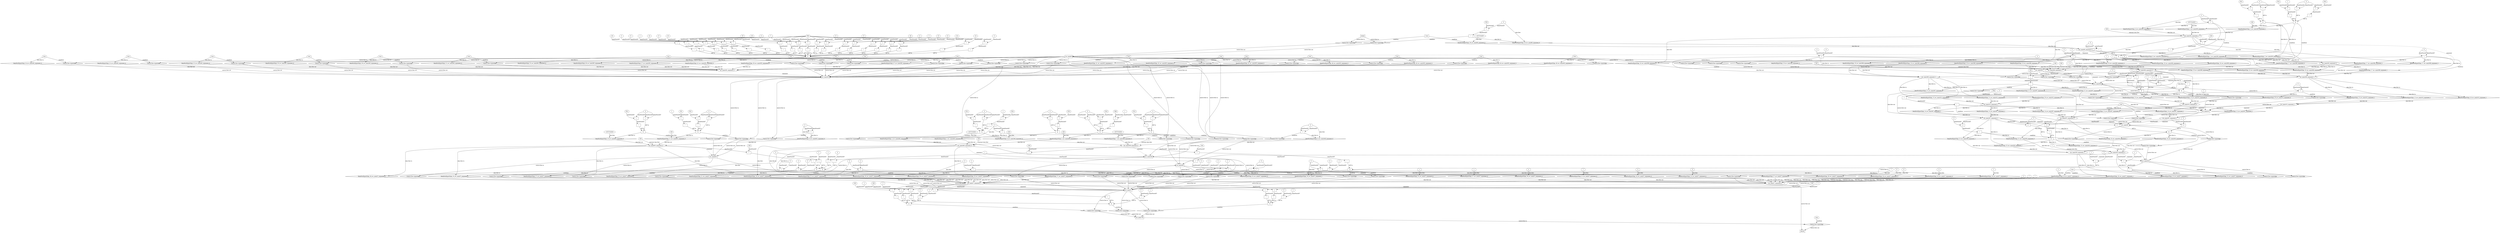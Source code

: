 digraph dag {
"inv_main263" [label="inv_main263" nodeName="inv_main263" class=cfn  shape="rect"];
"inv_main307" [label="inv_main307" nodeName="inv_main307" class=cfn  shape="rect"];
"inv_main308" [label="inv_main308" nodeName="inv_main308" class=cfn  shape="rect"];
"inv_main315" [label="inv_main315" nodeName="inv_main315" class=cfn  shape="rect"];
"inv_main350" [label="inv_main350" nodeName="inv_main350" class=cfn  shape="rect"];
"inv_main440" [label="inv_main440" nodeName="inv_main440" class=cfn  shape="rect"];
"inv_main548" [label="inv_main548" nodeName="inv_main548" class=cfn  shape="rect"];
"inv_main57" [label="inv_main57" nodeName="inv_main57" class=cfn  shape="rect"];
"inv_main592" [label="inv_main592" nodeName="inv_main592" class=cfn  shape="rect"];
"inv_main655" [label="inv_main655" nodeName="inv_main655" class=cfn  shape="rect"];
"inv_main739" [label="inv_main739" nodeName="inv_main739" class=cfn  shape="rect"];
"inv_main90" [label="inv_main90" nodeName="inv_main90" class=cfn  shape="rect"];
FALSE [label="FALSE" nodeName=FALSE class=cfn  shape="rect"];
Initial [label="Initial" nodeName=Initial class=cfn  shape="rect"];
ControlFowHyperEdge_0 [label="Control flow hyperedge" nodeName=ControlFowHyperEdge_0 class=controlFlowHyperEdge shape="diamond"];
"inv_main90" -> ControlFowHyperEdge_0 [label="control flow in"]
ControlFowHyperEdge_0 -> "inv_main263" [label="control flow out"]
ControlFowHyperEdge_1 [label="Control flow hyperedge" nodeName=ControlFowHyperEdge_1 class=controlFlowHyperEdge shape="diamond"];
"inv_main90" -> ControlFowHyperEdge_1 [label="control flow in"]
ControlFowHyperEdge_1 -> "inv_main263" [label="control flow out"]
ControlFowHyperEdge_2 [label="Control flow hyperedge" nodeName=ControlFowHyperEdge_2 class=controlFlowHyperEdge shape="diamond"];
"inv_main90" -> ControlFowHyperEdge_2 [label="control flow in"]
ControlFowHyperEdge_2 -> "inv_main263" [label="control flow out"]
ControlFowHyperEdge_3 [label="Control flow hyperedge" nodeName=ControlFowHyperEdge_3 class=controlFlowHyperEdge shape="diamond"];
"inv_main90" -> ControlFowHyperEdge_3 [label="control flow in"]
ControlFowHyperEdge_3 -> "inv_main440" [label="control flow out"]
ControlFowHyperEdge_4 [label="Control flow hyperedge" nodeName=ControlFowHyperEdge_4 class=controlFlowHyperEdge shape="diamond"];
"inv_main90" -> ControlFowHyperEdge_4 [label="control flow in"]
ControlFowHyperEdge_4 -> "inv_main440" [label="control flow out"]
ControlFowHyperEdge_5 [label="Control flow hyperedge" nodeName=ControlFowHyperEdge_5 class=controlFlowHyperEdge shape="diamond"];
"inv_main90" -> ControlFowHyperEdge_5 [label="control flow in"]
ControlFowHyperEdge_5 -> "inv_main440" [label="control flow out"]
ControlFowHyperEdge_6 [label="Control flow hyperedge" nodeName=ControlFowHyperEdge_6 class=controlFlowHyperEdge shape="diamond"];
"inv_main90" -> ControlFowHyperEdge_6 [label="control flow in"]
ControlFowHyperEdge_6 -> "inv_main548" [label="control flow out"]
ControlFowHyperEdge_7 [label="Control flow hyperedge" nodeName=ControlFowHyperEdge_7 class=controlFlowHyperEdge shape="diamond"];
"inv_main90" -> ControlFowHyperEdge_7 [label="control flow in"]
ControlFowHyperEdge_7 -> "inv_main548" [label="control flow out"]
ControlFowHyperEdge_8 [label="Control flow hyperedge" nodeName=ControlFowHyperEdge_8 class=controlFlowHyperEdge shape="diamond"];
"inv_main90" -> ControlFowHyperEdge_8 [label="control flow in"]
ControlFowHyperEdge_8 -> "inv_main548" [label="control flow out"]
ControlFowHyperEdge_9 [label="Control flow hyperedge" nodeName=ControlFowHyperEdge_9 class=controlFlowHyperEdge shape="diamond"];
"inv_main592" -> ControlFowHyperEdge_9 [label="control flow in"]
ControlFowHyperEdge_9 -> "inv_main655" [label="control flow out"]
ControlFowHyperEdge_10 [label="Control flow hyperedge" nodeName=ControlFowHyperEdge_10 class=controlFlowHyperEdge shape="diamond"];
"inv_main592" -> ControlFowHyperEdge_10 [label="control flow in"]
ControlFowHyperEdge_10 -> "inv_main655" [label="control flow out"]
ControlFowHyperEdge_11 [label="Control flow hyperedge" nodeName=ControlFowHyperEdge_11 class=controlFlowHyperEdge shape="diamond"];
"inv_main592" -> ControlFowHyperEdge_11 [label="control flow in"]
ControlFowHyperEdge_11 -> "inv_main655" [label="control flow out"]
ControlFowHyperEdge_12 [label="Control flow hyperedge" nodeName=ControlFowHyperEdge_12 class=controlFlowHyperEdge shape="diamond"];
"inv_main308" -> ControlFowHyperEdge_12 [label="control flow in"]
ControlFowHyperEdge_12 -> "inv_main315" [label="control flow out"]
ControlFowHyperEdge_13 [label="Control flow hyperedge" nodeName=ControlFowHyperEdge_13 class=controlFlowHyperEdge shape="diamond"];
"inv_main308" -> ControlFowHyperEdge_13 [label="control flow in"]
ControlFowHyperEdge_13 -> "inv_main315" [label="control flow out"]
ControlFowHyperEdge_14 [label="Control flow hyperedge" nodeName=ControlFowHyperEdge_14 class=controlFlowHyperEdge shape="diamond"];
"inv_main315" -> ControlFowHyperEdge_14 [label="control flow in"]
ControlFowHyperEdge_14 -> "inv_main307" [label="control flow out"]
ControlFowHyperEdge_15 [label="Control flow hyperedge" nodeName=ControlFowHyperEdge_15 class=controlFlowHyperEdge shape="diamond"];
"inv_main315" -> ControlFowHyperEdge_15 [label="control flow in"]
ControlFowHyperEdge_15 -> "inv_main307" [label="control flow out"]
ControlFowHyperEdge_16 [label="Control flow hyperedge" nodeName=ControlFowHyperEdge_16 class=controlFlowHyperEdge shape="diamond"];
"inv_main263" -> ControlFowHyperEdge_16 [label="control flow in"]
ControlFowHyperEdge_16 -> "inv_main308" [label="control flow out"]
ControlFowHyperEdge_17 [label="Control flow hyperedge" nodeName=ControlFowHyperEdge_17 class=controlFlowHyperEdge shape="diamond"];
"inv_main263" -> ControlFowHyperEdge_17 [label="control flow in"]
ControlFowHyperEdge_17 -> "inv_main308" [label="control flow out"]
ControlFowHyperEdge_18 [label="Control flow hyperedge" nodeName=ControlFowHyperEdge_18 class=controlFlowHyperEdge shape="diamond"];
"inv_main263" -> ControlFowHyperEdge_18 [label="control flow in"]
ControlFowHyperEdge_18 -> "inv_main308" [label="control flow out"]
ControlFowHyperEdge_19 [label="Control flow hyperedge" nodeName=ControlFowHyperEdge_19 class=controlFlowHyperEdge shape="diamond"];
"inv_main263" -> ControlFowHyperEdge_19 [label="control flow in"]
ControlFowHyperEdge_19 -> "inv_main308" [label="control flow out"]
ControlFowHyperEdge_20 [label="Control flow hyperedge" nodeName=ControlFowHyperEdge_20 class=controlFlowHyperEdge shape="diamond"];
"inv_main308" -> ControlFowHyperEdge_20 [label="control flow in"]
ControlFowHyperEdge_20 -> "inv_main315" [label="control flow out"]
ControlFowHyperEdge_21 [label="Control flow hyperedge" nodeName=ControlFowHyperEdge_21 class=controlFlowHyperEdge shape="diamond"];
"inv_main308" -> ControlFowHyperEdge_21 [label="control flow in"]
ControlFowHyperEdge_21 -> "inv_main307" [label="control flow out"]
ControlFowHyperEdge_22 [label="Control flow hyperedge" nodeName=ControlFowHyperEdge_22 class=controlFlowHyperEdge shape="diamond"];
"inv_main307" -> ControlFowHyperEdge_22 [label="control flow in"]
ControlFowHyperEdge_22 -> "inv_main350" [label="control flow out"]
ControlFowHyperEdge_23 [label="Control flow hyperedge" nodeName=ControlFowHyperEdge_23 class=controlFlowHyperEdge shape="diamond"];
"inv_main307" -> ControlFowHyperEdge_23 [label="control flow in"]
ControlFowHyperEdge_23 -> "inv_main350" [label="control flow out"]
ControlFowHyperEdge_24 [label="Control flow hyperedge" nodeName=ControlFowHyperEdge_24 class=controlFlowHyperEdge shape="diamond"];
"inv_main307" -> ControlFowHyperEdge_24 [label="control flow in"]
ControlFowHyperEdge_24 -> "inv_main350" [label="control flow out"]
ControlFowHyperEdge_25 [label="Control flow hyperedge" nodeName=ControlFowHyperEdge_25 class=controlFlowHyperEdge shape="diamond"];
"inv_main350" -> ControlFowHyperEdge_25 [label="control flow in"]
ControlFowHyperEdge_25 -> "inv_main57" [label="control flow out"]
ControlFowHyperEdge_26 [label="Control flow hyperedge" nodeName=ControlFowHyperEdge_26 class=controlFlowHyperEdge shape="diamond"];
"inv_main350" -> ControlFowHyperEdge_26 [label="control flow in"]
ControlFowHyperEdge_26 -> "inv_main57" [label="control flow out"]
ControlFowHyperEdge_27 [label="Control flow hyperedge" nodeName=ControlFowHyperEdge_27 class=controlFlowHyperEdge shape="diamond"];
"inv_main440" -> ControlFowHyperEdge_27 [label="control flow in"]
ControlFowHyperEdge_27 -> "inv_main57" [label="control flow out"]
ControlFowHyperEdge_28 [label="Control flow hyperedge" nodeName=ControlFowHyperEdge_28 class=controlFlowHyperEdge shape="diamond"];
"inv_main440" -> ControlFowHyperEdge_28 [label="control flow in"]
ControlFowHyperEdge_28 -> "inv_main57" [label="control flow out"]
ControlFowHyperEdge_29 [label="Control flow hyperedge" nodeName=ControlFowHyperEdge_29 class=controlFlowHyperEdge shape="diamond"];
"inv_main440" -> ControlFowHyperEdge_29 [label="control flow in"]
ControlFowHyperEdge_29 -> "inv_main57" [label="control flow out"]
ControlFowHyperEdge_30 [label="Control flow hyperedge" nodeName=ControlFowHyperEdge_30 class=controlFlowHyperEdge shape="diamond"];
"inv_main440" -> ControlFowHyperEdge_30 [label="control flow in"]
ControlFowHyperEdge_30 -> "inv_main57" [label="control flow out"]
ControlFowHyperEdge_31 [label="Control flow hyperedge" nodeName=ControlFowHyperEdge_31 class=controlFlowHyperEdge shape="diamond"];
"inv_main548" -> ControlFowHyperEdge_31 [label="control flow in"]
ControlFowHyperEdge_31 -> "inv_main57" [label="control flow out"]
ControlFowHyperEdge_32 [label="Control flow hyperedge" nodeName=ControlFowHyperEdge_32 class=controlFlowHyperEdge shape="diamond"];
"inv_main548" -> ControlFowHyperEdge_32 [label="control flow in"]
ControlFowHyperEdge_32 -> "inv_main57" [label="control flow out"]
ControlFowHyperEdge_33 [label="Control flow hyperedge" nodeName=ControlFowHyperEdge_33 class=controlFlowHyperEdge shape="diamond"];
"inv_main548" -> ControlFowHyperEdge_33 [label="control flow in"]
ControlFowHyperEdge_33 -> "inv_main57" [label="control flow out"]
ControlFowHyperEdge_34 [label="Control flow hyperedge" nodeName=ControlFowHyperEdge_34 class=controlFlowHyperEdge shape="diamond"];
"inv_main548" -> ControlFowHyperEdge_34 [label="control flow in"]
ControlFowHyperEdge_34 -> "inv_main57" [label="control flow out"]
ControlFowHyperEdge_35 [label="Control flow hyperedge" nodeName=ControlFowHyperEdge_35 class=controlFlowHyperEdge shape="diamond"];
"inv_main655" -> ControlFowHyperEdge_35 [label="control flow in"]
ControlFowHyperEdge_35 -> "inv_main57" [label="control flow out"]
ControlFowHyperEdge_36 [label="Control flow hyperedge" nodeName=ControlFowHyperEdge_36 class=controlFlowHyperEdge shape="diamond"];
"inv_main655" -> ControlFowHyperEdge_36 [label="control flow in"]
ControlFowHyperEdge_36 -> "inv_main57" [label="control flow out"]
ControlFowHyperEdge_37 [label="Control flow hyperedge" nodeName=ControlFowHyperEdge_37 class=controlFlowHyperEdge shape="diamond"];
"inv_main655" -> ControlFowHyperEdge_37 [label="control flow in"]
ControlFowHyperEdge_37 -> "inv_main57" [label="control flow out"]
ControlFowHyperEdge_38 [label="Control flow hyperedge" nodeName=ControlFowHyperEdge_38 class=controlFlowHyperEdge shape="diamond"];
"inv_main655" -> ControlFowHyperEdge_38 [label="control flow in"]
ControlFowHyperEdge_38 -> "inv_main57" [label="control flow out"]
ControlFowHyperEdge_39 [label="Control flow hyperedge" nodeName=ControlFowHyperEdge_39 class=controlFlowHyperEdge shape="diamond"];
"inv_main90" -> ControlFowHyperEdge_39 [label="control flow in"]
ControlFowHyperEdge_39 -> "inv_main592" [label="control flow out"]
ControlFowHyperEdge_40 [label="Control flow hyperedge" nodeName=ControlFowHyperEdge_40 class=controlFlowHyperEdge shape="diamond"];
"inv_main90" -> ControlFowHyperEdge_40 [label="control flow in"]
ControlFowHyperEdge_40 -> "inv_main592" [label="control flow out"]
ControlFowHyperEdge_41 [label="Control flow hyperedge" nodeName=ControlFowHyperEdge_41 class=controlFlowHyperEdge shape="diamond"];
"inv_main90" -> ControlFowHyperEdge_41 [label="control flow in"]
ControlFowHyperEdge_41 -> "inv_main592" [label="control flow out"]
ControlFowHyperEdge_42 [label="Control flow hyperedge" nodeName=ControlFowHyperEdge_42 class=controlFlowHyperEdge shape="diamond"];
"inv_main90" -> ControlFowHyperEdge_42 [label="control flow in"]
ControlFowHyperEdge_42 -> "inv_main592" [label="control flow out"]
ControlFowHyperEdge_43 [label="Control flow hyperedge" nodeName=ControlFowHyperEdge_43 class=controlFlowHyperEdge shape="diamond"];
"inv_main90" -> ControlFowHyperEdge_43 [label="control flow in"]
ControlFowHyperEdge_43 -> "inv_main592" [label="control flow out"]
ControlFowHyperEdge_44 [label="Control flow hyperedge" nodeName=ControlFowHyperEdge_44 class=controlFlowHyperEdge shape="diamond"];
"inv_main90" -> ControlFowHyperEdge_44 [label="control flow in"]
ControlFowHyperEdge_44 -> "inv_main592" [label="control flow out"]
ControlFowHyperEdge_45 [label="Control flow hyperedge" nodeName=ControlFowHyperEdge_45 class=controlFlowHyperEdge shape="diamond"];
"inv_main90" -> ControlFowHyperEdge_45 [label="control flow in"]
ControlFowHyperEdge_45 -> "inv_main592" [label="control flow out"]
ControlFowHyperEdge_46 [label="Control flow hyperedge" nodeName=ControlFowHyperEdge_46 class=controlFlowHyperEdge shape="diamond"];
"inv_main90" -> ControlFowHyperEdge_46 [label="control flow in"]
ControlFowHyperEdge_46 -> "inv_main592" [label="control flow out"]
ControlFowHyperEdge_47 [label="Control flow hyperedge" nodeName=ControlFowHyperEdge_47 class=controlFlowHyperEdge shape="diamond"];
"inv_main90" -> ControlFowHyperEdge_47 [label="control flow in"]
ControlFowHyperEdge_47 -> "inv_main592" [label="control flow out"]
ControlFowHyperEdge_48 [label="Control flow hyperedge" nodeName=ControlFowHyperEdge_48 class=controlFlowHyperEdge shape="diamond"];
"inv_main90" -> ControlFowHyperEdge_48 [label="control flow in"]
ControlFowHyperEdge_48 -> "inv_main592" [label="control flow out"]
ControlFowHyperEdge_49 [label="Control flow hyperedge" nodeName=ControlFowHyperEdge_49 class=controlFlowHyperEdge shape="diamond"];
"inv_main90" -> ControlFowHyperEdge_49 [label="control flow in"]
ControlFowHyperEdge_49 -> "inv_main592" [label="control flow out"]
ControlFowHyperEdge_50 [label="Control flow hyperedge" nodeName=ControlFowHyperEdge_50 class=controlFlowHyperEdge shape="diamond"];
"inv_main90" -> ControlFowHyperEdge_50 [label="control flow in"]
ControlFowHyperEdge_50 -> "inv_main592" [label="control flow out"]
ControlFowHyperEdge_51 [label="Control flow hyperedge" nodeName=ControlFowHyperEdge_51 class=controlFlowHyperEdge shape="diamond"];
"inv_main90" -> ControlFowHyperEdge_51 [label="control flow in"]
ControlFowHyperEdge_51 -> "inv_main592" [label="control flow out"]
ControlFowHyperEdge_52 [label="Control flow hyperedge" nodeName=ControlFowHyperEdge_52 class=controlFlowHyperEdge shape="diamond"];
"inv_main90" -> ControlFowHyperEdge_52 [label="control flow in"]
ControlFowHyperEdge_52 -> "inv_main592" [label="control flow out"]
ControlFowHyperEdge_53 [label="Control flow hyperedge" nodeName=ControlFowHyperEdge_53 class=controlFlowHyperEdge shape="diamond"];
"inv_main90" -> ControlFowHyperEdge_53 [label="control flow in"]
ControlFowHyperEdge_53 -> "inv_main592" [label="control flow out"]
ControlFowHyperEdge_54 [label="Control flow hyperedge" nodeName=ControlFowHyperEdge_54 class=controlFlowHyperEdge shape="diamond"];
"inv_main90" -> ControlFowHyperEdge_54 [label="control flow in"]
ControlFowHyperEdge_54 -> "inv_main592" [label="control flow out"]
ControlFowHyperEdge_55 [label="Control flow hyperedge" nodeName=ControlFowHyperEdge_55 class=controlFlowHyperEdge shape="diamond"];
"inv_main90" -> ControlFowHyperEdge_55 [label="control flow in"]
ControlFowHyperEdge_55 -> "inv_main592" [label="control flow out"]
ControlFowHyperEdge_56 [label="Control flow hyperedge" nodeName=ControlFowHyperEdge_56 class=controlFlowHyperEdge shape="diamond"];
"inv_main90" -> ControlFowHyperEdge_56 [label="control flow in"]
ControlFowHyperEdge_56 -> "inv_main592" [label="control flow out"]
ControlFowHyperEdge_57 [label="Control flow hyperedge" nodeName=ControlFowHyperEdge_57 class=controlFlowHyperEdge shape="diamond"];
"inv_main90" -> ControlFowHyperEdge_57 [label="control flow in"]
ControlFowHyperEdge_57 -> "inv_main592" [label="control flow out"]
ControlFowHyperEdge_58 [label="Control flow hyperedge" nodeName=ControlFowHyperEdge_58 class=controlFlowHyperEdge shape="diamond"];
"Initial" -> ControlFowHyperEdge_58 [label="control flow in"]
ControlFowHyperEdge_58 -> "inv_main90" [label="control flow out"]
ControlFowHyperEdge_59 [label="Control flow hyperedge" nodeName=ControlFowHyperEdge_59 class=controlFlowHyperEdge shape="diamond"];
"Initial" -> ControlFowHyperEdge_59 [label="control flow in"]
ControlFowHyperEdge_59 -> "inv_main90" [label="control flow out"]
ControlFowHyperEdge_60 [label="Control flow hyperedge" nodeName=ControlFowHyperEdge_60 class=controlFlowHyperEdge shape="diamond"];
"inv_main57" -> ControlFowHyperEdge_60 [label="control flow in"]
ControlFowHyperEdge_60 -> "inv_main739" [label="control flow out"]
ControlFowHyperEdge_61 [label="Control flow hyperedge" nodeName=ControlFowHyperEdge_61 class=controlFlowHyperEdge shape="diamond"];
"inv_main57" -> ControlFowHyperEdge_61 [label="control flow in"]
ControlFowHyperEdge_61 -> "inv_main739" [label="control flow out"]
ControlFowHyperEdge_62 [label="Control flow hyperedge" nodeName=ControlFowHyperEdge_62 class=controlFlowHyperEdge shape="diamond"];
"inv_main57" -> ControlFowHyperEdge_62 [label="control flow in"]
ControlFowHyperEdge_62 -> "inv_main739" [label="control flow out"]
ControlFowHyperEdge_63 [label="Control flow hyperedge" nodeName=ControlFowHyperEdge_63 class=controlFlowHyperEdge shape="diamond"];
"inv_main350" -> ControlFowHyperEdge_63 [label="control flow in"]
ControlFowHyperEdge_63 -> "FALSE" [label="control flow out"]
ControlFowHyperEdge_64 [label="Control flow hyperedge" nodeName=ControlFowHyperEdge_64 class=controlFlowHyperEdge shape="diamond"];
"inv_main739" -> ControlFowHyperEdge_64 [label="control flow in"]
ControlFowHyperEdge_64 -> "FALSE" [label="control flow out"]
"inv_main263_argument_0" [label="inv_main263_argument_0" nodeName=argument0 class=argument  head="inv_main263" shape="oval"];
"inv_main263_argument_0" -> "inv_main263"[label="argument" style="dashed"]
"inv_main263_argument_1" [label="inv_main263_argument_1" nodeName=argument1 class=argument  head="inv_main263" shape="oval"];
"inv_main263_argument_1" -> "inv_main263"[label="argument" style="dashed"]
"inv_main90_argument_0" [label="inv_main90_argument_0" nodeName=argument0 class=argument  head="inv_main90" shape="oval"];
"inv_main90_argument_0" -> "inv_main90"[label="argument" style="dashed"]
"inv_main440_argument_0" [label="inv_main440_argument_0" nodeName=argument0 class=argument  head="inv_main440" shape="oval"];
"inv_main440_argument_0" -> "inv_main440"[label="argument" style="dashed"]
"inv_main548_argument_0" [label="inv_main548_argument_0" nodeName=argument0 class=argument  head="inv_main548" shape="oval"];
"inv_main548_argument_0" -> "inv_main548"[label="argument" style="dashed"]
"inv_main655_argument_0" [label="inv_main655_argument_0" nodeName=argument0 class=argument  head="inv_main655" shape="oval"];
"inv_main655_argument_0" -> "inv_main655"[label="argument" style="dashed"]
"inv_main592_argument_0" [label="inv_main592_argument_0" nodeName=argument0 class=argument  head="inv_main592" shape="oval"];
"inv_main592_argument_0" -> "inv_main592"[label="argument" style="dashed"]
"inv_main315_argument_0" [label="inv_main315_argument_0" nodeName=argument0 class=argument  head="inv_main315" shape="oval"];
"inv_main315_argument_0" -> "inv_main315"[label="argument" style="dashed"]
"inv_main315_argument_1" [label="inv_main315_argument_1" nodeName=argument1 class=argument  head="inv_main315" shape="oval"];
"inv_main315_argument_1" -> "inv_main315"[label="argument" style="dashed"]
"inv_main315_argument_2" [label="inv_main315_argument_2" nodeName=argument2 class=argument  head="inv_main315" shape="oval"];
"inv_main315_argument_2" -> "inv_main315"[label="argument" style="dashed"]
"inv_main308_argument_0" [label="inv_main308_argument_0" nodeName=argument0 class=argument  head="inv_main308" shape="oval"];
"inv_main308_argument_0" -> "inv_main308"[label="argument" style="dashed"]
"inv_main308_argument_1" [label="inv_main308_argument_1" nodeName=argument1 class=argument  head="inv_main308" shape="oval"];
"inv_main308_argument_1" -> "inv_main308"[label="argument" style="dashed"]
"inv_main308_argument_2" [label="inv_main308_argument_2" nodeName=argument2 class=argument  head="inv_main308" shape="oval"];
"inv_main308_argument_2" -> "inv_main308"[label="argument" style="dashed"]
"inv_main308_argument_3" [label="inv_main308_argument_3" nodeName=argument3 class=argument  head="inv_main308" shape="oval"];
"inv_main308_argument_3" -> "inv_main308"[label="argument" style="dashed"]
"inv_main307_argument_0" [label="inv_main307_argument_0" nodeName=argument0 class=argument  head="inv_main307" shape="oval"];
"inv_main307_argument_0" -> "inv_main307"[label="argument" style="dashed"]
"inv_main307_argument_1" [label="inv_main307_argument_1" nodeName=argument1 class=argument  head="inv_main307" shape="oval"];
"inv_main307_argument_1" -> "inv_main307"[label="argument" style="dashed"]
"inv_main307_argument_2" [label="inv_main307_argument_2" nodeName=argument2 class=argument  head="inv_main307" shape="oval"];
"inv_main307_argument_2" -> "inv_main307"[label="argument" style="dashed"]
"inv_main350_argument_0" [label="inv_main350_argument_0" nodeName=argument0 class=argument  head="inv_main350" shape="oval"];
"inv_main350_argument_0" -> "inv_main350"[label="argument" style="dashed"]
"inv_main350_argument_1" [label="inv_main350_argument_1" nodeName=argument1 class=argument  head="inv_main350" shape="oval"];
"inv_main350_argument_1" -> "inv_main350"[label="argument" style="dashed"]
"inv_main57_argument_0" [label="inv_main57_argument_0" nodeName=argument0 class=argument  head="inv_main57" shape="oval"];
"inv_main57_argument_0" -> "inv_main57"[label="argument" style="dashed"]
"inv_main57_argument_1" [label="inv_main57_argument_1" nodeName=argument1 class=argument  head="inv_main57" shape="oval"];
"inv_main57_argument_1" -> "inv_main57"[label="argument" style="dashed"]

"xxxinv_main263___inv_main90_0xxxguard_0_node_0" [label="=" nodeName="xxxinv_main263___inv_main90_0xxxguard_0_node_0" class=Operator  shape="rect"];
"xxxinv_main263___inv_main90_0xxxdataFlow_0_node_0" -> "xxxinv_main263___inv_main90_0xxxguard_0_node_0"[label="dataFlowAST"]
"xxxinv_main263___inv_main90_0xxxdataFlow_0_node_0" -> "xxxinv_main263___inv_main90_0xxxguard_0_node_0"[label="dataFlowAST"]

"xxxinv_main263___inv_main90_0xxxguard_0_node_0" -> "ControlFowHyperEdge_0" [label="condition"];
"xxxinv_main263___inv_main90_0xxxdataFlow_0_node_0" [label="0" nodeName="xxxinv_main263___inv_main90_0xxxdataFlow_0_node_0" class=Literal ];

"xxxinv_main263___inv_main90_0xxxdataFlow_0_node_0" -> "DataFowHyperEdge_0_inv_main263_argument_1" [label="data flow"];
"xxxinv_main263___inv_main90_1xxx_and" [label="&" nodeName="xxxinv_main263___inv_main90_1xxx_and" class=Operator shape="rect"];
"xxxinv_main263___inv_main90_1xxxguard_0_node_0" [label="!" nodeName="xxxinv_main263___inv_main90_1xxxguard_0_node_0" class=Operator shape="rect"];
"xxxinv_main263___inv_main90_1xxxguard_0_node_1" [label="=" nodeName="xxxinv_main263___inv_main90_1xxxguard_0_node_1" class=Operator  shape="rect"];
"xxxinv_main263___inv_main90_1xxxguard_0_node_2" [label="P55" nodeName="xxxinv_main263___inv_main90_1xxxguard_0_node_2" class=Constant ];
"xxxinv_main263___inv_main90_1xxxguard_0_node_3" [label="0" nodeName="xxxinv_main263___inv_main90_1xxxguard_0_node_3" class=Literal ];
"xxxinv_main263___inv_main90_1xxxguard_0_node_1" -> "xxxinv_main263___inv_main90_1xxxguard_0_node_0"[label="dataFlowAST"]
"xxxinv_main263___inv_main90_1xxxguard_0_node_2" -> "xxxinv_main263___inv_main90_1xxxguard_0_node_1"[label="dataFlowAST"]
"xxxinv_main263___inv_main90_1xxxguard_0_node_3" -> "xxxinv_main263___inv_main90_1xxxguard_0_node_1"[label="dataFlowAST"]

"xxxinv_main263___inv_main90_1xxxguard_0_node_0" -> "xxxinv_main263___inv_main90_1xxx_and" [label="AST &"];
"xxxinv_main263___inv_main90_1xxxguard1_node_0" [label="=" nodeName="xxxinv_main263___inv_main90_1xxxguard1_node_0" class=Operator  shape="rect"];
"xxxinv_main263___inv_main90_1xxxguard_0_node_3" -> "xxxinv_main263___inv_main90_1xxxguard1_node_0"[label="dataFlowAST"]
"xxxinv_main263___inv_main90_1xxxguard_0_node_3" -> "xxxinv_main263___inv_main90_1xxxguard1_node_0"[label="dataFlowAST"]

"xxxinv_main263___inv_main90_1xxxguard1_node_0" -> "xxxinv_main263___inv_main90_1xxx_and" [label="AST &"];
"xxxinv_main263___inv_main90_1xxx_and" -> "ControlFowHyperEdge_1" [label="condition"];
"xxxinv_main263___inv_main90_1xxxdataFlow_0_node_0" [label="-1073741823" nodeName="xxxinv_main263___inv_main90_1xxxdataFlow_0_node_0" class=Literal ];

"xxxinv_main263___inv_main90_1xxxdataFlow_0_node_0" -> "DataFowHyperEdge_1_inv_main263_argument_1" [label="data flow"];
"xxxinv_main263___inv_main90_2xxx_and" [label="&" nodeName="xxxinv_main263___inv_main90_2xxx_and" class=Operator shape="rect"];
"xxxinv_main263___inv_main90_2xxxguard_0_node_0" [label="!" nodeName="xxxinv_main263___inv_main90_2xxxguard_0_node_0" class=Operator shape="rect"];
"xxxinv_main263___inv_main90_2xxxguard_0_node_1" [label="=" nodeName="xxxinv_main263___inv_main90_2xxxguard_0_node_1" class=Operator  shape="rect"];
"xxxinv_main263___inv_main90_2xxxguard_0_node_2" [label="P55" nodeName="xxxinv_main263___inv_main90_2xxxguard_0_node_2" class=Constant ];
"xxxinv_main263___inv_main90_2xxxguard_0_node_3" [label="0" nodeName="xxxinv_main263___inv_main90_2xxxguard_0_node_3" class=Literal ];
"xxxinv_main263___inv_main90_2xxxguard_0_node_1" -> "xxxinv_main263___inv_main90_2xxxguard_0_node_0"[label="dataFlowAST"]
"xxxinv_main263___inv_main90_2xxxguard_0_node_2" -> "xxxinv_main263___inv_main90_2xxxguard_0_node_1"[label="dataFlowAST"]
"xxxinv_main263___inv_main90_2xxxguard_0_node_3" -> "xxxinv_main263___inv_main90_2xxxguard_0_node_1"[label="dataFlowAST"]

"xxxinv_main263___inv_main90_2xxxguard_0_node_0" -> "xxxinv_main263___inv_main90_2xxx_and" [label="AST &"];
"xxxinv_main263___inv_main90_2xxxguard1_node_0" [label="!" nodeName="xxxinv_main263___inv_main90_2xxxguard1_node_0" class=Operator shape="rect"];
"xxxinv_main263___inv_main90_2xxxguard1_node_1" [label="=" nodeName="xxxinv_main263___inv_main90_2xxxguard1_node_1" class=Operator  shape="rect"];
"xxxinv_main263___inv_main90_2xxxguard1_node_2" [label="P14" nodeName="xxxinv_main263___inv_main90_2xxxguard1_node_2" class=Constant ];
"xxxinv_main263___inv_main90_2xxxguard1_node_3" [label="1" nodeName="xxxinv_main263___inv_main90_2xxxguard1_node_3" class=Literal ];
"xxxinv_main263___inv_main90_2xxxguard1_node_1" -> "xxxinv_main263___inv_main90_2xxxguard1_node_0"[label="dataFlowAST"]
"xxxinv_main263___inv_main90_2xxxguard1_node_2" -> "xxxinv_main263___inv_main90_2xxxguard1_node_1"[label="dataFlowAST"]
"xxxinv_main263___inv_main90_2xxxguard1_node_3" -> "xxxinv_main263___inv_main90_2xxxguard1_node_1"[label="dataFlowAST"]

"xxxinv_main263___inv_main90_2xxxguard1_node_0" -> "xxxinv_main263___inv_main90_2xxx_and" [label="AST &"];
"xxxinv_main263___inv_main90_2xxxguard2_node_0" [label="=" nodeName="xxxinv_main263___inv_main90_2xxxguard2_node_0" class=Operator  shape="rect"];
"xxxinv_main263___inv_main90_2xxxguard_0_node_3" -> "xxxinv_main263___inv_main90_2xxxguard2_node_0"[label="dataFlowAST"]
"xxxinv_main263___inv_main90_2xxxguard_0_node_3" -> "xxxinv_main263___inv_main90_2xxxguard2_node_0"[label="dataFlowAST"]

"xxxinv_main263___inv_main90_2xxxguard2_node_0" -> "xxxinv_main263___inv_main90_2xxx_and" [label="AST &"];
"xxxinv_main263___inv_main90_2xxx_and" -> "ControlFowHyperEdge_2" [label="condition"];
"xxxinv_main263___inv_main90_2xxxdataFlow_0_node_0" [label="259" nodeName="xxxinv_main263___inv_main90_2xxxdataFlow_0_node_0" class=Literal ];

"xxxinv_main263___inv_main90_2xxxdataFlow_0_node_0" -> "DataFowHyperEdge_2_inv_main263_argument_1" [label="data flow"];
"xxxinv_main440___inv_main90_3xxxguard_0_node_0" [label="=" nodeName="xxxinv_main440___inv_main90_3xxxguard_0_node_0" class=Operator  shape="rect"];
"xxxinv_main440___inv_main90_3xxxdataFlow_0_node_0" -> "xxxinv_main440___inv_main90_3xxxguard_0_node_0"[label="dataFlowAST"]
"xxxinv_main440___inv_main90_3xxxdataFlow_0_node_0" -> "xxxinv_main440___inv_main90_3xxxguard_0_node_0"[label="dataFlowAST"]

"xxxinv_main440___inv_main90_3xxxguard_0_node_0" -> "ControlFowHyperEdge_3" [label="condition"];
"xxxinv_main440___inv_main90_3xxxdataFlow_0_node_0" [label="0" nodeName="xxxinv_main440___inv_main90_3xxxdataFlow_0_node_0" class=Literal ];

"xxxinv_main440___inv_main90_3xxxdataFlow_0_node_0" -> "DataFowHyperEdge_3_inv_main440_argument_0" [label="data flow"];
"xxxinv_main440___inv_main90_4xxx_and" [label="&" nodeName="xxxinv_main440___inv_main90_4xxx_and" class=Operator shape="rect"];
"xxxinv_main440___inv_main90_4xxxguard_0_node_0" [label="!" nodeName="xxxinv_main440___inv_main90_4xxxguard_0_node_0" class=Operator shape="rect"];
"xxxinv_main440___inv_main90_4xxxguard_0_node_1" [label="=" nodeName="xxxinv_main440___inv_main90_4xxxguard_0_node_1" class=Operator  shape="rect"];
"xxxinv_main440___inv_main90_4xxxguard_0_node_2" [label="P10" nodeName="xxxinv_main440___inv_main90_4xxxguard_0_node_2" class=Constant ];
"xxxinv_main440___inv_main90_4xxxguard_0_node_3" [label="0" nodeName="xxxinv_main440___inv_main90_4xxxguard_0_node_3" class=Literal ];
"xxxinv_main440___inv_main90_4xxxguard_0_node_1" -> "xxxinv_main440___inv_main90_4xxxguard_0_node_0"[label="dataFlowAST"]
"xxxinv_main440___inv_main90_4xxxguard_0_node_2" -> "xxxinv_main440___inv_main90_4xxxguard_0_node_1"[label="dataFlowAST"]
"xxxinv_main440___inv_main90_4xxxguard_0_node_3" -> "xxxinv_main440___inv_main90_4xxxguard_0_node_1"[label="dataFlowAST"]

"xxxinv_main440___inv_main90_4xxxguard_0_node_0" -> "xxxinv_main440___inv_main90_4xxx_and" [label="AST &"];
"xxxinv_main440___inv_main90_4xxxguard1_node_0" [label="=" nodeName="xxxinv_main440___inv_main90_4xxxguard1_node_0" class=Operator  shape="rect"];
"xxxinv_main440___inv_main90_4xxxguard_0_node_3" -> "xxxinv_main440___inv_main90_4xxxguard1_node_0"[label="dataFlowAST"]
"xxxinv_main440___inv_main90_4xxxguard_0_node_3" -> "xxxinv_main440___inv_main90_4xxxguard1_node_0"[label="dataFlowAST"]

"xxxinv_main440___inv_main90_4xxxguard1_node_0" -> "xxxinv_main440___inv_main90_4xxx_and" [label="AST &"];
"xxxinv_main440___inv_main90_4xxx_and" -> "ControlFowHyperEdge_4" [label="condition"];
"xxxinv_main440___inv_main90_4xxxdataFlow_0_node_0" [label="-1073741823" nodeName="xxxinv_main440___inv_main90_4xxxdataFlow_0_node_0" class=Literal ];

"xxxinv_main440___inv_main90_4xxxdataFlow_0_node_0" -> "DataFowHyperEdge_4_inv_main440_argument_0" [label="data flow"];
"xxxinv_main440___inv_main90_5xxx_and" [label="&" nodeName="xxxinv_main440___inv_main90_5xxx_and" class=Operator shape="rect"];
"xxxinv_main440___inv_main90_5xxxguard_0_node_0" [label="!" nodeName="xxxinv_main440___inv_main90_5xxxguard_0_node_0" class=Operator shape="rect"];
"xxxinv_main440___inv_main90_5xxxguard_0_node_1" [label="=" nodeName="xxxinv_main440___inv_main90_5xxxguard_0_node_1" class=Operator  shape="rect"];
"xxxinv_main440___inv_main90_5xxxguard_0_node_2" [label="P10" nodeName="xxxinv_main440___inv_main90_5xxxguard_0_node_2" class=Constant ];
"xxxinv_main440___inv_main90_5xxxguard_0_node_3" [label="0" nodeName="xxxinv_main440___inv_main90_5xxxguard_0_node_3" class=Literal ];
"xxxinv_main440___inv_main90_5xxxguard_0_node_1" -> "xxxinv_main440___inv_main90_5xxxguard_0_node_0"[label="dataFlowAST"]
"xxxinv_main440___inv_main90_5xxxguard_0_node_2" -> "xxxinv_main440___inv_main90_5xxxguard_0_node_1"[label="dataFlowAST"]
"xxxinv_main440___inv_main90_5xxxguard_0_node_3" -> "xxxinv_main440___inv_main90_5xxxguard_0_node_1"[label="dataFlowAST"]

"xxxinv_main440___inv_main90_5xxxguard_0_node_0" -> "xxxinv_main440___inv_main90_5xxx_and" [label="AST &"];
"xxxinv_main440___inv_main90_5xxxguard1_node_0" [label="!" nodeName="xxxinv_main440___inv_main90_5xxxguard1_node_0" class=Operator shape="rect"];
"xxxinv_main440___inv_main90_5xxxguard1_node_1" [label="=" nodeName="xxxinv_main440___inv_main90_5xxxguard1_node_1" class=Operator  shape="rect"];
"xxxinv_main440___inv_main90_5xxxguard1_node_2" [label="P48" nodeName="xxxinv_main440___inv_main90_5xxxguard1_node_2" class=Constant ];
"xxxinv_main440___inv_main90_5xxxguard1_node_3" [label="1" nodeName="xxxinv_main440___inv_main90_5xxxguard1_node_3" class=Literal ];
"xxxinv_main440___inv_main90_5xxxguard1_node_1" -> "xxxinv_main440___inv_main90_5xxxguard1_node_0"[label="dataFlowAST"]
"xxxinv_main440___inv_main90_5xxxguard1_node_2" -> "xxxinv_main440___inv_main90_5xxxguard1_node_1"[label="dataFlowAST"]
"xxxinv_main440___inv_main90_5xxxguard1_node_3" -> "xxxinv_main440___inv_main90_5xxxguard1_node_1"[label="dataFlowAST"]

"xxxinv_main440___inv_main90_5xxxguard1_node_0" -> "xxxinv_main440___inv_main90_5xxx_and" [label="AST &"];
"xxxinv_main440___inv_main90_5xxxguard2_node_0" [label="=" nodeName="xxxinv_main440___inv_main90_5xxxguard2_node_0" class=Operator  shape="rect"];
"xxxinv_main440___inv_main90_5xxxguard_0_node_3" -> "xxxinv_main440___inv_main90_5xxxguard2_node_0"[label="dataFlowAST"]
"xxxinv_main440___inv_main90_5xxxguard_0_node_3" -> "xxxinv_main440___inv_main90_5xxxguard2_node_0"[label="dataFlowAST"]

"xxxinv_main440___inv_main90_5xxxguard2_node_0" -> "xxxinv_main440___inv_main90_5xxx_and" [label="AST &"];
"xxxinv_main440___inv_main90_5xxx_and" -> "ControlFowHyperEdge_5" [label="condition"];
"xxxinv_main440___inv_main90_5xxxdataFlow_0_node_0" [label="259" nodeName="xxxinv_main440___inv_main90_5xxxdataFlow_0_node_0" class=Literal ];

"xxxinv_main440___inv_main90_5xxxdataFlow_0_node_0" -> "DataFowHyperEdge_5_inv_main440_argument_0" [label="data flow"];
"xxxinv_main548___inv_main90_6xxxguard_0_node_0" [label="=" nodeName="xxxinv_main548___inv_main90_6xxxguard_0_node_0" class=Operator  shape="rect"];
"xxxinv_main548___inv_main90_6xxxdataFlow_0_node_0" -> "xxxinv_main548___inv_main90_6xxxguard_0_node_0"[label="dataFlowAST"]
"xxxinv_main548___inv_main90_6xxxdataFlow_0_node_0" -> "xxxinv_main548___inv_main90_6xxxguard_0_node_0"[label="dataFlowAST"]

"xxxinv_main548___inv_main90_6xxxguard_0_node_0" -> "ControlFowHyperEdge_6" [label="condition"];
"xxxinv_main548___inv_main90_6xxxdataFlow_0_node_0" [label="0" nodeName="xxxinv_main548___inv_main90_6xxxdataFlow_0_node_0" class=Literal ];

"xxxinv_main548___inv_main90_6xxxdataFlow_0_node_0" -> "DataFowHyperEdge_6_inv_main548_argument_0" [label="data flow"];
"xxxinv_main548___inv_main90_7xxx_and" [label="&" nodeName="xxxinv_main548___inv_main90_7xxx_and" class=Operator shape="rect"];
"xxxinv_main548___inv_main90_7xxxguard_0_node_0" [label="!" nodeName="xxxinv_main548___inv_main90_7xxxguard_0_node_0" class=Operator shape="rect"];
"xxxinv_main548___inv_main90_7xxxguard_0_node_1" [label="=" nodeName="xxxinv_main548___inv_main90_7xxxguard_0_node_1" class=Operator  shape="rect"];
"xxxinv_main548___inv_main90_7xxxguard_0_node_2" [label="P15" nodeName="xxxinv_main548___inv_main90_7xxxguard_0_node_2" class=Constant ];
"xxxinv_main548___inv_main90_7xxxguard_0_node_3" [label="0" nodeName="xxxinv_main548___inv_main90_7xxxguard_0_node_3" class=Literal ];
"xxxinv_main548___inv_main90_7xxxguard_0_node_1" -> "xxxinv_main548___inv_main90_7xxxguard_0_node_0"[label="dataFlowAST"]
"xxxinv_main548___inv_main90_7xxxguard_0_node_2" -> "xxxinv_main548___inv_main90_7xxxguard_0_node_1"[label="dataFlowAST"]
"xxxinv_main548___inv_main90_7xxxguard_0_node_3" -> "xxxinv_main548___inv_main90_7xxxguard_0_node_1"[label="dataFlowAST"]

"xxxinv_main548___inv_main90_7xxxguard_0_node_0" -> "xxxinv_main548___inv_main90_7xxx_and" [label="AST &"];
"xxxinv_main548___inv_main90_7xxxguard1_node_0" [label="=" nodeName="xxxinv_main548___inv_main90_7xxxguard1_node_0" class=Operator  shape="rect"];
"xxxinv_main548___inv_main90_7xxxguard_0_node_3" -> "xxxinv_main548___inv_main90_7xxxguard1_node_0"[label="dataFlowAST"]
"xxxinv_main548___inv_main90_7xxxguard_0_node_3" -> "xxxinv_main548___inv_main90_7xxxguard1_node_0"[label="dataFlowAST"]

"xxxinv_main548___inv_main90_7xxxguard1_node_0" -> "xxxinv_main548___inv_main90_7xxx_and" [label="AST &"];
"xxxinv_main548___inv_main90_7xxx_and" -> "ControlFowHyperEdge_7" [label="condition"];
"xxxinv_main548___inv_main90_7xxxdataFlow_0_node_0" [label="-1073741823" nodeName="xxxinv_main548___inv_main90_7xxxdataFlow_0_node_0" class=Literal ];

"xxxinv_main548___inv_main90_7xxxdataFlow_0_node_0" -> "DataFowHyperEdge_7_inv_main548_argument_0" [label="data flow"];
"xxxinv_main548___inv_main90_8xxx_and" [label="&" nodeName="xxxinv_main548___inv_main90_8xxx_and" class=Operator shape="rect"];
"xxxinv_main548___inv_main90_8xxxguard_0_node_0" [label="!" nodeName="xxxinv_main548___inv_main90_8xxxguard_0_node_0" class=Operator shape="rect"];
"xxxinv_main548___inv_main90_8xxxguard_0_node_1" [label="=" nodeName="xxxinv_main548___inv_main90_8xxxguard_0_node_1" class=Operator  shape="rect"];
"xxxinv_main548___inv_main90_8xxxguard_0_node_2" [label="P15" nodeName="xxxinv_main548___inv_main90_8xxxguard_0_node_2" class=Constant ];
"xxxinv_main548___inv_main90_8xxxguard_0_node_3" [label="0" nodeName="xxxinv_main548___inv_main90_8xxxguard_0_node_3" class=Literal ];
"xxxinv_main548___inv_main90_8xxxguard_0_node_1" -> "xxxinv_main548___inv_main90_8xxxguard_0_node_0"[label="dataFlowAST"]
"xxxinv_main548___inv_main90_8xxxguard_0_node_2" -> "xxxinv_main548___inv_main90_8xxxguard_0_node_1"[label="dataFlowAST"]
"xxxinv_main548___inv_main90_8xxxguard_0_node_3" -> "xxxinv_main548___inv_main90_8xxxguard_0_node_1"[label="dataFlowAST"]

"xxxinv_main548___inv_main90_8xxxguard_0_node_0" -> "xxxinv_main548___inv_main90_8xxx_and" [label="AST &"];
"xxxinv_main548___inv_main90_8xxxguard1_node_0" [label="!" nodeName="xxxinv_main548___inv_main90_8xxxguard1_node_0" class=Operator shape="rect"];
"xxxinv_main548___inv_main90_8xxxguard1_node_1" [label="=" nodeName="xxxinv_main548___inv_main90_8xxxguard1_node_1" class=Operator  shape="rect"];
"xxxinv_main548___inv_main90_8xxxguard1_node_2" [label="P54" nodeName="xxxinv_main548___inv_main90_8xxxguard1_node_2" class=Constant ];
"xxxinv_main548___inv_main90_8xxxguard1_node_3" [label="1" nodeName="xxxinv_main548___inv_main90_8xxxguard1_node_3" class=Literal ];
"xxxinv_main548___inv_main90_8xxxguard1_node_1" -> "xxxinv_main548___inv_main90_8xxxguard1_node_0"[label="dataFlowAST"]
"xxxinv_main548___inv_main90_8xxxguard1_node_2" -> "xxxinv_main548___inv_main90_8xxxguard1_node_1"[label="dataFlowAST"]
"xxxinv_main548___inv_main90_8xxxguard1_node_3" -> "xxxinv_main548___inv_main90_8xxxguard1_node_1"[label="dataFlowAST"]

"xxxinv_main548___inv_main90_8xxxguard1_node_0" -> "xxxinv_main548___inv_main90_8xxx_and" [label="AST &"];
"xxxinv_main548___inv_main90_8xxxguard2_node_0" [label="=" nodeName="xxxinv_main548___inv_main90_8xxxguard2_node_0" class=Operator  shape="rect"];
"xxxinv_main548___inv_main90_8xxxguard_0_node_3" -> "xxxinv_main548___inv_main90_8xxxguard2_node_0"[label="dataFlowAST"]
"xxxinv_main548___inv_main90_8xxxguard_0_node_3" -> "xxxinv_main548___inv_main90_8xxxguard2_node_0"[label="dataFlowAST"]

"xxxinv_main548___inv_main90_8xxxguard2_node_0" -> "xxxinv_main548___inv_main90_8xxx_and" [label="AST &"];
"xxxinv_main548___inv_main90_8xxx_and" -> "ControlFowHyperEdge_8" [label="condition"];
"xxxinv_main548___inv_main90_8xxxdataFlow_0_node_0" [label="259" nodeName="xxxinv_main548___inv_main90_8xxxdataFlow_0_node_0" class=Literal ];

"xxxinv_main548___inv_main90_8xxxdataFlow_0_node_0" -> "DataFowHyperEdge_8_inv_main548_argument_0" [label="data flow"];
"xxxinv_main655___inv_main592_9xxxguard_0_node_0" [label="=" nodeName="xxxinv_main655___inv_main592_9xxxguard_0_node_0" class=Operator  shape="rect"];
"xxxinv_main655___inv_main592_9xxxdataFlow_0_node_0" -> "xxxinv_main655___inv_main592_9xxxguard_0_node_0"[label="dataFlowAST"]
"xxxinv_main655___inv_main592_9xxxdataFlow_0_node_0" -> "xxxinv_main655___inv_main592_9xxxguard_0_node_0"[label="dataFlowAST"]

"xxxinv_main655___inv_main592_9xxxguard_0_node_0" -> "ControlFowHyperEdge_9" [label="condition"];
"xxxinv_main655___inv_main592_9xxxdataFlow_0_node_0" [label="0" nodeName="xxxinv_main655___inv_main592_9xxxdataFlow_0_node_0" class=Literal ];

"xxxinv_main655___inv_main592_9xxxdataFlow_0_node_0" -> "DataFowHyperEdge_9_inv_main655_argument_0" [label="data flow"];
"xxxinv_main655___inv_main592_10xxx_and" [label="&" nodeName="xxxinv_main655___inv_main592_10xxx_and" class=Operator shape="rect"];
"xxxinv_main655___inv_main592_10xxxguard_0_node_0" [label="!" nodeName="xxxinv_main655___inv_main592_10xxxguard_0_node_0" class=Operator shape="rect"];
"xxxinv_main655___inv_main592_10xxxguard_0_node_1" [label="=" nodeName="xxxinv_main655___inv_main592_10xxxguard_0_node_1" class=Operator  shape="rect"];
"xxxinv_main655___inv_main592_10xxxguard_0_node_2" [label="P52" nodeName="xxxinv_main655___inv_main592_10xxxguard_0_node_2" class=Constant ];
"xxxinv_main655___inv_main592_10xxxguard_0_node_3" [label="0" nodeName="xxxinv_main655___inv_main592_10xxxguard_0_node_3" class=Literal ];
"xxxinv_main655___inv_main592_10xxxguard_0_node_1" -> "xxxinv_main655___inv_main592_10xxxguard_0_node_0"[label="dataFlowAST"]
"xxxinv_main655___inv_main592_10xxxguard_0_node_2" -> "xxxinv_main655___inv_main592_10xxxguard_0_node_1"[label="dataFlowAST"]
"xxxinv_main655___inv_main592_10xxxguard_0_node_3" -> "xxxinv_main655___inv_main592_10xxxguard_0_node_1"[label="dataFlowAST"]

"xxxinv_main655___inv_main592_10xxxguard_0_node_0" -> "xxxinv_main655___inv_main592_10xxx_and" [label="AST &"];
"xxxinv_main655___inv_main592_10xxxguard1_node_0" [label="=" nodeName="xxxinv_main655___inv_main592_10xxxguard1_node_0" class=Operator  shape="rect"];
"xxxinv_main655___inv_main592_10xxxguard_0_node_3" -> "xxxinv_main655___inv_main592_10xxxguard1_node_0"[label="dataFlowAST"]
"xxxinv_main655___inv_main592_10xxxguard_0_node_3" -> "xxxinv_main655___inv_main592_10xxxguard1_node_0"[label="dataFlowAST"]

"xxxinv_main655___inv_main592_10xxxguard1_node_0" -> "xxxinv_main655___inv_main592_10xxx_and" [label="AST &"];
"xxxinv_main655___inv_main592_10xxx_and" -> "ControlFowHyperEdge_10" [label="condition"];
"xxxinv_main655___inv_main592_10xxxdataFlow_0_node_0" [label="-1073741823" nodeName="xxxinv_main655___inv_main592_10xxxdataFlow_0_node_0" class=Literal ];

"xxxinv_main655___inv_main592_10xxxdataFlow_0_node_0" -> "DataFowHyperEdge_10_inv_main655_argument_0" [label="data flow"];
"xxxinv_main655___inv_main592_11xxx_and" [label="&" nodeName="xxxinv_main655___inv_main592_11xxx_and" class=Operator shape="rect"];
"xxxinv_main655___inv_main592_11xxxguard_0_node_0" [label="!" nodeName="xxxinv_main655___inv_main592_11xxxguard_0_node_0" class=Operator shape="rect"];
"xxxinv_main655___inv_main592_11xxxguard_0_node_1" [label="=" nodeName="xxxinv_main655___inv_main592_11xxxguard_0_node_1" class=Operator  shape="rect"];
"xxxinv_main655___inv_main592_11xxxguard_0_node_2" [label="P52" nodeName="xxxinv_main655___inv_main592_11xxxguard_0_node_2" class=Constant ];
"xxxinv_main655___inv_main592_11xxxguard_0_node_3" [label="0" nodeName="xxxinv_main655___inv_main592_11xxxguard_0_node_3" class=Literal ];
"xxxinv_main655___inv_main592_11xxxguard_0_node_1" -> "xxxinv_main655___inv_main592_11xxxguard_0_node_0"[label="dataFlowAST"]
"xxxinv_main655___inv_main592_11xxxguard_0_node_2" -> "xxxinv_main655___inv_main592_11xxxguard_0_node_1"[label="dataFlowAST"]
"xxxinv_main655___inv_main592_11xxxguard_0_node_3" -> "xxxinv_main655___inv_main592_11xxxguard_0_node_1"[label="dataFlowAST"]

"xxxinv_main655___inv_main592_11xxxguard_0_node_0" -> "xxxinv_main655___inv_main592_11xxx_and" [label="AST &"];
"xxxinv_main655___inv_main592_11xxxguard1_node_0" [label="!" nodeName="xxxinv_main655___inv_main592_11xxxguard1_node_0" class=Operator shape="rect"];
"xxxinv_main655___inv_main592_11xxxguard1_node_1" [label="=" nodeName="xxxinv_main655___inv_main592_11xxxguard1_node_1" class=Operator  shape="rect"];
"xxxinv_main655___inv_main592_11xxxguard1_node_2" [label="P8" nodeName="xxxinv_main655___inv_main592_11xxxguard1_node_2" class=Constant ];
"xxxinv_main655___inv_main592_11xxxguard1_node_3" [label="1" nodeName="xxxinv_main655___inv_main592_11xxxguard1_node_3" class=Literal ];
"xxxinv_main655___inv_main592_11xxxguard1_node_1" -> "xxxinv_main655___inv_main592_11xxxguard1_node_0"[label="dataFlowAST"]
"xxxinv_main655___inv_main592_11xxxguard1_node_2" -> "xxxinv_main655___inv_main592_11xxxguard1_node_1"[label="dataFlowAST"]
"xxxinv_main655___inv_main592_11xxxguard1_node_3" -> "xxxinv_main655___inv_main592_11xxxguard1_node_1"[label="dataFlowAST"]

"xxxinv_main655___inv_main592_11xxxguard1_node_0" -> "xxxinv_main655___inv_main592_11xxx_and" [label="AST &"];
"xxxinv_main655___inv_main592_11xxxguard2_node_0" [label="=" nodeName="xxxinv_main655___inv_main592_11xxxguard2_node_0" class=Operator  shape="rect"];
"xxxinv_main655___inv_main592_11xxxguard_0_node_3" -> "xxxinv_main655___inv_main592_11xxxguard2_node_0"[label="dataFlowAST"]
"xxxinv_main655___inv_main592_11xxxguard_0_node_3" -> "xxxinv_main655___inv_main592_11xxxguard2_node_0"[label="dataFlowAST"]

"xxxinv_main655___inv_main592_11xxxguard2_node_0" -> "xxxinv_main655___inv_main592_11xxx_and" [label="AST &"];
"xxxinv_main655___inv_main592_11xxx_and" -> "ControlFowHyperEdge_11" [label="condition"];
"xxxinv_main655___inv_main592_11xxxdataFlow_0_node_0" [label="259" nodeName="xxxinv_main655___inv_main592_11xxxdataFlow_0_node_0" class=Literal ];

"xxxinv_main655___inv_main592_11xxxdataFlow_0_node_0" -> "DataFowHyperEdge_11_inv_main655_argument_0" [label="data flow"];
"xxxinv_main315___inv_main308_12xxx_and" [label="&" nodeName="xxxinv_main315___inv_main308_12xxx_and" class=Operator shape="rect"];
"xxxinv_main315___inv_main308_12xxxguard_0_node_0" [label="=" nodeName="xxxinv_main315___inv_main308_12xxxguard_0_node_0" class=Operator  shape="rect"];
"xxxinv_main315___inv_main308_12xxxguard_0_node_2" [label="0" nodeName="xxxinv_main315___inv_main308_12xxxguard_0_node_2" class=Literal ];
"xxxinv_main315___inv_main308_12xxxdataFlow_0_node_0" -> "xxxinv_main315___inv_main308_12xxxguard_0_node_0"[label="dataFlowAST"]
"xxxinv_main315___inv_main308_12xxxguard_0_node_2" -> "xxxinv_main315___inv_main308_12xxxguard_0_node_0"[label="dataFlowAST"]

"xxxinv_main315___inv_main308_12xxxguard_0_node_0" -> "xxxinv_main315___inv_main308_12xxx_and" [label="AST &"];
"xxxinv_main315___inv_main308_12xxxguard1_node_0" [label="!" nodeName="xxxinv_main315___inv_main308_12xxxguard1_node_0" class=Operator shape="rect"];
"xxxinv_main315___inv_main308_12xxxguard1_node_1" [label="=" nodeName="xxxinv_main315___inv_main308_12xxxguard1_node_1" class=Operator  shape="rect"];
"xxxinv_main315___inv_main308_12xxxguard1_node_3" [label="6" nodeName="xxxinv_main315___inv_main308_12xxxguard1_node_3" class=Literal ];
"xxxinv_main315___inv_main308_12xxxguard1_node_1" -> "xxxinv_main315___inv_main308_12xxxguard1_node_0"[label="dataFlowAST"]
"inv_main308_argument_0" -> "xxxinv_main315___inv_main308_12xxxguard1_node_1"[label="dataFlowAST"]
"xxxinv_main315___inv_main308_12xxxguard1_node_3" -> "xxxinv_main315___inv_main308_12xxxguard1_node_1"[label="dataFlowAST"]

"xxxinv_main315___inv_main308_12xxxguard1_node_0" -> "xxxinv_main315___inv_main308_12xxx_and" [label="AST &"];
"xxxinv_main315___inv_main308_12xxx_and" -> "ControlFowHyperEdge_12" [label="condition"];
"xxxinv_main315___inv_main308_12xxxdataFlow_0_node_0" [label="1" nodeName="xxxinv_main315___inv_main308_12xxxdataFlow_0_node_0" class=Literal ];

"xxxinv_main315___inv_main308_12xxxdataFlow_0_node_0" -> "DataFowHyperEdge_12_inv_main315_argument_0" [label="data flow"];
"xxxinv_main315___inv_main308_13xxx_and" [label="&" nodeName="xxxinv_main315___inv_main308_13xxx_and" class=Operator shape="rect"];
"xxxinv_main315___inv_main308_13xxxguard_0_node_0" [label="!" nodeName="xxxinv_main315___inv_main308_13xxxguard_0_node_0" class=Operator shape="rect"];
"xxxinv_main315___inv_main308_13xxxguard_0_node_1" [label="=" nodeName="xxxinv_main315___inv_main308_13xxxguard_0_node_1" class=Operator  shape="rect"];
"xxxinv_main315___inv_main308_13xxxguard_0_node_3" [label="6" nodeName="xxxinv_main315___inv_main308_13xxxguard_0_node_3" class=Literal ];
"xxxinv_main315___inv_main308_13xxxguard_0_node_1" -> "xxxinv_main315___inv_main308_13xxxguard_0_node_0"[label="dataFlowAST"]
"inv_main308_argument_0" -> "xxxinv_main315___inv_main308_13xxxguard_0_node_1"[label="dataFlowAST"]
"xxxinv_main315___inv_main308_13xxxguard_0_node_3" -> "xxxinv_main315___inv_main308_13xxxguard_0_node_1"[label="dataFlowAST"]

"xxxinv_main315___inv_main308_13xxxguard_0_node_0" -> "xxxinv_main315___inv_main308_13xxx_and" [label="AST &"];
"xxxinv_main315___inv_main308_13xxxguard1_node_0" [label="!" nodeName="xxxinv_main315___inv_main308_13xxxguard1_node_0" class=Operator shape="rect"];
"xxxinv_main315___inv_main308_13xxxguard1_node_1" [label="=" nodeName="xxxinv_main315___inv_main308_13xxxguard1_node_1" class=Operator  shape="rect"];
"xxxinv_main315___inv_main308_13xxxguard1_node_1" -> "xxxinv_main315___inv_main308_13xxxguard1_node_0"[label="dataFlowAST"]
"inv_main308_argument_0" -> "xxxinv_main315___inv_main308_13xxxguard1_node_1"[label="dataFlowAST"]
"xxxinv_main315___inv_main308_13xxxguard_0_node_3" -> "xxxinv_main315___inv_main308_13xxxguard1_node_1"[label="dataFlowAST"]

"xxxinv_main315___inv_main308_13xxxguard1_node_0" -> "xxxinv_main315___inv_main308_13xxx_and" [label="AST &"];
"xxxinv_main315___inv_main308_13xxx_and" -> "ControlFowHyperEdge_13" [label="condition"];
"xxxinv_main307___inv_main315_14xxxguard_0_node_0" [label="!" nodeName="xxxinv_main307___inv_main315_14xxxguard_0_node_0" class=Operator shape="rect"];
"xxxinv_main307___inv_main315_14xxxguard_0_node_1" [label="=" nodeName="xxxinv_main307___inv_main315_14xxxguard_0_node_1" class=Operator  shape="rect"];
"xxxinv_main307___inv_main315_14xxxguard_0_node_2" [label="P44" nodeName="xxxinv_main307___inv_main315_14xxxguard_0_node_2" class=Constant ];
"xxxinv_main307___inv_main315_14xxxguard_0_node_3" [label="0" nodeName="xxxinv_main307___inv_main315_14xxxguard_0_node_3" class=Literal ];
"xxxinv_main307___inv_main315_14xxxguard_0_node_1" -> "xxxinv_main307___inv_main315_14xxxguard_0_node_0"[label="dataFlowAST"]
"xxxinv_main307___inv_main315_14xxxguard_0_node_2" -> "xxxinv_main307___inv_main315_14xxxguard_0_node_1"[label="dataFlowAST"]
"xxxinv_main307___inv_main315_14xxxguard_0_node_3" -> "xxxinv_main307___inv_main315_14xxxguard_0_node_1"[label="dataFlowAST"]

"xxxinv_main307___inv_main315_14xxxguard_0_node_0" -> "ControlFowHyperEdge_14" [label="condition"];
"xxxinv_main307___inv_main315_15xxxguard_0_node_0" [label="true" nodeName="xxxinv_main307___inv_main315_15xxxguard_0_node_0" class=BoolValue ];

"xxxinv_main307___inv_main315_15xxxguard_0_node_0" -> "ControlFowHyperEdge_15" [label="condition"];
"xxxinv_main308___inv_main263_16xxxguard_0_node_0" [label="=" nodeName="xxxinv_main308___inv_main263_16xxxguard_0_node_0" class=Operator  shape="rect"];
"xxxinv_main308___inv_main263_16xxxguard_0_node_1" [label="-4" nodeName="xxxinv_main308___inv_main263_16xxxguard_0_node_1" class=Literal ];
"xxxinv_main308___inv_main263_16xxxguard_0_node_2" [label="0" nodeName="xxxinv_main308___inv_main263_16xxxguard_0_node_2" class=Literal ];
"xxxinv_main308___inv_main263_16xxxguard_0_node_1" -> "xxxinv_main308___inv_main263_16xxxguard_0_node_0"[label="dataFlowAST"]
"xxxinv_main308___inv_main263_16xxxguard_0_node_2" -> "xxxinv_main308___inv_main263_16xxxguard_0_node_0"[label="dataFlowAST"]

"xxxinv_main308___inv_main263_16xxxguard_0_node_0" -> "ControlFowHyperEdge_16" [label="condition"];
"xxxinv_main308___inv_main263_16xxxdataFlow_0_node_0" [label="7" nodeName="xxxinv_main308___inv_main263_16xxxdataFlow_0_node_0" class=Literal ];

"xxxinv_main308___inv_main263_16xxxdataFlow_0_node_0" -> "DataFowHyperEdge_16_inv_main308_argument_0" [label="data flow"];

"inv_main263_argument_1" -> "DataFowHyperEdge_16_inv_main308_argument_2" [label="data flow"];
"xxxinv_main308___inv_main263_17xxxguard_0_node_0" [label="=" nodeName="xxxinv_main308___inv_main263_17xxxguard_0_node_0" class=Operator  shape="rect"];
"xxxinv_main308___inv_main263_17xxxguard_0_node_1" [label="0" nodeName="xxxinv_main308___inv_main263_17xxxguard_0_node_1" class=Literal ];
"xxxinv_main308___inv_main263_17xxxguard_0_node_1" -> "xxxinv_main308___inv_main263_17xxxguard_0_node_0"[label="dataFlowAST"]
"xxxinv_main308___inv_main263_17xxxguard_0_node_1" -> "xxxinv_main308___inv_main263_17xxxguard_0_node_0"[label="dataFlowAST"]

"xxxinv_main308___inv_main263_17xxxguard_0_node_0" -> "ControlFowHyperEdge_17" [label="condition"];
"xxxinv_main308___inv_main263_17xxxdataFlow_0_node_0" [label="6" nodeName="xxxinv_main308___inv_main263_17xxxdataFlow_0_node_0" class=Literal ];

"xxxinv_main308___inv_main263_17xxxdataFlow_0_node_0" -> "DataFowHyperEdge_17_inv_main308_argument_0" [label="data flow"];

"inv_main263_argument_1" -> "DataFowHyperEdge_17_inv_main308_argument_2" [label="data flow"];

"inv_main263_argument_1" -> "DataFowHyperEdge_17_inv_main308_argument_3" [label="data flow"];
"xxxinv_main308___inv_main263_18xxx_and" [label="&" nodeName="xxxinv_main308___inv_main263_18xxx_and" class=Operator shape="rect"];
"xxxinv_main308___inv_main263_18xxxguard_0_node_0" [label="!" nodeName="xxxinv_main308___inv_main263_18xxxguard_0_node_0" class=Operator shape="rect"];
"xxxinv_main308___inv_main263_18xxxguard_0_node_1" [label="=" nodeName="xxxinv_main308___inv_main263_18xxxguard_0_node_1" class=Operator  shape="rect"];
"xxxinv_main308___inv_main263_18xxxguard_0_node_3" [label="259" nodeName="xxxinv_main308___inv_main263_18xxxguard_0_node_3" class=Literal ];
"xxxinv_main308___inv_main263_18xxxguard_0_node_1" -> "xxxinv_main308___inv_main263_18xxxguard_0_node_0"[label="dataFlowAST"]
"inv_main263_argument_1" -> "xxxinv_main308___inv_main263_18xxxguard_0_node_1"[label="dataFlowAST"]
"xxxinv_main308___inv_main263_18xxxguard_0_node_3" -> "xxxinv_main308___inv_main263_18xxxguard_0_node_1"[label="dataFlowAST"]

"xxxinv_main308___inv_main263_18xxxguard_0_node_0" -> "xxxinv_main308___inv_main263_18xxx_and" [label="AST &"];
"xxxinv_main308___inv_main263_18xxxguard1_node_0" [label="=" nodeName="xxxinv_main308___inv_main263_18xxxguard1_node_0" class=Operator  shape="rect"];
"xxxinv_main308___inv_main263_18xxxguard1_node_1" [label="0" nodeName="xxxinv_main308___inv_main263_18xxxguard1_node_1" class=Literal ];
"xxxinv_main308___inv_main263_18xxxguard1_node_1" -> "xxxinv_main308___inv_main263_18xxxguard1_node_0"[label="dataFlowAST"]
"xxxinv_main308___inv_main263_18xxxguard1_node_1" -> "xxxinv_main308___inv_main263_18xxxguard1_node_0"[label="dataFlowAST"]

"xxxinv_main308___inv_main263_18xxxguard1_node_0" -> "xxxinv_main308___inv_main263_18xxx_and" [label="AST &"];
"xxxinv_main308___inv_main263_18xxx_and" -> "ControlFowHyperEdge_18" [label="condition"];
"xxxinv_main308___inv_main263_18xxxdataFlow_0_node_0" [label="1" nodeName="xxxinv_main308___inv_main263_18xxxdataFlow_0_node_0" class=Literal ];

"xxxinv_main308___inv_main263_18xxxdataFlow_0_node_0" -> "DataFowHyperEdge_18_inv_main308_argument_0" [label="data flow"];

"inv_main263_argument_1" -> "DataFowHyperEdge_18_inv_main308_argument_2" [label="data flow"];
"xxxinv_main308___inv_main263_19xxxguard_0_node_0" [label="=" nodeName="xxxinv_main308___inv_main263_19xxxguard_0_node_0" class=Operator  shape="rect"];
"xxxinv_main308___inv_main263_19xxxguard_0_node_1" [label="-2" nodeName="xxxinv_main308___inv_main263_19xxxguard_0_node_1" class=Literal ];
"xxxinv_main308___inv_main263_19xxxguard_0_node_2" [label="0" nodeName="xxxinv_main308___inv_main263_19xxxguard_0_node_2" class=Literal ];
"xxxinv_main308___inv_main263_19xxxguard_0_node_1" -> "xxxinv_main308___inv_main263_19xxxguard_0_node_0"[label="dataFlowAST"]
"xxxinv_main308___inv_main263_19xxxguard_0_node_2" -> "xxxinv_main308___inv_main263_19xxxguard_0_node_0"[label="dataFlowAST"]

"xxxinv_main308___inv_main263_19xxxguard_0_node_0" -> "ControlFowHyperEdge_19" [label="condition"];
"xxxinv_main308___inv_main263_19xxxdataFlow_0_node_0" [label="4" nodeName="xxxinv_main308___inv_main263_19xxxdataFlow_0_node_0" class=Literal ];

"xxxinv_main308___inv_main263_19xxxdataFlow_0_node_0" -> "DataFowHyperEdge_19_inv_main308_argument_0" [label="data flow"];

"inv_main263_argument_1" -> "DataFowHyperEdge_19_inv_main308_argument_2" [label="data flow"];
"xxxinv_main315___inv_main308_20xxxguard_0_node_0" [label="=" nodeName="xxxinv_main315___inv_main308_20xxxguard_0_node_0" class=Operator  shape="rect"];
"xxxinv_main315___inv_main308_20xxxguard_0_node_1" [label="0" nodeName="xxxinv_main315___inv_main308_20xxxguard_0_node_1" class=Literal ];
"xxxinv_main315___inv_main308_20xxxguard_0_node_1" -> "xxxinv_main315___inv_main308_20xxxguard_0_node_0"[label="dataFlowAST"]
"xxxinv_main315___inv_main308_20xxxguard_0_node_1" -> "xxxinv_main315___inv_main308_20xxxguard_0_node_0"[label="dataFlowAST"]

"xxxinv_main315___inv_main308_20xxxguard_0_node_0" -> "ControlFowHyperEdge_20" [label="condition"];
"xxxinv_main315___inv_main308_20xxxdataFlow_0_node_0" [label="1" nodeName="xxxinv_main315___inv_main308_20xxxdataFlow_0_node_0" class=Literal ];

"xxxinv_main315___inv_main308_20xxxdataFlow_0_node_0" -> "DataFowHyperEdge_20_inv_main315_argument_0" [label="data flow"];
"xxxinv_main307___inv_main308_21xxxguard_0_node_0" [label="!" nodeName="xxxinv_main307___inv_main308_21xxxguard_0_node_0" class=Operator shape="rect"];
"xxxinv_main307___inv_main308_21xxxguard_0_node_1" [label="=" nodeName="xxxinv_main307___inv_main308_21xxxguard_0_node_1" class=Operator  shape="rect"];
"xxxinv_main307___inv_main308_21xxxguard_0_node_3" [label="259" nodeName="xxxinv_main307___inv_main308_21xxxguard_0_node_3" class=Literal ];
"xxxinv_main307___inv_main308_21xxxguard_0_node_1" -> "xxxinv_main307___inv_main308_21xxxguard_0_node_0"[label="dataFlowAST"]
"inv_main308_argument_3" -> "xxxinv_main307___inv_main308_21xxxguard_0_node_1"[label="dataFlowAST"]
"xxxinv_main307___inv_main308_21xxxguard_0_node_3" -> "xxxinv_main307___inv_main308_21xxxguard_0_node_1"[label="dataFlowAST"]

"xxxinv_main307___inv_main308_21xxxguard_0_node_0" -> "ControlFowHyperEdge_21" [label="condition"];
"xxxinv_main350___inv_main307_22xxxguard_0_node_0" [label="!" nodeName="xxxinv_main350___inv_main307_22xxxguard_0_node_0" class=Operator shape="rect"];
"xxxinv_main350___inv_main307_22xxxguard_0_node_1" [label=">=" nodeName="xxxinv_main350___inv_main307_22xxxguard_0_node_1" class=Operator  shape="rect"];
"xxxinv_main350___inv_main307_22xxxguard_0_node_3" [label="0" nodeName="xxxinv_main350___inv_main307_22xxxguard_0_node_3" class=Literal ];
"xxxinv_main350___inv_main307_22xxxguard_0_node_1" -> "xxxinv_main350___inv_main307_22xxxguard_0_node_0"[label="dataFlowAST"]
"inv_main307_argument_2" -> "xxxinv_main350___inv_main307_22xxxguard_0_node_1"[label="dataFlowAST"]
"xxxinv_main350___inv_main307_22xxxguard_0_node_3" -> "xxxinv_main350___inv_main307_22xxxguard_0_node_1"[label="dataFlowAST"]

"xxxinv_main350___inv_main307_22xxxguard_0_node_0" -> "ControlFowHyperEdge_22" [label="condition"];
"xxxinv_main350___inv_main307_23xxx_and" [label="&" nodeName="xxxinv_main350___inv_main307_23xxx_and" class=Operator shape="rect"];
"xxxinv_main350___inv_main307_23xxxguard_0_node_0" [label=">=" nodeName="xxxinv_main350___inv_main307_23xxxguard_0_node_0" class=Operator  shape="rect"];
"xxxinv_main350___inv_main307_23xxxguard_0_node_2" [label="0" nodeName="xxxinv_main350___inv_main307_23xxxguard_0_node_2" class=Literal ];
"inv_main307_argument_2" -> "xxxinv_main350___inv_main307_23xxxguard_0_node_0"[label="dataFlowAST"]
"xxxinv_main350___inv_main307_23xxxguard_0_node_2" -> "xxxinv_main350___inv_main307_23xxxguard_0_node_0"[label="dataFlowAST"]

"xxxinv_main350___inv_main307_23xxxguard_0_node_0" -> "xxxinv_main350___inv_main307_23xxx_and" [label="AST &"];
"xxxinv_main350___inv_main307_23xxxguard1_node_0" [label="!" nodeName="xxxinv_main350___inv_main307_23xxxguard1_node_0" class=Operator shape="rect"];
"xxxinv_main350___inv_main307_23xxxguard1_node_1" [label=">=" nodeName="xxxinv_main350___inv_main307_23xxxguard1_node_1" class=Operator  shape="rect"];
"xxxinv_main350___inv_main307_23xxxguard1_node_1" -> "xxxinv_main350___inv_main307_23xxxguard1_node_0"[label="dataFlowAST"]
"inv_main307_argument_1" -> "xxxinv_main350___inv_main307_23xxxguard1_node_1"[label="dataFlowAST"]
"xxxinv_main350___inv_main307_23xxxguard_0_node_2" -> "xxxinv_main350___inv_main307_23xxxguard1_node_1"[label="dataFlowAST"]

"xxxinv_main350___inv_main307_23xxxguard1_node_0" -> "xxxinv_main350___inv_main307_23xxx_and" [label="AST &"];
"xxxinv_main350___inv_main307_23xxx_and" -> "ControlFowHyperEdge_23" [label="condition"];
"xxxinv_main350___inv_main307_24xxx_and" [label="&" nodeName="xxxinv_main350___inv_main307_24xxx_and" class=Operator shape="rect"];
"xxxinv_main350___inv_main307_24xxxguard_0_node_0" [label=">=" nodeName="xxxinv_main350___inv_main307_24xxxguard_0_node_0" class=Operator  shape="rect"];
"xxxinv_main350___inv_main307_24xxxguard_0_node_2" [label="0" nodeName="xxxinv_main350___inv_main307_24xxxguard_0_node_2" class=Literal ];
"inv_main307_argument_2" -> "xxxinv_main350___inv_main307_24xxxguard_0_node_0"[label="dataFlowAST"]
"xxxinv_main350___inv_main307_24xxxguard_0_node_2" -> "xxxinv_main350___inv_main307_24xxxguard_0_node_0"[label="dataFlowAST"]

"xxxinv_main350___inv_main307_24xxxguard_0_node_0" -> "xxxinv_main350___inv_main307_24xxx_and" [label="AST &"];
"xxxinv_main350___inv_main307_24xxxguard1_node_0" [label=">=" nodeName="xxxinv_main350___inv_main307_24xxxguard1_node_0" class=Operator  shape="rect"];
"inv_main307_argument_1" -> "xxxinv_main350___inv_main307_24xxxguard1_node_0"[label="dataFlowAST"]
"xxxinv_main350___inv_main307_24xxxguard_0_node_2" -> "xxxinv_main350___inv_main307_24xxxguard1_node_0"[label="dataFlowAST"]

"xxxinv_main350___inv_main307_24xxxguard1_node_0" -> "xxxinv_main350___inv_main307_24xxx_and" [label="AST &"];
"xxxinv_main350___inv_main307_24xxx_and" -> "ControlFowHyperEdge_24" [label="condition"];
"xxxinv_main57___inv_main350_25xxxguard_0_node_0" [label="!" nodeName="xxxinv_main57___inv_main350_25xxxguard_0_node_0" class=Operator shape="rect"];
"xxxinv_main57___inv_main350_25xxxguard_0_node_1" [label="=" nodeName="xxxinv_main57___inv_main350_25xxxguard_0_node_1" class=Operator  shape="rect"];
"xxxinv_main57___inv_main350_25xxxguard_0_node_3" [label="1" nodeName="xxxinv_main57___inv_main350_25xxxguard_0_node_3" class=Literal ];
"xxxinv_main57___inv_main350_25xxxguard_0_node_1" -> "xxxinv_main57___inv_main350_25xxxguard_0_node_0"[label="dataFlowAST"]
"inv_main350_argument_0" -> "xxxinv_main57___inv_main350_25xxxguard_0_node_1"[label="dataFlowAST"]
"xxxinv_main57___inv_main350_25xxxguard_0_node_3" -> "xxxinv_main57___inv_main350_25xxxguard_0_node_1"[label="dataFlowAST"]

"xxxinv_main57___inv_main350_25xxxguard_0_node_0" -> "ControlFowHyperEdge_25" [label="condition"];
"true_26" [label="true" nodeName="true_26" class=true shape="rect"];
"true_26" -> "ControlFowHyperEdge_26" [label="condition"];
"xxxinv_main57___inv_main350_26xxxdataFlow_0_node_0" [label="2" nodeName="xxxinv_main57___inv_main350_26xxxdataFlow_0_node_0" class=Literal ];

"xxxinv_main57___inv_main350_26xxxdataFlow_0_node_0" -> "DataFowHyperEdge_26_inv_main57_argument_0" [label="data flow"];
"xxxinv_main57___inv_main440_27xxxguard_0_node_0" [label="=" nodeName="xxxinv_main57___inv_main440_27xxxguard_0_node_0" class=Operator  shape="rect"];
"xxxinv_main57___inv_main440_27xxxguard_0_node_1" [label="-2" nodeName="xxxinv_main57___inv_main440_27xxxguard_0_node_1" class=Literal ];
"xxxinv_main57___inv_main440_27xxxguard_0_node_2" [label="0" nodeName="xxxinv_main57___inv_main440_27xxxguard_0_node_2" class=Literal ];
"xxxinv_main57___inv_main440_27xxxguard_0_node_1" -> "xxxinv_main57___inv_main440_27xxxguard_0_node_0"[label="dataFlowAST"]
"xxxinv_main57___inv_main440_27xxxguard_0_node_2" -> "xxxinv_main57___inv_main440_27xxxguard_0_node_0"[label="dataFlowAST"]

"xxxinv_main57___inv_main440_27xxxguard_0_node_0" -> "ControlFowHyperEdge_27" [label="condition"];
"xxxinv_main57___inv_main440_27xxxdataFlow_0_node_0" [label="7" nodeName="xxxinv_main57___inv_main440_27xxxdataFlow_0_node_0" class=Literal ];

"xxxinv_main57___inv_main440_27xxxdataFlow_0_node_0" -> "DataFowHyperEdge_27_inv_main57_argument_0" [label="data flow"];
"xxxinv_main57___inv_main440_28xxxguard_0_node_0" [label="=" nodeName="xxxinv_main57___inv_main440_28xxxguard_0_node_0" class=Operator  shape="rect"];
"xxxinv_main57___inv_main440_28xxxguard_0_node_1" [label="2" nodeName="xxxinv_main57___inv_main440_28xxxguard_0_node_1" class=Literal ];
"xxxinv_main57___inv_main440_28xxxguard_0_node_2" [label="0" nodeName="xxxinv_main57___inv_main440_28xxxguard_0_node_2" class=Literal ];
"xxxinv_main57___inv_main440_28xxxguard_0_node_1" -> "xxxinv_main57___inv_main440_28xxxguard_0_node_0"[label="dataFlowAST"]
"xxxinv_main57___inv_main440_28xxxguard_0_node_2" -> "xxxinv_main57___inv_main440_28xxxguard_0_node_0"[label="dataFlowAST"]

"xxxinv_main57___inv_main440_28xxxguard_0_node_0" -> "ControlFowHyperEdge_28" [label="condition"];
"xxxinv_main57___inv_main440_28xxxdataFlow_0_node_0" [label="6" nodeName="xxxinv_main57___inv_main440_28xxxdataFlow_0_node_0" class=Literal ];

"xxxinv_main57___inv_main440_28xxxdataFlow_0_node_0" -> "DataFowHyperEdge_28_inv_main57_argument_0" [label="data flow"];

"inv_main440_argument_0" -> "DataFowHyperEdge_28_inv_main57_argument_1" [label="data flow"];
"xxxinv_main57___inv_main440_29xxx_and" [label="&" nodeName="xxxinv_main57___inv_main440_29xxx_and" class=Operator shape="rect"];
"xxxinv_main57___inv_main440_29xxxguard_0_node_0" [label="!" nodeName="xxxinv_main57___inv_main440_29xxxguard_0_node_0" class=Operator shape="rect"];
"xxxinv_main57___inv_main440_29xxxguard_0_node_1" [label="=" nodeName="xxxinv_main57___inv_main440_29xxxguard_0_node_1" class=Operator  shape="rect"];
"xxxinv_main57___inv_main440_29xxxguard_0_node_3" [label="259" nodeName="xxxinv_main57___inv_main440_29xxxguard_0_node_3" class=Literal ];
"xxxinv_main57___inv_main440_29xxxguard_0_node_1" -> "xxxinv_main57___inv_main440_29xxxguard_0_node_0"[label="dataFlowAST"]
"inv_main440_argument_0" -> "xxxinv_main57___inv_main440_29xxxguard_0_node_1"[label="dataFlowAST"]
"xxxinv_main57___inv_main440_29xxxguard_0_node_3" -> "xxxinv_main57___inv_main440_29xxxguard_0_node_1"[label="dataFlowAST"]

"xxxinv_main57___inv_main440_29xxxguard_0_node_0" -> "xxxinv_main57___inv_main440_29xxx_and" [label="AST &"];
"xxxinv_main57___inv_main440_29xxxguard1_node_0" [label="=" nodeName="xxxinv_main57___inv_main440_29xxxguard1_node_0" class=Operator  shape="rect"];
"xxxinv_main57___inv_main440_29xxxguard1_node_1" [label="2" nodeName="xxxinv_main57___inv_main440_29xxxguard1_node_1" class=Literal ];
"xxxinv_main57___inv_main440_29xxxguard1_node_2" [label="0" nodeName="xxxinv_main57___inv_main440_29xxxguard1_node_2" class=Literal ];
"xxxinv_main57___inv_main440_29xxxguard1_node_1" -> "xxxinv_main57___inv_main440_29xxxguard1_node_0"[label="dataFlowAST"]
"xxxinv_main57___inv_main440_29xxxguard1_node_2" -> "xxxinv_main57___inv_main440_29xxxguard1_node_0"[label="dataFlowAST"]

"xxxinv_main57___inv_main440_29xxxguard1_node_0" -> "xxxinv_main57___inv_main440_29xxx_and" [label="AST &"];
"xxxinv_main57___inv_main440_29xxx_and" -> "ControlFowHyperEdge_29" [label="condition"];
"xxxinv_main57___inv_main440_29xxxdataFlow_0_node_0" [label="1" nodeName="xxxinv_main57___inv_main440_29xxxdataFlow_0_node_0" class=Literal ];

"xxxinv_main57___inv_main440_29xxxdataFlow_0_node_0" -> "DataFowHyperEdge_29_inv_main57_argument_0" [label="data flow"];
"xxxinv_main57___inv_main440_30xxxguard_0_node_0" [label="=" nodeName="xxxinv_main57___inv_main440_30xxxguard_0_node_0" class=Operator  shape="rect"];
"xxxinv_main57___inv_main440_30xxxguard_0_node_1" [label="0" nodeName="xxxinv_main57___inv_main440_30xxxguard_0_node_1" class=Literal ];
"xxxinv_main57___inv_main440_30xxxguard_0_node_1" -> "xxxinv_main57___inv_main440_30xxxguard_0_node_0"[label="dataFlowAST"]
"xxxinv_main57___inv_main440_30xxxguard_0_node_1" -> "xxxinv_main57___inv_main440_30xxxguard_0_node_0"[label="dataFlowAST"]

"xxxinv_main57___inv_main440_30xxxguard_0_node_0" -> "ControlFowHyperEdge_30" [label="condition"];
"xxxinv_main57___inv_main440_30xxxdataFlow_0_node_0" [label="4" nodeName="xxxinv_main57___inv_main440_30xxxdataFlow_0_node_0" class=Literal ];

"xxxinv_main57___inv_main440_30xxxdataFlow_0_node_0" -> "DataFowHyperEdge_30_inv_main57_argument_0" [label="data flow"];
"xxxinv_main57___inv_main548_31xxxguard_0_node_0" [label="=" nodeName="xxxinv_main57___inv_main548_31xxxguard_0_node_0" class=Operator  shape="rect"];
"xxxinv_main57___inv_main548_31xxxguard_0_node_1" [label="-2" nodeName="xxxinv_main57___inv_main548_31xxxguard_0_node_1" class=Literal ];
"xxxinv_main57___inv_main548_31xxxguard_0_node_1" -> "xxxinv_main57___inv_main548_31xxxguard_0_node_0"[label="dataFlowAST"]
"xxxinv_main57___inv_main548_31xxxdataFlow1_node_0" -> "xxxinv_main57___inv_main548_31xxxguard_0_node_0"[label="dataFlowAST"]

"xxxinv_main57___inv_main548_31xxxguard_0_node_0" -> "ControlFowHyperEdge_31" [label="condition"];
"xxxinv_main57___inv_main548_31xxxdataFlow_0_node_0" [label="7" nodeName="xxxinv_main57___inv_main548_31xxxdataFlow_0_node_0" class=Literal ];

"xxxinv_main57___inv_main548_31xxxdataFlow_0_node_0" -> "DataFowHyperEdge_31_inv_main57_argument_0" [label="data flow"];
"xxxinv_main57___inv_main548_31xxxdataFlow1_node_0" [label="0" nodeName="xxxinv_main57___inv_main548_31xxxdataFlow1_node_0" class=Literal ];

"xxxinv_main57___inv_main548_31xxxdataFlow1_node_0" -> "DataFowHyperEdge_31_inv_main57_argument_1" [label="data flow"];
"xxxinv_main57___inv_main548_32xxxguard_0_node_0" [label="=" nodeName="xxxinv_main57___inv_main548_32xxxguard_0_node_0" class=Operator  shape="rect"];
"xxxinv_main57___inv_main548_32xxxguard_0_node_1" [label="2" nodeName="xxxinv_main57___inv_main548_32xxxguard_0_node_1" class=Literal ];
"xxxinv_main57___inv_main548_32xxxguard_0_node_1" -> "xxxinv_main57___inv_main548_32xxxguard_0_node_0"[label="dataFlowAST"]
"xxxinv_main57___inv_main548_32xxxdataFlow1_node_0" -> "xxxinv_main57___inv_main548_32xxxguard_0_node_0"[label="dataFlowAST"]

"xxxinv_main57___inv_main548_32xxxguard_0_node_0" -> "ControlFowHyperEdge_32" [label="condition"];
"xxxinv_main57___inv_main548_32xxxdataFlow_0_node_0" [label="6" nodeName="xxxinv_main57___inv_main548_32xxxdataFlow_0_node_0" class=Literal ];

"xxxinv_main57___inv_main548_32xxxdataFlow_0_node_0" -> "DataFowHyperEdge_32_inv_main57_argument_0" [label="data flow"];
"xxxinv_main57___inv_main548_32xxxdataFlow1_node_0" [label="0" nodeName="xxxinv_main57___inv_main548_32xxxdataFlow1_node_0" class=Literal ];

"xxxinv_main57___inv_main548_32xxxdataFlow1_node_0" -> "DataFowHyperEdge_32_inv_main57_argument_1" [label="data flow"];
"xxxinv_main57___inv_main548_33xxx_and" [label="&" nodeName="xxxinv_main57___inv_main548_33xxx_and" class=Operator shape="rect"];
"xxxinv_main57___inv_main548_33xxxguard_0_node_0" [label="!" nodeName="xxxinv_main57___inv_main548_33xxxguard_0_node_0" class=Operator shape="rect"];
"xxxinv_main57___inv_main548_33xxxguard_0_node_1" [label="=" nodeName="xxxinv_main57___inv_main548_33xxxguard_0_node_1" class=Operator  shape="rect"];
"xxxinv_main57___inv_main548_33xxxguard_0_node_3" [label="259" nodeName="xxxinv_main57___inv_main548_33xxxguard_0_node_3" class=Literal ];
"xxxinv_main57___inv_main548_33xxxguard_0_node_1" -> "xxxinv_main57___inv_main548_33xxxguard_0_node_0"[label="dataFlowAST"]
"inv_main548_argument_0" -> "xxxinv_main57___inv_main548_33xxxguard_0_node_1"[label="dataFlowAST"]
"xxxinv_main57___inv_main548_33xxxguard_0_node_3" -> "xxxinv_main57___inv_main548_33xxxguard_0_node_1"[label="dataFlowAST"]

"xxxinv_main57___inv_main548_33xxxguard_0_node_0" -> "xxxinv_main57___inv_main548_33xxx_and" [label="AST &"];
"xxxinv_main57___inv_main548_33xxxguard1_node_0" [label="=" nodeName="xxxinv_main57___inv_main548_33xxxguard1_node_0" class=Operator  shape="rect"];
"xxxinv_main57___inv_main548_33xxxguard1_node_1" [label="2" nodeName="xxxinv_main57___inv_main548_33xxxguard1_node_1" class=Literal ];
"xxxinv_main57___inv_main548_33xxxguard1_node_1" -> "xxxinv_main57___inv_main548_33xxxguard1_node_0"[label="dataFlowAST"]
"xxxinv_main57___inv_main548_33xxxdataFlow1_node_0" -> "xxxinv_main57___inv_main548_33xxxguard1_node_0"[label="dataFlowAST"]

"xxxinv_main57___inv_main548_33xxxguard1_node_0" -> "xxxinv_main57___inv_main548_33xxx_and" [label="AST &"];
"xxxinv_main57___inv_main548_33xxx_and" -> "ControlFowHyperEdge_33" [label="condition"];
"xxxinv_main57___inv_main548_33xxxdataFlow_0_node_0" [label="1" nodeName="xxxinv_main57___inv_main548_33xxxdataFlow_0_node_0" class=Literal ];

"xxxinv_main57___inv_main548_33xxxdataFlow_0_node_0" -> "DataFowHyperEdge_33_inv_main57_argument_0" [label="data flow"];
"xxxinv_main57___inv_main548_33xxxdataFlow1_node_0" [label="0" nodeName="xxxinv_main57___inv_main548_33xxxdataFlow1_node_0" class=Literal ];

"xxxinv_main57___inv_main548_33xxxdataFlow1_node_0" -> "DataFowHyperEdge_33_inv_main57_argument_1" [label="data flow"];
"xxxinv_main57___inv_main548_34xxxguard_0_node_0" [label="=" nodeName="xxxinv_main57___inv_main548_34xxxguard_0_node_0" class=Operator  shape="rect"];
"xxxinv_main57___inv_main548_34xxxdataFlow1_node_0" -> "xxxinv_main57___inv_main548_34xxxguard_0_node_0"[label="dataFlowAST"]
"xxxinv_main57___inv_main548_34xxxdataFlow1_node_0" -> "xxxinv_main57___inv_main548_34xxxguard_0_node_0"[label="dataFlowAST"]

"xxxinv_main57___inv_main548_34xxxguard_0_node_0" -> "ControlFowHyperEdge_34" [label="condition"];
"xxxinv_main57___inv_main548_34xxxdataFlow_0_node_0" [label="4" nodeName="xxxinv_main57___inv_main548_34xxxdataFlow_0_node_0" class=Literal ];

"xxxinv_main57___inv_main548_34xxxdataFlow_0_node_0" -> "DataFowHyperEdge_34_inv_main57_argument_0" [label="data flow"];
"xxxinv_main57___inv_main548_34xxxdataFlow1_node_0" [label="0" nodeName="xxxinv_main57___inv_main548_34xxxdataFlow1_node_0" class=Literal ];

"xxxinv_main57___inv_main548_34xxxdataFlow1_node_0" -> "DataFowHyperEdge_34_inv_main57_argument_1" [label="data flow"];
"xxxinv_main57___inv_main655_35xxxguard_0_node_0" [label="=" nodeName="xxxinv_main57___inv_main655_35xxxguard_0_node_0" class=Operator  shape="rect"];
"xxxinv_main57___inv_main655_35xxxguard_0_node_1" [label="-2" nodeName="xxxinv_main57___inv_main655_35xxxguard_0_node_1" class=Literal ];
"xxxinv_main57___inv_main655_35xxxguard_0_node_2" [label="0" nodeName="xxxinv_main57___inv_main655_35xxxguard_0_node_2" class=Literal ];
"xxxinv_main57___inv_main655_35xxxguard_0_node_1" -> "xxxinv_main57___inv_main655_35xxxguard_0_node_0"[label="dataFlowAST"]
"xxxinv_main57___inv_main655_35xxxguard_0_node_2" -> "xxxinv_main57___inv_main655_35xxxguard_0_node_0"[label="dataFlowAST"]

"xxxinv_main57___inv_main655_35xxxguard_0_node_0" -> "ControlFowHyperEdge_35" [label="condition"];
"xxxinv_main57___inv_main655_35xxxdataFlow_0_node_0" [label="7" nodeName="xxxinv_main57___inv_main655_35xxxdataFlow_0_node_0" class=Literal ];

"xxxinv_main57___inv_main655_35xxxdataFlow_0_node_0" -> "DataFowHyperEdge_35_inv_main57_argument_0" [label="data flow"];
"xxxinv_main57___inv_main655_36xxxguard_0_node_0" [label="=" nodeName="xxxinv_main57___inv_main655_36xxxguard_0_node_0" class=Operator  shape="rect"];
"xxxinv_main57___inv_main655_36xxxguard_0_node_1" [label="2" nodeName="xxxinv_main57___inv_main655_36xxxguard_0_node_1" class=Literal ];
"xxxinv_main57___inv_main655_36xxxguard_0_node_2" [label="0" nodeName="xxxinv_main57___inv_main655_36xxxguard_0_node_2" class=Literal ];
"xxxinv_main57___inv_main655_36xxxguard_0_node_1" -> "xxxinv_main57___inv_main655_36xxxguard_0_node_0"[label="dataFlowAST"]
"xxxinv_main57___inv_main655_36xxxguard_0_node_2" -> "xxxinv_main57___inv_main655_36xxxguard_0_node_0"[label="dataFlowAST"]

"xxxinv_main57___inv_main655_36xxxguard_0_node_0" -> "ControlFowHyperEdge_36" [label="condition"];
"xxxinv_main57___inv_main655_36xxxdataFlow_0_node_0" [label="6" nodeName="xxxinv_main57___inv_main655_36xxxdataFlow_0_node_0" class=Literal ];

"xxxinv_main57___inv_main655_36xxxdataFlow_0_node_0" -> "DataFowHyperEdge_36_inv_main57_argument_0" [label="data flow"];

"inv_main655_argument_0" -> "DataFowHyperEdge_36_inv_main57_argument_1" [label="data flow"];
"xxxinv_main57___inv_main655_37xxx_and" [label="&" nodeName="xxxinv_main57___inv_main655_37xxx_and" class=Operator shape="rect"];
"xxxinv_main57___inv_main655_37xxxguard_0_node_0" [label="!" nodeName="xxxinv_main57___inv_main655_37xxxguard_0_node_0" class=Operator shape="rect"];
"xxxinv_main57___inv_main655_37xxxguard_0_node_1" [label="=" nodeName="xxxinv_main57___inv_main655_37xxxguard_0_node_1" class=Operator  shape="rect"];
"xxxinv_main57___inv_main655_37xxxguard_0_node_3" [label="259" nodeName="xxxinv_main57___inv_main655_37xxxguard_0_node_3" class=Literal ];
"xxxinv_main57___inv_main655_37xxxguard_0_node_1" -> "xxxinv_main57___inv_main655_37xxxguard_0_node_0"[label="dataFlowAST"]
"inv_main655_argument_0" -> "xxxinv_main57___inv_main655_37xxxguard_0_node_1"[label="dataFlowAST"]
"xxxinv_main57___inv_main655_37xxxguard_0_node_3" -> "xxxinv_main57___inv_main655_37xxxguard_0_node_1"[label="dataFlowAST"]

"xxxinv_main57___inv_main655_37xxxguard_0_node_0" -> "xxxinv_main57___inv_main655_37xxx_and" [label="AST &"];
"xxxinv_main57___inv_main655_37xxxguard1_node_0" [label="=" nodeName="xxxinv_main57___inv_main655_37xxxguard1_node_0" class=Operator  shape="rect"];
"xxxinv_main57___inv_main655_37xxxguard1_node_1" [label="2" nodeName="xxxinv_main57___inv_main655_37xxxguard1_node_1" class=Literal ];
"xxxinv_main57___inv_main655_37xxxguard1_node_2" [label="0" nodeName="xxxinv_main57___inv_main655_37xxxguard1_node_2" class=Literal ];
"xxxinv_main57___inv_main655_37xxxguard1_node_1" -> "xxxinv_main57___inv_main655_37xxxguard1_node_0"[label="dataFlowAST"]
"xxxinv_main57___inv_main655_37xxxguard1_node_2" -> "xxxinv_main57___inv_main655_37xxxguard1_node_0"[label="dataFlowAST"]

"xxxinv_main57___inv_main655_37xxxguard1_node_0" -> "xxxinv_main57___inv_main655_37xxx_and" [label="AST &"];
"xxxinv_main57___inv_main655_37xxx_and" -> "ControlFowHyperEdge_37" [label="condition"];
"xxxinv_main57___inv_main655_37xxxdataFlow_0_node_0" [label="1" nodeName="xxxinv_main57___inv_main655_37xxxdataFlow_0_node_0" class=Literal ];

"xxxinv_main57___inv_main655_37xxxdataFlow_0_node_0" -> "DataFowHyperEdge_37_inv_main57_argument_0" [label="data flow"];
"xxxinv_main57___inv_main655_38xxxguard_0_node_0" [label="=" nodeName="xxxinv_main57___inv_main655_38xxxguard_0_node_0" class=Operator  shape="rect"];
"xxxinv_main57___inv_main655_38xxxguard_0_node_1" [label="0" nodeName="xxxinv_main57___inv_main655_38xxxguard_0_node_1" class=Literal ];
"xxxinv_main57___inv_main655_38xxxguard_0_node_1" -> "xxxinv_main57___inv_main655_38xxxguard_0_node_0"[label="dataFlowAST"]
"xxxinv_main57___inv_main655_38xxxguard_0_node_1" -> "xxxinv_main57___inv_main655_38xxxguard_0_node_0"[label="dataFlowAST"]

"xxxinv_main57___inv_main655_38xxxguard_0_node_0" -> "ControlFowHyperEdge_38" [label="condition"];
"xxxinv_main57___inv_main655_38xxxdataFlow_0_node_0" [label="4" nodeName="xxxinv_main57___inv_main655_38xxxdataFlow_0_node_0" class=Literal ];

"xxxinv_main57___inv_main655_38xxxdataFlow_0_node_0" -> "DataFowHyperEdge_38_inv_main57_argument_0" [label="data flow"];
"xxxinv_main592___inv_main90_39xxxguard_0_node_0" [label="true" nodeName="xxxinv_main592___inv_main90_39xxxguard_0_node_0" class=BoolValue ];

"xxxinv_main592___inv_main90_39xxxguard_0_node_0" -> "ControlFowHyperEdge_39" [label="condition"];
"xxxinv_main592___inv_main90_40xxxguard_0_node_0" [label="true" nodeName="xxxinv_main592___inv_main90_40xxxguard_0_node_0" class=BoolValue ];

"xxxinv_main592___inv_main90_40xxxguard_0_node_0" -> "ControlFowHyperEdge_40" [label="condition"];
"xxxinv_main592___inv_main90_41xxxguard_0_node_0" [label="true" nodeName="xxxinv_main592___inv_main90_41xxxguard_0_node_0" class=BoolValue ];

"xxxinv_main592___inv_main90_41xxxguard_0_node_0" -> "ControlFowHyperEdge_41" [label="condition"];
"xxxinv_main592___inv_main90_42xxxguard_0_node_0" [label="true" nodeName="xxxinv_main592___inv_main90_42xxxguard_0_node_0" class=BoolValue ];

"xxxinv_main592___inv_main90_42xxxguard_0_node_0" -> "ControlFowHyperEdge_42" [label="condition"];
"xxxinv_main592___inv_main90_43xxxguard_0_node_0" [label="true" nodeName="xxxinv_main592___inv_main90_43xxxguard_0_node_0" class=BoolValue ];

"xxxinv_main592___inv_main90_43xxxguard_0_node_0" -> "ControlFowHyperEdge_43" [label="condition"];
"xxxinv_main592___inv_main90_44xxxguard_0_node_0" [label="true" nodeName="xxxinv_main592___inv_main90_44xxxguard_0_node_0" class=BoolValue ];

"xxxinv_main592___inv_main90_44xxxguard_0_node_0" -> "ControlFowHyperEdge_44" [label="condition"];
"xxxinv_main592___inv_main90_45xxxguard_0_node_0" [label="true" nodeName="xxxinv_main592___inv_main90_45xxxguard_0_node_0" class=BoolValue ];

"xxxinv_main592___inv_main90_45xxxguard_0_node_0" -> "ControlFowHyperEdge_45" [label="condition"];
"xxxinv_main592___inv_main90_46xxxguard_0_node_0" [label="true" nodeName="xxxinv_main592___inv_main90_46xxxguard_0_node_0" class=BoolValue ];

"xxxinv_main592___inv_main90_46xxxguard_0_node_0" -> "ControlFowHyperEdge_46" [label="condition"];
"xxxinv_main592___inv_main90_47xxxguard_0_node_0" [label="true" nodeName="xxxinv_main592___inv_main90_47xxxguard_0_node_0" class=BoolValue ];

"xxxinv_main592___inv_main90_47xxxguard_0_node_0" -> "ControlFowHyperEdge_47" [label="condition"];
"xxxinv_main592___inv_main90_48xxxguard_0_node_0" [label="true" nodeName="xxxinv_main592___inv_main90_48xxxguard_0_node_0" class=BoolValue ];

"xxxinv_main592___inv_main90_48xxxguard_0_node_0" -> "ControlFowHyperEdge_48" [label="condition"];
"xxxinv_main592___inv_main90_49xxxguard_0_node_0" [label="true" nodeName="xxxinv_main592___inv_main90_49xxxguard_0_node_0" class=BoolValue ];

"xxxinv_main592___inv_main90_49xxxguard_0_node_0" -> "ControlFowHyperEdge_49" [label="condition"];
"xxxinv_main592___inv_main90_50xxxguard_0_node_0" [label="true" nodeName="xxxinv_main592___inv_main90_50xxxguard_0_node_0" class=BoolValue ];

"xxxinv_main592___inv_main90_50xxxguard_0_node_0" -> "ControlFowHyperEdge_50" [label="condition"];
"xxxinv_main592___inv_main90_51xxxguard_0_node_0" [label="true" nodeName="xxxinv_main592___inv_main90_51xxxguard_0_node_0" class=BoolValue ];

"xxxinv_main592___inv_main90_51xxxguard_0_node_0" -> "ControlFowHyperEdge_51" [label="condition"];
"xxxinv_main592___inv_main90_52xxxguard_0_node_0" [label="true" nodeName="xxxinv_main592___inv_main90_52xxxguard_0_node_0" class=BoolValue ];

"xxxinv_main592___inv_main90_52xxxguard_0_node_0" -> "ControlFowHyperEdge_52" [label="condition"];
"xxxinv_main592___inv_main90_53xxxguard_0_node_0" [label="true" nodeName="xxxinv_main592___inv_main90_53xxxguard_0_node_0" class=BoolValue ];

"xxxinv_main592___inv_main90_53xxxguard_0_node_0" -> "ControlFowHyperEdge_53" [label="condition"];
"xxxinv_main592___inv_main90_54xxxguard_0_node_0" [label="true" nodeName="xxxinv_main592___inv_main90_54xxxguard_0_node_0" class=BoolValue ];

"xxxinv_main592___inv_main90_54xxxguard_0_node_0" -> "ControlFowHyperEdge_54" [label="condition"];
"xxxinv_main592___inv_main90_55xxxguard_0_node_0" [label="true" nodeName="xxxinv_main592___inv_main90_55xxxguard_0_node_0" class=BoolValue ];

"xxxinv_main592___inv_main90_55xxxguard_0_node_0" -> "ControlFowHyperEdge_55" [label="condition"];
"xxxinv_main592___inv_main90_56xxxguard_0_node_0" [label="true" nodeName="xxxinv_main592___inv_main90_56xxxguard_0_node_0" class=BoolValue ];

"xxxinv_main592___inv_main90_56xxxguard_0_node_0" -> "ControlFowHyperEdge_56" [label="condition"];
"xxxinv_main592___inv_main90_57xxx_and" [label="&" nodeName="xxxinv_main592___inv_main90_57xxx_and" class=Operator shape="rect"];
"xxxinv_main592___inv_main90_57xxxguard16_node_0" [label="!" nodeName="xxxinv_main592___inv_main90_57xxxguard16_node_0" class=Operator shape="rect"];
"xxxinv_main592___inv_main90_57xxxguard16_node_1" [label="=" nodeName="xxxinv_main592___inv_main90_57xxxguard16_node_1" class=Operator  shape="rect"];
"xxxinv_main592___inv_main90_57xxxguard16_node_3" [label="11" nodeName="xxxinv_main592___inv_main90_57xxxguard16_node_3" class=Literal ];
"xxxinv_main592___inv_main90_57xxxguard16_node_1" -> "xxxinv_main592___inv_main90_57xxxguard16_node_0"[label="dataFlowAST"]
"xxxinv_main592___inv_main90_57xxxguard_0_node_2" -> "xxxinv_main592___inv_main90_57xxxguard16_node_1"[label="dataFlowAST"]
"xxxinv_main592___inv_main90_57xxxguard16_node_3" -> "xxxinv_main592___inv_main90_57xxxguard16_node_1"[label="dataFlowAST"]

"xxxinv_main592___inv_main90_57xxxguard16_node_0" -> "xxxinv_main592___inv_main90_57xxx_and" [label="AST &"];
"xxxinv_main592___inv_main90_57xxxguard13_node_0" [label="!" nodeName="xxxinv_main592___inv_main90_57xxxguard13_node_0" class=Operator shape="rect"];
"xxxinv_main592___inv_main90_57xxxguard13_node_1" [label="=" nodeName="xxxinv_main592___inv_main90_57xxxguard13_node_1" class=Operator  shape="rect"];
"xxxinv_main592___inv_main90_57xxxguard13_node_3" [label="10" nodeName="xxxinv_main592___inv_main90_57xxxguard13_node_3" class=Literal ];
"xxxinv_main592___inv_main90_57xxxguard13_node_1" -> "xxxinv_main592___inv_main90_57xxxguard13_node_0"[label="dataFlowAST"]
"xxxinv_main592___inv_main90_57xxxguard_0_node_2" -> "xxxinv_main592___inv_main90_57xxxguard13_node_1"[label="dataFlowAST"]
"xxxinv_main592___inv_main90_57xxxguard13_node_3" -> "xxxinv_main592___inv_main90_57xxxguard13_node_1"[label="dataFlowAST"]

"xxxinv_main592___inv_main90_57xxxguard13_node_0" -> "xxxinv_main592___inv_main90_57xxx_and" [label="AST &"];
"xxxinv_main592___inv_main90_57xxxguard12_node_0" [label="!" nodeName="xxxinv_main592___inv_main90_57xxxguard12_node_0" class=Operator shape="rect"];
"xxxinv_main592___inv_main90_57xxxguard12_node_1" [label="=" nodeName="xxxinv_main592___inv_main90_57xxxguard12_node_1" class=Operator  shape="rect"];
"xxxinv_main592___inv_main90_57xxxguard12_node_3" [label="20" nodeName="xxxinv_main592___inv_main90_57xxxguard12_node_3" class=Literal ];
"xxxinv_main592___inv_main90_57xxxguard12_node_1" -> "xxxinv_main592___inv_main90_57xxxguard12_node_0"[label="dataFlowAST"]
"xxxinv_main592___inv_main90_57xxxguard_0_node_2" -> "xxxinv_main592___inv_main90_57xxxguard12_node_1"[label="dataFlowAST"]
"xxxinv_main592___inv_main90_57xxxguard12_node_3" -> "xxxinv_main592___inv_main90_57xxxguard12_node_1"[label="dataFlowAST"]

"xxxinv_main592___inv_main90_57xxxguard12_node_0" -> "xxxinv_main592___inv_main90_57xxx_and" [label="AST &"];
"xxxinv_main592___inv_main90_57xxxguard4_node_0" [label="!" nodeName="xxxinv_main592___inv_main90_57xxxguard4_node_0" class=Operator shape="rect"];
"xxxinv_main592___inv_main90_57xxxguard4_node_1" [label="=" nodeName="xxxinv_main592___inv_main90_57xxxguard4_node_1" class=Operator  shape="rect"];
"xxxinv_main592___inv_main90_57xxxguard4_node_3" [label="9" nodeName="xxxinv_main592___inv_main90_57xxxguard4_node_3" class=Literal ];
"xxxinv_main592___inv_main90_57xxxguard4_node_1" -> "xxxinv_main592___inv_main90_57xxxguard4_node_0"[label="dataFlowAST"]
"xxxinv_main592___inv_main90_57xxxguard_0_node_2" -> "xxxinv_main592___inv_main90_57xxxguard4_node_1"[label="dataFlowAST"]
"xxxinv_main592___inv_main90_57xxxguard4_node_3" -> "xxxinv_main592___inv_main90_57xxxguard4_node_1"[label="dataFlowAST"]

"xxxinv_main592___inv_main90_57xxxguard4_node_0" -> "xxxinv_main592___inv_main90_57xxx_and" [label="AST &"];
"xxxinv_main592___inv_main90_57xxxguard15_node_0" [label="!" nodeName="xxxinv_main592___inv_main90_57xxxguard15_node_0" class=Operator shape="rect"];
"xxxinv_main592___inv_main90_57xxxguard15_node_1" [label="=" nodeName="xxxinv_main592___inv_main90_57xxxguard15_node_1" class=Operator  shape="rect"];
"xxxinv_main592___inv_main90_57xxxguard15_node_3" [label="16" nodeName="xxxinv_main592___inv_main90_57xxxguard15_node_3" class=Literal ];
"xxxinv_main592___inv_main90_57xxxguard15_node_1" -> "xxxinv_main592___inv_main90_57xxxguard15_node_0"[label="dataFlowAST"]
"xxxinv_main592___inv_main90_57xxxguard_0_node_2" -> "xxxinv_main592___inv_main90_57xxxguard15_node_1"[label="dataFlowAST"]
"xxxinv_main592___inv_main90_57xxxguard15_node_3" -> "xxxinv_main592___inv_main90_57xxxguard15_node_1"[label="dataFlowAST"]

"xxxinv_main592___inv_main90_57xxxguard15_node_0" -> "xxxinv_main592___inv_main90_57xxx_and" [label="AST &"];
"xxxinv_main592___inv_main90_57xxxguard11_node_0" [label="!" nodeName="xxxinv_main592___inv_main90_57xxxguard11_node_0" class=Operator shape="rect"];
"xxxinv_main592___inv_main90_57xxxguard11_node_1" [label="=" nodeName="xxxinv_main592___inv_main90_57xxxguard11_node_1" class=Operator  shape="rect"];
"xxxinv_main592___inv_main90_57xxxguard11_node_3" [label="13" nodeName="xxxinv_main592___inv_main90_57xxxguard11_node_3" class=Literal ];
"xxxinv_main592___inv_main90_57xxxguard11_node_1" -> "xxxinv_main592___inv_main90_57xxxguard11_node_0"[label="dataFlowAST"]
"xxxinv_main592___inv_main90_57xxxguard_0_node_2" -> "xxxinv_main592___inv_main90_57xxxguard11_node_1"[label="dataFlowAST"]
"xxxinv_main592___inv_main90_57xxxguard11_node_3" -> "xxxinv_main592___inv_main90_57xxxguard11_node_1"[label="dataFlowAST"]

"xxxinv_main592___inv_main90_57xxxguard11_node_0" -> "xxxinv_main592___inv_main90_57xxx_and" [label="AST &"];
"xxxinv_main592___inv_main90_57xxxguard3_node_0" [label="!" nodeName="xxxinv_main592___inv_main90_57xxxguard3_node_0" class=Operator shape="rect"];
"xxxinv_main592___inv_main90_57xxxguard3_node_1" [label="=" nodeName="xxxinv_main592___inv_main90_57xxxguard3_node_1" class=Operator  shape="rect"];
"xxxinv_main592___inv_main90_57xxxguard3_node_3" [label="3" nodeName="xxxinv_main592___inv_main90_57xxxguard3_node_3" class=Literal ];
"xxxinv_main592___inv_main90_57xxxguard3_node_1" -> "xxxinv_main592___inv_main90_57xxxguard3_node_0"[label="dataFlowAST"]
"xxxinv_main592___inv_main90_57xxxguard_0_node_2" -> "xxxinv_main592___inv_main90_57xxxguard3_node_1"[label="dataFlowAST"]
"xxxinv_main592___inv_main90_57xxxguard3_node_3" -> "xxxinv_main592___inv_main90_57xxxguard3_node_1"[label="dataFlowAST"]

"xxxinv_main592___inv_main90_57xxxguard3_node_0" -> "xxxinv_main592___inv_main90_57xxx_and" [label="AST &"];
"xxxinv_main592___inv_main90_57xxxguard1_node_0" [label="!" nodeName="xxxinv_main592___inv_main90_57xxxguard1_node_0" class=Operator shape="rect"];
"xxxinv_main592___inv_main90_57xxxguard1_node_1" [label="=" nodeName="xxxinv_main592___inv_main90_57xxxguard1_node_1" class=Operator  shape="rect"];
"xxxinv_main592___inv_main90_57xxxguard1_node_3" [label="5" nodeName="xxxinv_main592___inv_main90_57xxxguard1_node_3" class=Literal ];
"xxxinv_main592___inv_main90_57xxxguard1_node_1" -> "xxxinv_main592___inv_main90_57xxxguard1_node_0"[label="dataFlowAST"]
"xxxinv_main592___inv_main90_57xxxguard_0_node_2" -> "xxxinv_main592___inv_main90_57xxxguard1_node_1"[label="dataFlowAST"]
"xxxinv_main592___inv_main90_57xxxguard1_node_3" -> "xxxinv_main592___inv_main90_57xxxguard1_node_1"[label="dataFlowAST"]

"xxxinv_main592___inv_main90_57xxxguard1_node_0" -> "xxxinv_main592___inv_main90_57xxx_and" [label="AST &"];
"xxxinv_main592___inv_main90_57xxxguard5_node_0" [label="!" nodeName="xxxinv_main592___inv_main90_57xxxguard5_node_0" class=Operator shape="rect"];
"xxxinv_main592___inv_main90_57xxxguard5_node_1" [label="=" nodeName="xxxinv_main592___inv_main90_57xxxguard5_node_1" class=Operator  shape="rect"];
"xxxinv_main592___inv_main90_57xxxguard5_node_3" [label="1" nodeName="xxxinv_main592___inv_main90_57xxxguard5_node_3" class=Literal ];
"xxxinv_main592___inv_main90_57xxxguard5_node_1" -> "xxxinv_main592___inv_main90_57xxxguard5_node_0"[label="dataFlowAST"]
"xxxinv_main592___inv_main90_57xxxguard_0_node_2" -> "xxxinv_main592___inv_main90_57xxxguard5_node_1"[label="dataFlowAST"]
"xxxinv_main592___inv_main90_57xxxguard5_node_3" -> "xxxinv_main592___inv_main90_57xxxguard5_node_1"[label="dataFlowAST"]

"xxxinv_main592___inv_main90_57xxxguard5_node_0" -> "xxxinv_main592___inv_main90_57xxx_and" [label="AST &"];
"xxxinv_main592___inv_main90_57xxxguard2_node_0" [label="!" nodeName="xxxinv_main592___inv_main90_57xxxguard2_node_0" class=Operator shape="rect"];
"xxxinv_main592___inv_main90_57xxxguard2_node_1" [label="=" nodeName="xxxinv_main592___inv_main90_57xxxguard2_node_1" class=Operator  shape="rect"];
"xxxinv_main592___inv_main90_57xxxguard2_node_3" [label="15" nodeName="xxxinv_main592___inv_main90_57xxxguard2_node_3" class=Literal ];
"xxxinv_main592___inv_main90_57xxxguard2_node_1" -> "xxxinv_main592___inv_main90_57xxxguard2_node_0"[label="dataFlowAST"]
"xxxinv_main592___inv_main90_57xxxguard_0_node_2" -> "xxxinv_main592___inv_main90_57xxxguard2_node_1"[label="dataFlowAST"]
"xxxinv_main592___inv_main90_57xxxguard2_node_3" -> "xxxinv_main592___inv_main90_57xxxguard2_node_1"[label="dataFlowAST"]

"xxxinv_main592___inv_main90_57xxxguard2_node_0" -> "xxxinv_main592___inv_main90_57xxx_and" [label="AST &"];
"xxxinv_main592___inv_main90_57xxxguard20_node_0" [label="!" nodeName="xxxinv_main592___inv_main90_57xxxguard20_node_0" class=Operator shape="rect"];
"xxxinv_main592___inv_main90_57xxxguard20_node_1" [label="=" nodeName="xxxinv_main592___inv_main90_57xxxguard20_node_1" class=Operator  shape="rect"];
"xxxinv_main592___inv_main90_57xxxguard20_node_3" [label="17" nodeName="xxxinv_main592___inv_main90_57xxxguard20_node_3" class=Literal ];
"xxxinv_main592___inv_main90_57xxxguard20_node_1" -> "xxxinv_main592___inv_main90_57xxxguard20_node_0"[label="dataFlowAST"]
"xxxinv_main592___inv_main90_57xxxguard_0_node_2" -> "xxxinv_main592___inv_main90_57xxxguard20_node_1"[label="dataFlowAST"]
"xxxinv_main592___inv_main90_57xxxguard20_node_3" -> "xxxinv_main592___inv_main90_57xxxguard20_node_1"[label="dataFlowAST"]

"xxxinv_main592___inv_main90_57xxxguard20_node_0" -> "xxxinv_main592___inv_main90_57xxx_and" [label="AST &"];
"xxxinv_main592___inv_main90_57xxxguard14_node_0" [label="!" nodeName="xxxinv_main592___inv_main90_57xxxguard14_node_0" class=Operator shape="rect"];
"xxxinv_main592___inv_main90_57xxxguard14_node_1" [label="=" nodeName="xxxinv_main592___inv_main90_57xxxguard14_node_1" class=Operator  shape="rect"];
"xxxinv_main592___inv_main90_57xxxguard14_node_3" [label="23" nodeName="xxxinv_main592___inv_main90_57xxxguard14_node_3" class=Literal ];
"xxxinv_main592___inv_main90_57xxxguard14_node_1" -> "xxxinv_main592___inv_main90_57xxxguard14_node_0"[label="dataFlowAST"]
"xxxinv_main592___inv_main90_57xxxguard_0_node_2" -> "xxxinv_main592___inv_main90_57xxxguard14_node_1"[label="dataFlowAST"]
"xxxinv_main592___inv_main90_57xxxguard14_node_3" -> "xxxinv_main592___inv_main90_57xxxguard14_node_1"[label="dataFlowAST"]

"xxxinv_main592___inv_main90_57xxxguard14_node_0" -> "xxxinv_main592___inv_main90_57xxx_and" [label="AST &"];
"xxxinv_main592___inv_main90_57xxxguard6_node_0" [label="!" nodeName="xxxinv_main592___inv_main90_57xxxguard6_node_0" class=Operator shape="rect"];
"xxxinv_main592___inv_main90_57xxxguard6_node_1" [label="=" nodeName="xxxinv_main592___inv_main90_57xxxguard6_node_1" class=Operator  shape="rect"];
"xxxinv_main592___inv_main90_57xxxguard6_node_3" [label="19" nodeName="xxxinv_main592___inv_main90_57xxxguard6_node_3" class=Literal ];
"xxxinv_main592___inv_main90_57xxxguard6_node_1" -> "xxxinv_main592___inv_main90_57xxxguard6_node_0"[label="dataFlowAST"]
"xxxinv_main592___inv_main90_57xxxguard_0_node_2" -> "xxxinv_main592___inv_main90_57xxxguard6_node_1"[label="dataFlowAST"]
"xxxinv_main592___inv_main90_57xxxguard6_node_3" -> "xxxinv_main592___inv_main90_57xxxguard6_node_1"[label="dataFlowAST"]

"xxxinv_main592___inv_main90_57xxxguard6_node_0" -> "xxxinv_main592___inv_main90_57xxx_and" [label="AST &"];
"xxxinv_main592___inv_main90_57xxxguard9_node_0" [label="!" nodeName="xxxinv_main592___inv_main90_57xxxguard9_node_0" class=Operator shape="rect"];
"xxxinv_main592___inv_main90_57xxxguard9_node_1" [label="=" nodeName="xxxinv_main592___inv_main90_57xxxguard9_node_1" class=Operator  shape="rect"];
"xxxinv_main592___inv_main90_57xxxguard9_node_3" [label="0" nodeName="xxxinv_main592___inv_main90_57xxxguard9_node_3" class=Literal ];
"xxxinv_main592___inv_main90_57xxxguard9_node_1" -> "xxxinv_main592___inv_main90_57xxxguard9_node_0"[label="dataFlowAST"]
"xxxinv_main592___inv_main90_57xxxguard_0_node_2" -> "xxxinv_main592___inv_main90_57xxxguard9_node_1"[label="dataFlowAST"]
"xxxinv_main592___inv_main90_57xxxguard9_node_3" -> "xxxinv_main592___inv_main90_57xxxguard9_node_1"[label="dataFlowAST"]

"xxxinv_main592___inv_main90_57xxxguard9_node_0" -> "xxxinv_main592___inv_main90_57xxx_and" [label="AST &"];
"xxxinv_main592___inv_main90_57xxxguard_0_node_0" [label="!" nodeName="xxxinv_main592___inv_main90_57xxxguard_0_node_0" class=Operator shape="rect"];
"xxxinv_main592___inv_main90_57xxxguard_0_node_1" [label="=" nodeName="xxxinv_main592___inv_main90_57xxxguard_0_node_1" class=Operator  shape="rect"];
"xxxinv_main592___inv_main90_57xxxguard_0_node_2" [label="P40" nodeName="xxxinv_main592___inv_main90_57xxxguard_0_node_2" class=Constant ];
"xxxinv_main592___inv_main90_57xxxguard_0_node_3" [label="7" nodeName="xxxinv_main592___inv_main90_57xxxguard_0_node_3" class=Literal ];
"xxxinv_main592___inv_main90_57xxxguard_0_node_1" -> "xxxinv_main592___inv_main90_57xxxguard_0_node_0"[label="dataFlowAST"]
"xxxinv_main592___inv_main90_57xxxguard_0_node_2" -> "xxxinv_main592___inv_main90_57xxxguard_0_node_1"[label="dataFlowAST"]
"xxxinv_main592___inv_main90_57xxxguard_0_node_3" -> "xxxinv_main592___inv_main90_57xxxguard_0_node_1"[label="dataFlowAST"]

"xxxinv_main592___inv_main90_57xxxguard_0_node_0" -> "xxxinv_main592___inv_main90_57xxx_and" [label="AST &"];
"xxxinv_main592___inv_main90_57xxxguard17_node_0" [label="!" nodeName="xxxinv_main592___inv_main90_57xxxguard17_node_0" class=Operator shape="rect"];
"xxxinv_main592___inv_main90_57xxxguard17_node_1" [label="=" nodeName="xxxinv_main592___inv_main90_57xxxguard17_node_1" class=Operator  shape="rect"];
"xxxinv_main592___inv_main90_57xxxguard17_node_3" [label="8" nodeName="xxxinv_main592___inv_main90_57xxxguard17_node_3" class=Literal ];
"xxxinv_main592___inv_main90_57xxxguard17_node_1" -> "xxxinv_main592___inv_main90_57xxxguard17_node_0"[label="dataFlowAST"]
"xxxinv_main592___inv_main90_57xxxguard_0_node_2" -> "xxxinv_main592___inv_main90_57xxxguard17_node_1"[label="dataFlowAST"]
"xxxinv_main592___inv_main90_57xxxguard17_node_3" -> "xxxinv_main592___inv_main90_57xxxguard17_node_1"[label="dataFlowAST"]

"xxxinv_main592___inv_main90_57xxxguard17_node_0" -> "xxxinv_main592___inv_main90_57xxx_and" [label="AST &"];
"xxxinv_main592___inv_main90_57xxxguard18_node_0" [label="!" nodeName="xxxinv_main592___inv_main90_57xxxguard18_node_0" class=Operator shape="rect"];
"xxxinv_main592___inv_main90_57xxxguard18_node_1" [label="=" nodeName="xxxinv_main592___inv_main90_57xxxguard18_node_1" class=Operator  shape="rect"];
"xxxinv_main592___inv_main90_57xxxguard18_node_3" [label="6" nodeName="xxxinv_main592___inv_main90_57xxxguard18_node_3" class=Literal ];
"xxxinv_main592___inv_main90_57xxxguard18_node_1" -> "xxxinv_main592___inv_main90_57xxxguard18_node_0"[label="dataFlowAST"]
"xxxinv_main592___inv_main90_57xxxguard_0_node_2" -> "xxxinv_main592___inv_main90_57xxxguard18_node_1"[label="dataFlowAST"]
"xxxinv_main592___inv_main90_57xxxguard18_node_3" -> "xxxinv_main592___inv_main90_57xxxguard18_node_1"[label="dataFlowAST"]

"xxxinv_main592___inv_main90_57xxxguard18_node_0" -> "xxxinv_main592___inv_main90_57xxx_and" [label="AST &"];
"xxxinv_main592___inv_main90_57xxxguard10_node_0" [label="!" nodeName="xxxinv_main592___inv_main90_57xxxguard10_node_0" class=Operator shape="rect"];
"xxxinv_main592___inv_main90_57xxxguard10_node_1" [label="=" nodeName="xxxinv_main592___inv_main90_57xxxguard10_node_1" class=Operator  shape="rect"];
"xxxinv_main592___inv_main90_57xxxguard10_node_3" [label="18" nodeName="xxxinv_main592___inv_main90_57xxxguard10_node_3" class=Literal ];
"xxxinv_main592___inv_main90_57xxxguard10_node_1" -> "xxxinv_main592___inv_main90_57xxxguard10_node_0"[label="dataFlowAST"]
"xxxinv_main592___inv_main90_57xxxguard_0_node_2" -> "xxxinv_main592___inv_main90_57xxxguard10_node_1"[label="dataFlowAST"]
"xxxinv_main592___inv_main90_57xxxguard10_node_3" -> "xxxinv_main592___inv_main90_57xxxguard10_node_1"[label="dataFlowAST"]

"xxxinv_main592___inv_main90_57xxxguard10_node_0" -> "xxxinv_main592___inv_main90_57xxx_and" [label="AST &"];
"xxxinv_main592___inv_main90_57xxxguard7_node_0" [label="!" nodeName="xxxinv_main592___inv_main90_57xxxguard7_node_0" class=Operator shape="rect"];
"xxxinv_main592___inv_main90_57xxxguard7_node_1" [label="=" nodeName="xxxinv_main592___inv_main90_57xxxguard7_node_1" class=Operator  shape="rect"];
"xxxinv_main592___inv_main90_57xxxguard7_node_3" [label="4" nodeName="xxxinv_main592___inv_main90_57xxxguard7_node_3" class=Literal ];
"xxxinv_main592___inv_main90_57xxxguard7_node_1" -> "xxxinv_main592___inv_main90_57xxxguard7_node_0"[label="dataFlowAST"]
"xxxinv_main592___inv_main90_57xxxguard_0_node_2" -> "xxxinv_main592___inv_main90_57xxxguard7_node_1"[label="dataFlowAST"]
"xxxinv_main592___inv_main90_57xxxguard7_node_3" -> "xxxinv_main592___inv_main90_57xxxguard7_node_1"[label="dataFlowAST"]

"xxxinv_main592___inv_main90_57xxxguard7_node_0" -> "xxxinv_main592___inv_main90_57xxx_and" [label="AST &"];
"xxxinv_main592___inv_main90_57xxxguard19_node_0" [label="!" nodeName="xxxinv_main592___inv_main90_57xxxguard19_node_0" class=Operator shape="rect"];
"xxxinv_main592___inv_main90_57xxxguard19_node_1" [label="=" nodeName="xxxinv_main592___inv_main90_57xxxguard19_node_1" class=Operator  shape="rect"];
"xxxinv_main592___inv_main90_57xxxguard19_node_3" [label="2" nodeName="xxxinv_main592___inv_main90_57xxxguard19_node_3" class=Literal ];
"xxxinv_main592___inv_main90_57xxxguard19_node_1" -> "xxxinv_main592___inv_main90_57xxxguard19_node_0"[label="dataFlowAST"]
"xxxinv_main592___inv_main90_57xxxguard_0_node_2" -> "xxxinv_main592___inv_main90_57xxxguard19_node_1"[label="dataFlowAST"]
"xxxinv_main592___inv_main90_57xxxguard19_node_3" -> "xxxinv_main592___inv_main90_57xxxguard19_node_1"[label="dataFlowAST"]

"xxxinv_main592___inv_main90_57xxxguard19_node_0" -> "xxxinv_main592___inv_main90_57xxx_and" [label="AST &"];
"xxxinv_main592___inv_main90_57xxxguard8_node_0" [label="!" nodeName="xxxinv_main592___inv_main90_57xxxguard8_node_0" class=Operator shape="rect"];
"xxxinv_main592___inv_main90_57xxxguard8_node_1" [label="=" nodeName="xxxinv_main592___inv_main90_57xxxguard8_node_1" class=Operator  shape="rect"];
"xxxinv_main592___inv_main90_57xxxguard8_node_3" [label="12" nodeName="xxxinv_main592___inv_main90_57xxxguard8_node_3" class=Literal ];
"xxxinv_main592___inv_main90_57xxxguard8_node_1" -> "xxxinv_main592___inv_main90_57xxxguard8_node_0"[label="dataFlowAST"]
"xxxinv_main592___inv_main90_57xxxguard_0_node_2" -> "xxxinv_main592___inv_main90_57xxxguard8_node_1"[label="dataFlowAST"]
"xxxinv_main592___inv_main90_57xxxguard8_node_3" -> "xxxinv_main592___inv_main90_57xxxguard8_node_1"[label="dataFlowAST"]

"xxxinv_main592___inv_main90_57xxxguard8_node_0" -> "xxxinv_main592___inv_main90_57xxx_and" [label="AST &"];
"xxxinv_main592___inv_main90_57xxx_and" -> "ControlFowHyperEdge_57" [label="condition"];
"xxxinv_main90___Initial_58xxxguard_0_node_0" [label="!" nodeName="xxxinv_main90___Initial_58xxxguard_0_node_0" class=Operator shape="rect"];
"xxxinv_main90___Initial_58xxxguard_0_node_1" [label="=" nodeName="xxxinv_main90___Initial_58xxxguard_0_node_1" class=Operator  shape="rect"];
"xxxinv_main90___Initial_58xxxguard_0_node_2" [label="P20" nodeName="xxxinv_main90___Initial_58xxxguard_0_node_2" class=Constant ];
"xxxinv_main90___Initial_58xxxguard_0_node_1" -> "xxxinv_main90___Initial_58xxxguard_0_node_0"[label="dataFlowAST"]
"xxxinv_main90___Initial_58xxxguard_0_node_2" -> "xxxinv_main90___Initial_58xxxguard_0_node_1"[label="dataFlowAST"]
"xxxinv_main90___Initial_58xxxdataFlow_0_node_0" -> "xxxinv_main90___Initial_58xxxguard_0_node_1"[label="dataFlowAST"]

"xxxinv_main90___Initial_58xxxguard_0_node_0" -> "ControlFowHyperEdge_58" [label="condition"];
"xxxinv_main90___Initial_58xxxdataFlow_0_node_0" [label="0" nodeName="xxxinv_main90___Initial_58xxxdataFlow_0_node_0" class=Literal ];

"xxxinv_main90___Initial_58xxxdataFlow_0_node_0" -> "DataFowHyperEdge_58_inv_main90_argument_0" [label="data flow"];
"true_59" [label="true" nodeName="true_59" class=true shape="rect"];
"true_59" -> "ControlFowHyperEdge_59" [label="condition"];
"xxxinv_main90___Initial_59xxxdataFlow_0_node_0" [label="-1073741637" nodeName="xxxinv_main90___Initial_59xxxdataFlow_0_node_0" class=Literal ];

"xxxinv_main90___Initial_59xxxdataFlow_0_node_0" -> "DataFowHyperEdge_59_inv_main90_argument_0" [label="data flow"];
"xxxinv_main739___inv_main57_60xxx_and" [label="&" nodeName="xxxinv_main739___inv_main57_60xxx_and" class=Operator shape="rect"];
"xxxinv_main739___inv_main57_60xxxguard_0_node_0" [label="!" nodeName="xxxinv_main739___inv_main57_60xxxguard_0_node_0" class=Operator shape="rect"];
"xxxinv_main739___inv_main57_60xxxguard_0_node_1" [label="=" nodeName="xxxinv_main739___inv_main57_60xxxguard_0_node_1" class=Operator  shape="rect"];
"xxxinv_main739___inv_main57_60xxxguard_0_node_3" [label="-1" nodeName="xxxinv_main739___inv_main57_60xxxguard_0_node_3" class=Literal ];
"xxxinv_main739___inv_main57_60xxxguard_0_node_1" -> "xxxinv_main739___inv_main57_60xxxguard_0_node_0"[label="dataFlowAST"]
"inv_main57_argument_1" -> "xxxinv_main739___inv_main57_60xxxguard_0_node_1"[label="dataFlowAST"]
"xxxinv_main739___inv_main57_60xxxguard_0_node_3" -> "xxxinv_main739___inv_main57_60xxxguard_0_node_1"[label="dataFlowAST"]

"xxxinv_main739___inv_main57_60xxxguard_0_node_0" -> "xxxinv_main739___inv_main57_60xxx_and" [label="AST &"];
"xxxinv_main739___inv_main57_60xxxguard1_node_0" [label="!" nodeName="xxxinv_main739___inv_main57_60xxxguard1_node_0" class=Operator shape="rect"];
"xxxinv_main739___inv_main57_60xxxguard1_node_1" [label="=" nodeName="xxxinv_main739___inv_main57_60xxxguard1_node_1" class=Operator  shape="rect"];
"xxxinv_main739___inv_main57_60xxxguard1_node_3" [label="259" nodeName="xxxinv_main739___inv_main57_60xxxguard1_node_3" class=Literal ];
"xxxinv_main739___inv_main57_60xxxguard1_node_1" -> "xxxinv_main739___inv_main57_60xxxguard1_node_0"[label="dataFlowAST"]
"inv_main57_argument_1" -> "xxxinv_main739___inv_main57_60xxxguard1_node_1"[label="dataFlowAST"]
"xxxinv_main739___inv_main57_60xxxguard1_node_3" -> "xxxinv_main739___inv_main57_60xxxguard1_node_1"[label="dataFlowAST"]

"xxxinv_main739___inv_main57_60xxxguard1_node_0" -> "xxxinv_main739___inv_main57_60xxx_and" [label="AST &"];
"xxxinv_main739___inv_main57_60xxxguard2_node_0" [label="=" nodeName="xxxinv_main739___inv_main57_60xxxguard2_node_0" class=Operator  shape="rect"];
"xxxinv_main739___inv_main57_60xxxguard2_node_1" [label="1" nodeName="xxxinv_main739___inv_main57_60xxxguard2_node_1" class=Literal ];
"xxxinv_main739___inv_main57_60xxxguard2_node_2" [label="0" nodeName="xxxinv_main739___inv_main57_60xxxguard2_node_2" class=Literal ];
"xxxinv_main739___inv_main57_60xxxguard2_node_1" -> "xxxinv_main739___inv_main57_60xxxguard2_node_0"[label="dataFlowAST"]
"xxxinv_main739___inv_main57_60xxxguard2_node_2" -> "xxxinv_main739___inv_main57_60xxxguard2_node_0"[label="dataFlowAST"]

"xxxinv_main739___inv_main57_60xxxguard2_node_0" -> "xxxinv_main739___inv_main57_60xxx_and" [label="AST &"];
"xxxinv_main739___inv_main57_60xxx_and" -> "ControlFowHyperEdge_60" [label="condition"];
"xxxinv_main739___inv_main57_61xxx_and" [label="&" nodeName="xxxinv_main739___inv_main57_61xxx_and" class=Operator shape="rect"];
"xxxinv_main739___inv_main57_61xxxguard_0_node_0" [label="!" nodeName="xxxinv_main739___inv_main57_61xxxguard_0_node_0" class=Operator shape="rect"];
"xxxinv_main739___inv_main57_61xxxguard_0_node_1" [label="=" nodeName="xxxinv_main739___inv_main57_61xxxguard_0_node_1" class=Operator  shape="rect"];
"xxxinv_main739___inv_main57_61xxxguard_0_node_3" [label="-1" nodeName="xxxinv_main739___inv_main57_61xxxguard_0_node_3" class=Literal ];
"xxxinv_main739___inv_main57_61xxxguard_0_node_1" -> "xxxinv_main739___inv_main57_61xxxguard_0_node_0"[label="dataFlowAST"]
"inv_main57_argument_1" -> "xxxinv_main739___inv_main57_61xxxguard_0_node_1"[label="dataFlowAST"]
"xxxinv_main739___inv_main57_61xxxguard_0_node_3" -> "xxxinv_main739___inv_main57_61xxxguard_0_node_1"[label="dataFlowAST"]

"xxxinv_main739___inv_main57_61xxxguard_0_node_0" -> "xxxinv_main739___inv_main57_61xxx_and" [label="AST &"];
"xxxinv_main739___inv_main57_61xxxguard1_node_0" [label="!" nodeName="xxxinv_main739___inv_main57_61xxxguard1_node_0" class=Operator shape="rect"];
"xxxinv_main739___inv_main57_61xxxguard1_node_1" [label="=" nodeName="xxxinv_main739___inv_main57_61xxxguard1_node_1" class=Operator  shape="rect"];
"xxxinv_main739___inv_main57_61xxxguard1_node_3" [label="259" nodeName="xxxinv_main739___inv_main57_61xxxguard1_node_3" class=Literal ];
"xxxinv_main739___inv_main57_61xxxguard1_node_1" -> "xxxinv_main739___inv_main57_61xxxguard1_node_0"[label="dataFlowAST"]
"inv_main57_argument_1" -> "xxxinv_main739___inv_main57_61xxxguard1_node_1"[label="dataFlowAST"]
"xxxinv_main739___inv_main57_61xxxguard1_node_3" -> "xxxinv_main739___inv_main57_61xxxguard1_node_1"[label="dataFlowAST"]

"xxxinv_main739___inv_main57_61xxxguard1_node_0" -> "xxxinv_main739___inv_main57_61xxx_and" [label="AST &"];
"xxxinv_main739___inv_main57_61xxxguard2_node_0" [label="=" nodeName="xxxinv_main739___inv_main57_61xxxguard2_node_0" class=Operator  shape="rect"];
"xxxinv_main739___inv_main57_61xxxguard2_node_1" [label="1" nodeName="xxxinv_main739___inv_main57_61xxxguard2_node_1" class=Literal ];
"xxxinv_main739___inv_main57_61xxxguard2_node_2" [label="0" nodeName="xxxinv_main739___inv_main57_61xxxguard2_node_2" class=Literal ];
"xxxinv_main739___inv_main57_61xxxguard2_node_1" -> "xxxinv_main739___inv_main57_61xxxguard2_node_0"[label="dataFlowAST"]
"xxxinv_main739___inv_main57_61xxxguard2_node_2" -> "xxxinv_main739___inv_main57_61xxxguard2_node_0"[label="dataFlowAST"]

"xxxinv_main739___inv_main57_61xxxguard2_node_0" -> "xxxinv_main739___inv_main57_61xxx_and" [label="AST &"];
"xxxinv_main739___inv_main57_61xxx_and" -> "ControlFowHyperEdge_61" [label="condition"];
"xxxinv_main739___inv_main57_62xxx_and" [label="&" nodeName="xxxinv_main739___inv_main57_62xxx_and" class=Operator shape="rect"];
"xxxinv_main739___inv_main57_62xxxguard_0_node_0" [label="!" nodeName="xxxinv_main739___inv_main57_62xxxguard_0_node_0" class=Operator shape="rect"];
"xxxinv_main739___inv_main57_62xxxguard_0_node_1" [label="=" nodeName="xxxinv_main739___inv_main57_62xxxguard_0_node_1" class=Operator  shape="rect"];
"xxxinv_main739___inv_main57_62xxxguard_0_node_3" [label="-1" nodeName="xxxinv_main739___inv_main57_62xxxguard_0_node_3" class=Literal ];
"xxxinv_main739___inv_main57_62xxxguard_0_node_1" -> "xxxinv_main739___inv_main57_62xxxguard_0_node_0"[label="dataFlowAST"]
"inv_main57_argument_1" -> "xxxinv_main739___inv_main57_62xxxguard_0_node_1"[label="dataFlowAST"]
"xxxinv_main739___inv_main57_62xxxguard_0_node_3" -> "xxxinv_main739___inv_main57_62xxxguard_0_node_1"[label="dataFlowAST"]

"xxxinv_main739___inv_main57_62xxxguard_0_node_0" -> "xxxinv_main739___inv_main57_62xxx_and" [label="AST &"];
"xxxinv_main739___inv_main57_62xxxguard1_node_0" [label="!" nodeName="xxxinv_main739___inv_main57_62xxxguard1_node_0" class=Operator shape="rect"];
"xxxinv_main739___inv_main57_62xxxguard1_node_1" [label="=" nodeName="xxxinv_main739___inv_main57_62xxxguard1_node_1" class=Operator  shape="rect"];
"xxxinv_main739___inv_main57_62xxxguard1_node_3" [label="259" nodeName="xxxinv_main739___inv_main57_62xxxguard1_node_3" class=Literal ];
"xxxinv_main739___inv_main57_62xxxguard1_node_1" -> "xxxinv_main739___inv_main57_62xxxguard1_node_0"[label="dataFlowAST"]
"inv_main57_argument_1" -> "xxxinv_main739___inv_main57_62xxxguard1_node_1"[label="dataFlowAST"]
"xxxinv_main739___inv_main57_62xxxguard1_node_3" -> "xxxinv_main739___inv_main57_62xxxguard1_node_1"[label="dataFlowAST"]

"xxxinv_main739___inv_main57_62xxxguard1_node_0" -> "xxxinv_main739___inv_main57_62xxx_and" [label="AST &"];
"xxxinv_main739___inv_main57_62xxxguard2_node_0" [label="=" nodeName="xxxinv_main739___inv_main57_62xxxguard2_node_0" class=Operator  shape="rect"];
"xxxinv_main739___inv_main57_62xxxguard2_node_1" [label="1" nodeName="xxxinv_main739___inv_main57_62xxxguard2_node_1" class=Literal ];
"xxxinv_main739___inv_main57_62xxxguard2_node_2" [label="0" nodeName="xxxinv_main739___inv_main57_62xxxguard2_node_2" class=Literal ];
"xxxinv_main739___inv_main57_62xxxguard2_node_1" -> "xxxinv_main739___inv_main57_62xxxguard2_node_0"[label="dataFlowAST"]
"xxxinv_main739___inv_main57_62xxxguard2_node_2" -> "xxxinv_main739___inv_main57_62xxxguard2_node_0"[label="dataFlowAST"]

"xxxinv_main739___inv_main57_62xxxguard2_node_0" -> "xxxinv_main739___inv_main57_62xxx_and" [label="AST &"];
"xxxinv_main739___inv_main57_62xxx_and" -> "ControlFowHyperEdge_62" [label="condition"];
"xxxFALSE___inv_main350_63xxxguard_0_node_0" [label="!" nodeName="xxxFALSE___inv_main350_63xxxguard_0_node_0" class=Operator shape="rect"];
"xxxFALSE___inv_main350_63xxxguard_0_node_1" [label="=" nodeName="xxxFALSE___inv_main350_63xxxguard_0_node_1" class=Operator  shape="rect"];
"xxxFALSE___inv_main350_63xxxguard_0_node_3" [label="1" nodeName="xxxFALSE___inv_main350_63xxxguard_0_node_3" class=Literal ];
"xxxFALSE___inv_main350_63xxxguard_0_node_1" -> "xxxFALSE___inv_main350_63xxxguard_0_node_0"[label="dataFlowAST"]
"inv_main350_argument_0" -> "xxxFALSE___inv_main350_63xxxguard_0_node_1"[label="dataFlowAST"]
"xxxFALSE___inv_main350_63xxxguard_0_node_3" -> "xxxFALSE___inv_main350_63xxxguard_0_node_1"[label="dataFlowAST"]

"xxxFALSE___inv_main350_63xxxguard_0_node_0" -> "ControlFowHyperEdge_63" [label="condition"];
"xxxFALSE___inv_main739_64xxxguard_0_node_0" [label="true" nodeName="xxxFALSE___inv_main739_64xxxguard_0_node_0" class=BoolValue ];

"xxxFALSE___inv_main739_64xxxguard_0_node_0" -> "ControlFowHyperEdge_64" [label="condition"];
"DataFowHyperEdge_0_inv_main263_argument_0" [label="DataFowHyperEdge_0_inv_main263_argument_0" nodeName="DataFowHyperEdge_0_inv_main263_argument_0" class=DataFlowHyperedge shape="diamond"];
"DataFowHyperEdge_0_inv_main263_argument_0" -> "inv_main263_argument_0"[label="data flow out"]
"xxxinv_main263___inv_main90_0xxxguard_0_node_0" -> "DataFowHyperEdge_0_inv_main263_argument_0"[label="data flow in"]
"DataFowHyperEdge_0_inv_main263_argument_1" [label="DataFowHyperEdge_0_inv_main263_argument_1" nodeName="DataFowHyperEdge_0_inv_main263_argument_1" class=DataFlowHyperedge shape="diamond"];
"DataFowHyperEdge_0_inv_main263_argument_1" -> "inv_main263_argument_1"[label="data flow out"]
"xxxinv_main263___inv_main90_0xxxguard_0_node_0" -> "DataFowHyperEdge_0_inv_main263_argument_1"[label="data flow in"]
"DataFowHyperEdge_1_inv_main263_argument_0" [label="DataFowHyperEdge_1_inv_main263_argument_0" nodeName="DataFowHyperEdge_1_inv_main263_argument_0" class=DataFlowHyperedge shape="diamond"];
"DataFowHyperEdge_1_inv_main263_argument_0" -> "inv_main263_argument_0"[label="data flow out"]
"xxxinv_main263___inv_main90_1xxx_and" -> "DataFowHyperEdge_1_inv_main263_argument_0"[label="data flow in"]
"DataFowHyperEdge_1_inv_main263_argument_1" [label="DataFowHyperEdge_1_inv_main263_argument_1" nodeName="DataFowHyperEdge_1_inv_main263_argument_1" class=DataFlowHyperedge shape="diamond"];
"DataFowHyperEdge_1_inv_main263_argument_1" -> "inv_main263_argument_1"[label="data flow out"]
"xxxinv_main263___inv_main90_1xxx_and" -> "DataFowHyperEdge_1_inv_main263_argument_1"[label="data flow in"]
"DataFowHyperEdge_2_inv_main263_argument_0" [label="DataFowHyperEdge_2_inv_main263_argument_0" nodeName="DataFowHyperEdge_2_inv_main263_argument_0" class=DataFlowHyperedge shape="diamond"];
"DataFowHyperEdge_2_inv_main263_argument_0" -> "inv_main263_argument_0"[label="data flow out"]
"xxxinv_main263___inv_main90_2xxx_and" -> "DataFowHyperEdge_2_inv_main263_argument_0"[label="data flow in"]
"DataFowHyperEdge_2_inv_main263_argument_1" [label="DataFowHyperEdge_2_inv_main263_argument_1" nodeName="DataFowHyperEdge_2_inv_main263_argument_1" class=DataFlowHyperedge shape="diamond"];
"DataFowHyperEdge_2_inv_main263_argument_1" -> "inv_main263_argument_1"[label="data flow out"]
"xxxinv_main263___inv_main90_2xxx_and" -> "DataFowHyperEdge_2_inv_main263_argument_1"[label="data flow in"]
"DataFowHyperEdge_3_inv_main440_argument_0" [label="DataFowHyperEdge_3_inv_main440_argument_0" nodeName="DataFowHyperEdge_3_inv_main440_argument_0" class=DataFlowHyperedge shape="diamond"];
"DataFowHyperEdge_3_inv_main440_argument_0" -> "inv_main440_argument_0"[label="data flow out"]
"xxxinv_main440___inv_main90_3xxxguard_0_node_0" -> "DataFowHyperEdge_3_inv_main440_argument_0"[label="data flow in"]
"DataFowHyperEdge_4_inv_main440_argument_0" [label="DataFowHyperEdge_4_inv_main440_argument_0" nodeName="DataFowHyperEdge_4_inv_main440_argument_0" class=DataFlowHyperedge shape="diamond"];
"DataFowHyperEdge_4_inv_main440_argument_0" -> "inv_main440_argument_0"[label="data flow out"]
"xxxinv_main440___inv_main90_4xxx_and" -> "DataFowHyperEdge_4_inv_main440_argument_0"[label="data flow in"]
"DataFowHyperEdge_5_inv_main440_argument_0" [label="DataFowHyperEdge_5_inv_main440_argument_0" nodeName="DataFowHyperEdge_5_inv_main440_argument_0" class=DataFlowHyperedge shape="diamond"];
"DataFowHyperEdge_5_inv_main440_argument_0" -> "inv_main440_argument_0"[label="data flow out"]
"xxxinv_main440___inv_main90_5xxx_and" -> "DataFowHyperEdge_5_inv_main440_argument_0"[label="data flow in"]
"DataFowHyperEdge_6_inv_main548_argument_0" [label="DataFowHyperEdge_6_inv_main548_argument_0" nodeName="DataFowHyperEdge_6_inv_main548_argument_0" class=DataFlowHyperedge shape="diamond"];
"DataFowHyperEdge_6_inv_main548_argument_0" -> "inv_main548_argument_0"[label="data flow out"]
"xxxinv_main548___inv_main90_6xxxguard_0_node_0" -> "DataFowHyperEdge_6_inv_main548_argument_0"[label="data flow in"]
"DataFowHyperEdge_7_inv_main548_argument_0" [label="DataFowHyperEdge_7_inv_main548_argument_0" nodeName="DataFowHyperEdge_7_inv_main548_argument_0" class=DataFlowHyperedge shape="diamond"];
"DataFowHyperEdge_7_inv_main548_argument_0" -> "inv_main548_argument_0"[label="data flow out"]
"xxxinv_main548___inv_main90_7xxx_and" -> "DataFowHyperEdge_7_inv_main548_argument_0"[label="data flow in"]
"DataFowHyperEdge_8_inv_main548_argument_0" [label="DataFowHyperEdge_8_inv_main548_argument_0" nodeName="DataFowHyperEdge_8_inv_main548_argument_0" class=DataFlowHyperedge shape="diamond"];
"DataFowHyperEdge_8_inv_main548_argument_0" -> "inv_main548_argument_0"[label="data flow out"]
"xxxinv_main548___inv_main90_8xxx_and" -> "DataFowHyperEdge_8_inv_main548_argument_0"[label="data flow in"]
"DataFowHyperEdge_9_inv_main655_argument_0" [label="DataFowHyperEdge_9_inv_main655_argument_0" nodeName="DataFowHyperEdge_9_inv_main655_argument_0" class=DataFlowHyperedge shape="diamond"];
"DataFowHyperEdge_9_inv_main655_argument_0" -> "inv_main655_argument_0"[label="data flow out"]
"xxxinv_main655___inv_main592_9xxxguard_0_node_0" -> "DataFowHyperEdge_9_inv_main655_argument_0"[label="data flow in"]
"DataFowHyperEdge_10_inv_main655_argument_0" [label="DataFowHyperEdge_10_inv_main655_argument_0" nodeName="DataFowHyperEdge_10_inv_main655_argument_0" class=DataFlowHyperedge shape="diamond"];
"DataFowHyperEdge_10_inv_main655_argument_0" -> "inv_main655_argument_0"[label="data flow out"]
"xxxinv_main655___inv_main592_10xxx_and" -> "DataFowHyperEdge_10_inv_main655_argument_0"[label="data flow in"]
"DataFowHyperEdge_11_inv_main655_argument_0" [label="DataFowHyperEdge_11_inv_main655_argument_0" nodeName="DataFowHyperEdge_11_inv_main655_argument_0" class=DataFlowHyperedge shape="diamond"];
"DataFowHyperEdge_11_inv_main655_argument_0" -> "inv_main655_argument_0"[label="data flow out"]
"xxxinv_main655___inv_main592_11xxx_and" -> "DataFowHyperEdge_11_inv_main655_argument_0"[label="data flow in"]
"DataFowHyperEdge_12_inv_main315_argument_0" [label="DataFowHyperEdge_12_inv_main315_argument_0" nodeName="DataFowHyperEdge_12_inv_main315_argument_0" class=DataFlowHyperedge shape="diamond"];
"DataFowHyperEdge_12_inv_main315_argument_0" -> "inv_main315_argument_0"[label="data flow out"]
"xxxinv_main315___inv_main308_12xxx_and" -> "DataFowHyperEdge_12_inv_main315_argument_0"[label="data flow in"]
"DataFowHyperEdge_12_inv_main315_argument_1" [label="DataFowHyperEdge_12_inv_main315_argument_1" nodeName="DataFowHyperEdge_12_inv_main315_argument_1" class=DataFlowHyperedge shape="diamond"];
"DataFowHyperEdge_12_inv_main315_argument_1" -> "inv_main315_argument_1"[label="data flow out"]
"xxxinv_main315___inv_main308_12xxx_and" -> "DataFowHyperEdge_12_inv_main315_argument_1"[label="data flow in"]
"DataFowHyperEdge_12_inv_main315_argument_2" [label="DataFowHyperEdge_12_inv_main315_argument_2" nodeName="DataFowHyperEdge_12_inv_main315_argument_2" class=DataFlowHyperedge shape="diamond"];
"DataFowHyperEdge_12_inv_main315_argument_2" -> "inv_main315_argument_2"[label="data flow out"]
"xxxinv_main315___inv_main308_12xxx_and" -> "DataFowHyperEdge_12_inv_main315_argument_2"[label="data flow in"]
"DataFowHyperEdge_13_inv_main315_argument_0" [label="DataFowHyperEdge_13_inv_main315_argument_0" nodeName="DataFowHyperEdge_13_inv_main315_argument_0" class=DataFlowHyperedge shape="diamond"];
"DataFowHyperEdge_13_inv_main315_argument_0" -> "inv_main315_argument_0"[label="data flow out"]
"xxxinv_main315___inv_main308_13xxx_and" -> "DataFowHyperEdge_13_inv_main315_argument_0"[label="data flow in"]
"DataFowHyperEdge_13_inv_main315_argument_1" [label="DataFowHyperEdge_13_inv_main315_argument_1" nodeName="DataFowHyperEdge_13_inv_main315_argument_1" class=DataFlowHyperedge shape="diamond"];
"DataFowHyperEdge_13_inv_main315_argument_1" -> "inv_main315_argument_1"[label="data flow out"]
"xxxinv_main315___inv_main308_13xxx_and" -> "DataFowHyperEdge_13_inv_main315_argument_1"[label="data flow in"]
"DataFowHyperEdge_13_inv_main315_argument_2" [label="DataFowHyperEdge_13_inv_main315_argument_2" nodeName="DataFowHyperEdge_13_inv_main315_argument_2" class=DataFlowHyperedge shape="diamond"];
"DataFowHyperEdge_13_inv_main315_argument_2" -> "inv_main315_argument_2"[label="data flow out"]
"xxxinv_main315___inv_main308_13xxx_and" -> "DataFowHyperEdge_13_inv_main315_argument_2"[label="data flow in"]
"DataFowHyperEdge_14_inv_main307_argument_0" [label="DataFowHyperEdge_14_inv_main307_argument_0" nodeName="DataFowHyperEdge_14_inv_main307_argument_0" class=DataFlowHyperedge shape="diamond"];
"DataFowHyperEdge_14_inv_main307_argument_0" -> "inv_main307_argument_0"[label="data flow out"]
"xxxinv_main307___inv_main315_14xxxguard_0_node_0" -> "DataFowHyperEdge_14_inv_main307_argument_0"[label="data flow in"]
"DataFowHyperEdge_14_inv_main307_argument_1" [label="DataFowHyperEdge_14_inv_main307_argument_1" nodeName="DataFowHyperEdge_14_inv_main307_argument_1" class=DataFlowHyperedge shape="diamond"];
"DataFowHyperEdge_14_inv_main307_argument_1" -> "inv_main307_argument_1"[label="data flow out"]
"xxxinv_main307___inv_main315_14xxxguard_0_node_0" -> "DataFowHyperEdge_14_inv_main307_argument_1"[label="data flow in"]
"DataFowHyperEdge_14_inv_main307_argument_2" [label="DataFowHyperEdge_14_inv_main307_argument_2" nodeName="DataFowHyperEdge_14_inv_main307_argument_2" class=DataFlowHyperedge shape="diamond"];
"DataFowHyperEdge_14_inv_main307_argument_2" -> "inv_main307_argument_2"[label="data flow out"]
"xxxinv_main307___inv_main315_14xxxguard_0_node_0" -> "DataFowHyperEdge_14_inv_main307_argument_2"[label="data flow in"]
"DataFowHyperEdge_15_inv_main307_argument_0" [label="DataFowHyperEdge_15_inv_main307_argument_0" nodeName="DataFowHyperEdge_15_inv_main307_argument_0" class=DataFlowHyperedge shape="diamond"];
"DataFowHyperEdge_15_inv_main307_argument_0" -> "inv_main307_argument_0"[label="data flow out"]
"xxxinv_main307___inv_main315_15xxxguard_0_node_0" -> "DataFowHyperEdge_15_inv_main307_argument_0"[label="data flow in"]
"DataFowHyperEdge_15_inv_main307_argument_1" [label="DataFowHyperEdge_15_inv_main307_argument_1" nodeName="DataFowHyperEdge_15_inv_main307_argument_1" class=DataFlowHyperedge shape="diamond"];
"DataFowHyperEdge_15_inv_main307_argument_1" -> "inv_main307_argument_1"[label="data flow out"]
"xxxinv_main307___inv_main315_15xxxguard_0_node_0" -> "DataFowHyperEdge_15_inv_main307_argument_1"[label="data flow in"]
"DataFowHyperEdge_15_inv_main307_argument_2" [label="DataFowHyperEdge_15_inv_main307_argument_2" nodeName="DataFowHyperEdge_15_inv_main307_argument_2" class=DataFlowHyperedge shape="diamond"];
"DataFowHyperEdge_15_inv_main307_argument_2" -> "inv_main307_argument_2"[label="data flow out"]
"xxxinv_main307___inv_main315_15xxxguard_0_node_0" -> "DataFowHyperEdge_15_inv_main307_argument_2"[label="data flow in"]
"DataFowHyperEdge_16_inv_main308_argument_0" [label="DataFowHyperEdge_16_inv_main308_argument_0" nodeName="DataFowHyperEdge_16_inv_main308_argument_0" class=DataFlowHyperedge shape="diamond"];
"DataFowHyperEdge_16_inv_main308_argument_0" -> "inv_main308_argument_0"[label="data flow out"]
"xxxinv_main308___inv_main263_16xxxguard_0_node_0" -> "DataFowHyperEdge_16_inv_main308_argument_0"[label="data flow in"]
"DataFowHyperEdge_16_inv_main308_argument_1" [label="DataFowHyperEdge_16_inv_main308_argument_1" nodeName="DataFowHyperEdge_16_inv_main308_argument_1" class=DataFlowHyperedge shape="diamond"];
"DataFowHyperEdge_16_inv_main308_argument_1" -> "inv_main308_argument_1"[label="data flow out"]
"xxxinv_main308___inv_main263_16xxxguard_0_node_0" -> "DataFowHyperEdge_16_inv_main308_argument_1"[label="data flow in"]
"DataFowHyperEdge_16_inv_main308_argument_2" [label="DataFowHyperEdge_16_inv_main308_argument_2" nodeName="DataFowHyperEdge_16_inv_main308_argument_2" class=DataFlowHyperedge shape="diamond"];
"DataFowHyperEdge_16_inv_main308_argument_2" -> "inv_main308_argument_2"[label="data flow out"]
"xxxinv_main308___inv_main263_16xxxguard_0_node_0" -> "DataFowHyperEdge_16_inv_main308_argument_2"[label="data flow in"]
"DataFowHyperEdge_16_inv_main308_argument_3" [label="DataFowHyperEdge_16_inv_main308_argument_3" nodeName="DataFowHyperEdge_16_inv_main308_argument_3" class=DataFlowHyperedge shape="diamond"];
"DataFowHyperEdge_16_inv_main308_argument_3" -> "inv_main308_argument_3"[label="data flow out"]
"xxxinv_main308___inv_main263_16xxxguard_0_node_0" -> "DataFowHyperEdge_16_inv_main308_argument_3"[label="data flow in"]
"DataFowHyperEdge_17_inv_main308_argument_0" [label="DataFowHyperEdge_17_inv_main308_argument_0" nodeName="DataFowHyperEdge_17_inv_main308_argument_0" class=DataFlowHyperedge shape="diamond"];
"DataFowHyperEdge_17_inv_main308_argument_0" -> "inv_main308_argument_0"[label="data flow out"]
"xxxinv_main308___inv_main263_17xxxguard_0_node_0" -> "DataFowHyperEdge_17_inv_main308_argument_0"[label="data flow in"]
"DataFowHyperEdge_17_inv_main308_argument_1" [label="DataFowHyperEdge_17_inv_main308_argument_1" nodeName="DataFowHyperEdge_17_inv_main308_argument_1" class=DataFlowHyperedge shape="diamond"];
"DataFowHyperEdge_17_inv_main308_argument_1" -> "inv_main308_argument_1"[label="data flow out"]
"xxxinv_main308___inv_main263_17xxxguard_0_node_0" -> "DataFowHyperEdge_17_inv_main308_argument_1"[label="data flow in"]
"DataFowHyperEdge_17_inv_main308_argument_2" [label="DataFowHyperEdge_17_inv_main308_argument_2" nodeName="DataFowHyperEdge_17_inv_main308_argument_2" class=DataFlowHyperedge shape="diamond"];
"DataFowHyperEdge_17_inv_main308_argument_2" -> "inv_main308_argument_2"[label="data flow out"]
"xxxinv_main308___inv_main263_17xxxguard_0_node_0" -> "DataFowHyperEdge_17_inv_main308_argument_2"[label="data flow in"]
"DataFowHyperEdge_17_inv_main308_argument_3" [label="DataFowHyperEdge_17_inv_main308_argument_3" nodeName="DataFowHyperEdge_17_inv_main308_argument_3" class=DataFlowHyperedge shape="diamond"];
"DataFowHyperEdge_17_inv_main308_argument_3" -> "inv_main308_argument_3"[label="data flow out"]
"xxxinv_main308___inv_main263_17xxxguard_0_node_0" -> "DataFowHyperEdge_17_inv_main308_argument_3"[label="data flow in"]
"DataFowHyperEdge_18_inv_main308_argument_0" [label="DataFowHyperEdge_18_inv_main308_argument_0" nodeName="DataFowHyperEdge_18_inv_main308_argument_0" class=DataFlowHyperedge shape="diamond"];
"DataFowHyperEdge_18_inv_main308_argument_0" -> "inv_main308_argument_0"[label="data flow out"]
"xxxinv_main308___inv_main263_18xxx_and" -> "DataFowHyperEdge_18_inv_main308_argument_0"[label="data flow in"]
"DataFowHyperEdge_18_inv_main308_argument_1" [label="DataFowHyperEdge_18_inv_main308_argument_1" nodeName="DataFowHyperEdge_18_inv_main308_argument_1" class=DataFlowHyperedge shape="diamond"];
"DataFowHyperEdge_18_inv_main308_argument_1" -> "inv_main308_argument_1"[label="data flow out"]
"xxxinv_main308___inv_main263_18xxx_and" -> "DataFowHyperEdge_18_inv_main308_argument_1"[label="data flow in"]
"DataFowHyperEdge_18_inv_main308_argument_2" [label="DataFowHyperEdge_18_inv_main308_argument_2" nodeName="DataFowHyperEdge_18_inv_main308_argument_2" class=DataFlowHyperedge shape="diamond"];
"DataFowHyperEdge_18_inv_main308_argument_2" -> "inv_main308_argument_2"[label="data flow out"]
"xxxinv_main308___inv_main263_18xxx_and" -> "DataFowHyperEdge_18_inv_main308_argument_2"[label="data flow in"]
"DataFowHyperEdge_18_inv_main308_argument_3" [label="DataFowHyperEdge_18_inv_main308_argument_3" nodeName="DataFowHyperEdge_18_inv_main308_argument_3" class=DataFlowHyperedge shape="diamond"];
"DataFowHyperEdge_18_inv_main308_argument_3" -> "inv_main308_argument_3"[label="data flow out"]
"xxxinv_main308___inv_main263_18xxx_and" -> "DataFowHyperEdge_18_inv_main308_argument_3"[label="data flow in"]
"DataFowHyperEdge_19_inv_main308_argument_0" [label="DataFowHyperEdge_19_inv_main308_argument_0" nodeName="DataFowHyperEdge_19_inv_main308_argument_0" class=DataFlowHyperedge shape="diamond"];
"DataFowHyperEdge_19_inv_main308_argument_0" -> "inv_main308_argument_0"[label="data flow out"]
"xxxinv_main308___inv_main263_19xxxguard_0_node_0" -> "DataFowHyperEdge_19_inv_main308_argument_0"[label="data flow in"]
"DataFowHyperEdge_19_inv_main308_argument_1" [label="DataFowHyperEdge_19_inv_main308_argument_1" nodeName="DataFowHyperEdge_19_inv_main308_argument_1" class=DataFlowHyperedge shape="diamond"];
"DataFowHyperEdge_19_inv_main308_argument_1" -> "inv_main308_argument_1"[label="data flow out"]
"xxxinv_main308___inv_main263_19xxxguard_0_node_0" -> "DataFowHyperEdge_19_inv_main308_argument_1"[label="data flow in"]
"DataFowHyperEdge_19_inv_main308_argument_2" [label="DataFowHyperEdge_19_inv_main308_argument_2" nodeName="DataFowHyperEdge_19_inv_main308_argument_2" class=DataFlowHyperedge shape="diamond"];
"DataFowHyperEdge_19_inv_main308_argument_2" -> "inv_main308_argument_2"[label="data flow out"]
"xxxinv_main308___inv_main263_19xxxguard_0_node_0" -> "DataFowHyperEdge_19_inv_main308_argument_2"[label="data flow in"]
"DataFowHyperEdge_19_inv_main308_argument_3" [label="DataFowHyperEdge_19_inv_main308_argument_3" nodeName="DataFowHyperEdge_19_inv_main308_argument_3" class=DataFlowHyperedge shape="diamond"];
"DataFowHyperEdge_19_inv_main308_argument_3" -> "inv_main308_argument_3"[label="data flow out"]
"xxxinv_main308___inv_main263_19xxxguard_0_node_0" -> "DataFowHyperEdge_19_inv_main308_argument_3"[label="data flow in"]
"DataFowHyperEdge_20_inv_main315_argument_0" [label="DataFowHyperEdge_20_inv_main315_argument_0" nodeName="DataFowHyperEdge_20_inv_main315_argument_0" class=DataFlowHyperedge shape="diamond"];
"DataFowHyperEdge_20_inv_main315_argument_0" -> "inv_main315_argument_0"[label="data flow out"]
"xxxinv_main315___inv_main308_20xxxguard_0_node_0" -> "DataFowHyperEdge_20_inv_main315_argument_0"[label="data flow in"]
"DataFowHyperEdge_20_inv_main315_argument_1" [label="DataFowHyperEdge_20_inv_main315_argument_1" nodeName="DataFowHyperEdge_20_inv_main315_argument_1" class=DataFlowHyperedge shape="diamond"];
"DataFowHyperEdge_20_inv_main315_argument_1" -> "inv_main315_argument_1"[label="data flow out"]
"xxxinv_main315___inv_main308_20xxxguard_0_node_0" -> "DataFowHyperEdge_20_inv_main315_argument_1"[label="data flow in"]
"DataFowHyperEdge_20_inv_main315_argument_2" [label="DataFowHyperEdge_20_inv_main315_argument_2" nodeName="DataFowHyperEdge_20_inv_main315_argument_2" class=DataFlowHyperedge shape="diamond"];
"DataFowHyperEdge_20_inv_main315_argument_2" -> "inv_main315_argument_2"[label="data flow out"]
"xxxinv_main315___inv_main308_20xxxguard_0_node_0" -> "DataFowHyperEdge_20_inv_main315_argument_2"[label="data flow in"]
"DataFowHyperEdge_21_inv_main307_argument_0" [label="DataFowHyperEdge_21_inv_main307_argument_0" nodeName="DataFowHyperEdge_21_inv_main307_argument_0" class=DataFlowHyperedge shape="diamond"];
"DataFowHyperEdge_21_inv_main307_argument_0" -> "inv_main307_argument_0"[label="data flow out"]
"xxxinv_main307___inv_main308_21xxxguard_0_node_0" -> "DataFowHyperEdge_21_inv_main307_argument_0"[label="data flow in"]
"DataFowHyperEdge_21_inv_main307_argument_1" [label="DataFowHyperEdge_21_inv_main307_argument_1" nodeName="DataFowHyperEdge_21_inv_main307_argument_1" class=DataFlowHyperedge shape="diamond"];
"DataFowHyperEdge_21_inv_main307_argument_1" -> "inv_main307_argument_1"[label="data flow out"]
"xxxinv_main307___inv_main308_21xxxguard_0_node_0" -> "DataFowHyperEdge_21_inv_main307_argument_1"[label="data flow in"]
"DataFowHyperEdge_21_inv_main307_argument_2" [label="DataFowHyperEdge_21_inv_main307_argument_2" nodeName="DataFowHyperEdge_21_inv_main307_argument_2" class=DataFlowHyperedge shape="diamond"];
"DataFowHyperEdge_21_inv_main307_argument_2" -> "inv_main307_argument_2"[label="data flow out"]
"xxxinv_main307___inv_main308_21xxxguard_0_node_0" -> "DataFowHyperEdge_21_inv_main307_argument_2"[label="data flow in"]
"DataFowHyperEdge_22_inv_main350_argument_0" [label="DataFowHyperEdge_22_inv_main350_argument_0" nodeName="DataFowHyperEdge_22_inv_main350_argument_0" class=DataFlowHyperedge shape="diamond"];
"DataFowHyperEdge_22_inv_main350_argument_0" -> "inv_main350_argument_0"[label="data flow out"]
"xxxinv_main350___inv_main307_22xxxguard_0_node_0" -> "DataFowHyperEdge_22_inv_main350_argument_0"[label="data flow in"]
"DataFowHyperEdge_22_inv_main350_argument_1" [label="DataFowHyperEdge_22_inv_main350_argument_1" nodeName="DataFowHyperEdge_22_inv_main350_argument_1" class=DataFlowHyperedge shape="diamond"];
"DataFowHyperEdge_22_inv_main350_argument_1" -> "inv_main350_argument_1"[label="data flow out"]
"xxxinv_main350___inv_main307_22xxxguard_0_node_0" -> "DataFowHyperEdge_22_inv_main350_argument_1"[label="data flow in"]
"DataFowHyperEdge_23_inv_main350_argument_0" [label="DataFowHyperEdge_23_inv_main350_argument_0" nodeName="DataFowHyperEdge_23_inv_main350_argument_0" class=DataFlowHyperedge shape="diamond"];
"DataFowHyperEdge_23_inv_main350_argument_0" -> "inv_main350_argument_0"[label="data flow out"]
"xxxinv_main350___inv_main307_23xxx_and" -> "DataFowHyperEdge_23_inv_main350_argument_0"[label="data flow in"]
"DataFowHyperEdge_23_inv_main350_argument_1" [label="DataFowHyperEdge_23_inv_main350_argument_1" nodeName="DataFowHyperEdge_23_inv_main350_argument_1" class=DataFlowHyperedge shape="diamond"];
"DataFowHyperEdge_23_inv_main350_argument_1" -> "inv_main350_argument_1"[label="data flow out"]
"xxxinv_main350___inv_main307_23xxx_and" -> "DataFowHyperEdge_23_inv_main350_argument_1"[label="data flow in"]
"DataFowHyperEdge_24_inv_main350_argument_0" [label="DataFowHyperEdge_24_inv_main350_argument_0" nodeName="DataFowHyperEdge_24_inv_main350_argument_0" class=DataFlowHyperedge shape="diamond"];
"DataFowHyperEdge_24_inv_main350_argument_0" -> "inv_main350_argument_0"[label="data flow out"]
"xxxinv_main350___inv_main307_24xxx_and" -> "DataFowHyperEdge_24_inv_main350_argument_0"[label="data flow in"]
"DataFowHyperEdge_24_inv_main350_argument_1" [label="DataFowHyperEdge_24_inv_main350_argument_1" nodeName="DataFowHyperEdge_24_inv_main350_argument_1" class=DataFlowHyperedge shape="diamond"];
"DataFowHyperEdge_24_inv_main350_argument_1" -> "inv_main350_argument_1"[label="data flow out"]
"xxxinv_main350___inv_main307_24xxx_and" -> "DataFowHyperEdge_24_inv_main350_argument_1"[label="data flow in"]
"DataFowHyperEdge_25_inv_main57_argument_0" [label="DataFowHyperEdge_25_inv_main57_argument_0" nodeName="DataFowHyperEdge_25_inv_main57_argument_0" class=DataFlowHyperedge shape="diamond"];
"DataFowHyperEdge_25_inv_main57_argument_0" -> "inv_main57_argument_0"[label="data flow out"]
"xxxinv_main57___inv_main350_25xxxguard_0_node_0" -> "DataFowHyperEdge_25_inv_main57_argument_0"[label="data flow in"]
"DataFowHyperEdge_25_inv_main57_argument_1" [label="DataFowHyperEdge_25_inv_main57_argument_1" nodeName="DataFowHyperEdge_25_inv_main57_argument_1" class=DataFlowHyperedge shape="diamond"];
"DataFowHyperEdge_25_inv_main57_argument_1" -> "inv_main57_argument_1"[label="data flow out"]
"xxxinv_main57___inv_main350_25xxxguard_0_node_0" -> "DataFowHyperEdge_25_inv_main57_argument_1"[label="data flow in"]
"DataFowHyperEdge_26_inv_main57_argument_0" [label="DataFowHyperEdge_26_inv_main57_argument_0" nodeName="DataFowHyperEdge_26_inv_main57_argument_0" class=DataFlowHyperedge shape="diamond"];
"DataFowHyperEdge_26_inv_main57_argument_0" -> "inv_main57_argument_0"[label="data flow out"]
"true_26" -> "DataFowHyperEdge_26_inv_main57_argument_0" [label="condition"];
"DataFowHyperEdge_26_inv_main57_argument_1" [label="DataFowHyperEdge_26_inv_main57_argument_1" nodeName="DataFowHyperEdge_26_inv_main57_argument_1" class=DataFlowHyperedge shape="diamond"];
"DataFowHyperEdge_26_inv_main57_argument_1" -> "inv_main57_argument_1"[label="data flow out"]
"true_26" -> "DataFowHyperEdge_26_inv_main57_argument_1" [label="condition"];
"DataFowHyperEdge_27_inv_main57_argument_0" [label="DataFowHyperEdge_27_inv_main57_argument_0" nodeName="DataFowHyperEdge_27_inv_main57_argument_0" class=DataFlowHyperedge shape="diamond"];
"DataFowHyperEdge_27_inv_main57_argument_0" -> "inv_main57_argument_0"[label="data flow out"]
"xxxinv_main57___inv_main440_27xxxguard_0_node_0" -> "DataFowHyperEdge_27_inv_main57_argument_0"[label="data flow in"]
"DataFowHyperEdge_27_inv_main57_argument_1" [label="DataFowHyperEdge_27_inv_main57_argument_1" nodeName="DataFowHyperEdge_27_inv_main57_argument_1" class=DataFlowHyperedge shape="diamond"];
"DataFowHyperEdge_27_inv_main57_argument_1" -> "inv_main57_argument_1"[label="data flow out"]
"xxxinv_main57___inv_main440_27xxxguard_0_node_0" -> "DataFowHyperEdge_27_inv_main57_argument_1"[label="data flow in"]
"DataFowHyperEdge_28_inv_main57_argument_0" [label="DataFowHyperEdge_28_inv_main57_argument_0" nodeName="DataFowHyperEdge_28_inv_main57_argument_0" class=DataFlowHyperedge shape="diamond"];
"DataFowHyperEdge_28_inv_main57_argument_0" -> "inv_main57_argument_0"[label="data flow out"]
"xxxinv_main57___inv_main440_28xxxguard_0_node_0" -> "DataFowHyperEdge_28_inv_main57_argument_0"[label="data flow in"]
"DataFowHyperEdge_28_inv_main57_argument_1" [label="DataFowHyperEdge_28_inv_main57_argument_1" nodeName="DataFowHyperEdge_28_inv_main57_argument_1" class=DataFlowHyperedge shape="diamond"];
"DataFowHyperEdge_28_inv_main57_argument_1" -> "inv_main57_argument_1"[label="data flow out"]
"xxxinv_main57___inv_main440_28xxxguard_0_node_0" -> "DataFowHyperEdge_28_inv_main57_argument_1"[label="data flow in"]
"DataFowHyperEdge_29_inv_main57_argument_0" [label="DataFowHyperEdge_29_inv_main57_argument_0" nodeName="DataFowHyperEdge_29_inv_main57_argument_0" class=DataFlowHyperedge shape="diamond"];
"DataFowHyperEdge_29_inv_main57_argument_0" -> "inv_main57_argument_0"[label="data flow out"]
"xxxinv_main57___inv_main440_29xxx_and" -> "DataFowHyperEdge_29_inv_main57_argument_0"[label="data flow in"]
"DataFowHyperEdge_29_inv_main57_argument_1" [label="DataFowHyperEdge_29_inv_main57_argument_1" nodeName="DataFowHyperEdge_29_inv_main57_argument_1" class=DataFlowHyperedge shape="diamond"];
"DataFowHyperEdge_29_inv_main57_argument_1" -> "inv_main57_argument_1"[label="data flow out"]
"xxxinv_main57___inv_main440_29xxx_and" -> "DataFowHyperEdge_29_inv_main57_argument_1"[label="data flow in"]
"DataFowHyperEdge_30_inv_main57_argument_0" [label="DataFowHyperEdge_30_inv_main57_argument_0" nodeName="DataFowHyperEdge_30_inv_main57_argument_0" class=DataFlowHyperedge shape="diamond"];
"DataFowHyperEdge_30_inv_main57_argument_0" -> "inv_main57_argument_0"[label="data flow out"]
"xxxinv_main57___inv_main440_30xxxguard_0_node_0" -> "DataFowHyperEdge_30_inv_main57_argument_0"[label="data flow in"]
"DataFowHyperEdge_30_inv_main57_argument_1" [label="DataFowHyperEdge_30_inv_main57_argument_1" nodeName="DataFowHyperEdge_30_inv_main57_argument_1" class=DataFlowHyperedge shape="diamond"];
"DataFowHyperEdge_30_inv_main57_argument_1" -> "inv_main57_argument_1"[label="data flow out"]
"xxxinv_main57___inv_main440_30xxxguard_0_node_0" -> "DataFowHyperEdge_30_inv_main57_argument_1"[label="data flow in"]
"DataFowHyperEdge_31_inv_main57_argument_0" [label="DataFowHyperEdge_31_inv_main57_argument_0" nodeName="DataFowHyperEdge_31_inv_main57_argument_0" class=DataFlowHyperedge shape="diamond"];
"DataFowHyperEdge_31_inv_main57_argument_0" -> "inv_main57_argument_0"[label="data flow out"]
"xxxinv_main57___inv_main548_31xxxguard_0_node_0" -> "DataFowHyperEdge_31_inv_main57_argument_0"[label="data flow in"]
"DataFowHyperEdge_31_inv_main57_argument_1" [label="DataFowHyperEdge_31_inv_main57_argument_1" nodeName="DataFowHyperEdge_31_inv_main57_argument_1" class=DataFlowHyperedge shape="diamond"];
"DataFowHyperEdge_31_inv_main57_argument_1" -> "inv_main57_argument_1"[label="data flow out"]
"xxxinv_main57___inv_main548_31xxxguard_0_node_0" -> "DataFowHyperEdge_31_inv_main57_argument_1"[label="data flow in"]
"DataFowHyperEdge_32_inv_main57_argument_0" [label="DataFowHyperEdge_32_inv_main57_argument_0" nodeName="DataFowHyperEdge_32_inv_main57_argument_0" class=DataFlowHyperedge shape="diamond"];
"DataFowHyperEdge_32_inv_main57_argument_0" -> "inv_main57_argument_0"[label="data flow out"]
"xxxinv_main57___inv_main548_32xxxguard_0_node_0" -> "DataFowHyperEdge_32_inv_main57_argument_0"[label="data flow in"]
"DataFowHyperEdge_32_inv_main57_argument_1" [label="DataFowHyperEdge_32_inv_main57_argument_1" nodeName="DataFowHyperEdge_32_inv_main57_argument_1" class=DataFlowHyperedge shape="diamond"];
"DataFowHyperEdge_32_inv_main57_argument_1" -> "inv_main57_argument_1"[label="data flow out"]
"xxxinv_main57___inv_main548_32xxxguard_0_node_0" -> "DataFowHyperEdge_32_inv_main57_argument_1"[label="data flow in"]
"DataFowHyperEdge_33_inv_main57_argument_0" [label="DataFowHyperEdge_33_inv_main57_argument_0" nodeName="DataFowHyperEdge_33_inv_main57_argument_0" class=DataFlowHyperedge shape="diamond"];
"DataFowHyperEdge_33_inv_main57_argument_0" -> "inv_main57_argument_0"[label="data flow out"]
"xxxinv_main57___inv_main548_33xxx_and" -> "DataFowHyperEdge_33_inv_main57_argument_0"[label="data flow in"]
"DataFowHyperEdge_33_inv_main57_argument_1" [label="DataFowHyperEdge_33_inv_main57_argument_1" nodeName="DataFowHyperEdge_33_inv_main57_argument_1" class=DataFlowHyperedge shape="diamond"];
"DataFowHyperEdge_33_inv_main57_argument_1" -> "inv_main57_argument_1"[label="data flow out"]
"xxxinv_main57___inv_main548_33xxx_and" -> "DataFowHyperEdge_33_inv_main57_argument_1"[label="data flow in"]
"DataFowHyperEdge_34_inv_main57_argument_0" [label="DataFowHyperEdge_34_inv_main57_argument_0" nodeName="DataFowHyperEdge_34_inv_main57_argument_0" class=DataFlowHyperedge shape="diamond"];
"DataFowHyperEdge_34_inv_main57_argument_0" -> "inv_main57_argument_0"[label="data flow out"]
"xxxinv_main57___inv_main548_34xxxguard_0_node_0" -> "DataFowHyperEdge_34_inv_main57_argument_0"[label="data flow in"]
"DataFowHyperEdge_34_inv_main57_argument_1" [label="DataFowHyperEdge_34_inv_main57_argument_1" nodeName="DataFowHyperEdge_34_inv_main57_argument_1" class=DataFlowHyperedge shape="diamond"];
"DataFowHyperEdge_34_inv_main57_argument_1" -> "inv_main57_argument_1"[label="data flow out"]
"xxxinv_main57___inv_main548_34xxxguard_0_node_0" -> "DataFowHyperEdge_34_inv_main57_argument_1"[label="data flow in"]
"DataFowHyperEdge_35_inv_main57_argument_0" [label="DataFowHyperEdge_35_inv_main57_argument_0" nodeName="DataFowHyperEdge_35_inv_main57_argument_0" class=DataFlowHyperedge shape="diamond"];
"DataFowHyperEdge_35_inv_main57_argument_0" -> "inv_main57_argument_0"[label="data flow out"]
"xxxinv_main57___inv_main655_35xxxguard_0_node_0" -> "DataFowHyperEdge_35_inv_main57_argument_0"[label="data flow in"]
"DataFowHyperEdge_35_inv_main57_argument_1" [label="DataFowHyperEdge_35_inv_main57_argument_1" nodeName="DataFowHyperEdge_35_inv_main57_argument_1" class=DataFlowHyperedge shape="diamond"];
"DataFowHyperEdge_35_inv_main57_argument_1" -> "inv_main57_argument_1"[label="data flow out"]
"xxxinv_main57___inv_main655_35xxxguard_0_node_0" -> "DataFowHyperEdge_35_inv_main57_argument_1"[label="data flow in"]
"DataFowHyperEdge_36_inv_main57_argument_0" [label="DataFowHyperEdge_36_inv_main57_argument_0" nodeName="DataFowHyperEdge_36_inv_main57_argument_0" class=DataFlowHyperedge shape="diamond"];
"DataFowHyperEdge_36_inv_main57_argument_0" -> "inv_main57_argument_0"[label="data flow out"]
"xxxinv_main57___inv_main655_36xxxguard_0_node_0" -> "DataFowHyperEdge_36_inv_main57_argument_0"[label="data flow in"]
"DataFowHyperEdge_36_inv_main57_argument_1" [label="DataFowHyperEdge_36_inv_main57_argument_1" nodeName="DataFowHyperEdge_36_inv_main57_argument_1" class=DataFlowHyperedge shape="diamond"];
"DataFowHyperEdge_36_inv_main57_argument_1" -> "inv_main57_argument_1"[label="data flow out"]
"xxxinv_main57___inv_main655_36xxxguard_0_node_0" -> "DataFowHyperEdge_36_inv_main57_argument_1"[label="data flow in"]
"DataFowHyperEdge_37_inv_main57_argument_0" [label="DataFowHyperEdge_37_inv_main57_argument_0" nodeName="DataFowHyperEdge_37_inv_main57_argument_0" class=DataFlowHyperedge shape="diamond"];
"DataFowHyperEdge_37_inv_main57_argument_0" -> "inv_main57_argument_0"[label="data flow out"]
"xxxinv_main57___inv_main655_37xxx_and" -> "DataFowHyperEdge_37_inv_main57_argument_0"[label="data flow in"]
"DataFowHyperEdge_37_inv_main57_argument_1" [label="DataFowHyperEdge_37_inv_main57_argument_1" nodeName="DataFowHyperEdge_37_inv_main57_argument_1" class=DataFlowHyperedge shape="diamond"];
"DataFowHyperEdge_37_inv_main57_argument_1" -> "inv_main57_argument_1"[label="data flow out"]
"xxxinv_main57___inv_main655_37xxx_and" -> "DataFowHyperEdge_37_inv_main57_argument_1"[label="data flow in"]
"DataFowHyperEdge_38_inv_main57_argument_0" [label="DataFowHyperEdge_38_inv_main57_argument_0" nodeName="DataFowHyperEdge_38_inv_main57_argument_0" class=DataFlowHyperedge shape="diamond"];
"DataFowHyperEdge_38_inv_main57_argument_0" -> "inv_main57_argument_0"[label="data flow out"]
"xxxinv_main57___inv_main655_38xxxguard_0_node_0" -> "DataFowHyperEdge_38_inv_main57_argument_0"[label="data flow in"]
"DataFowHyperEdge_38_inv_main57_argument_1" [label="DataFowHyperEdge_38_inv_main57_argument_1" nodeName="DataFowHyperEdge_38_inv_main57_argument_1" class=DataFlowHyperedge shape="diamond"];
"DataFowHyperEdge_38_inv_main57_argument_1" -> "inv_main57_argument_1"[label="data flow out"]
"xxxinv_main57___inv_main655_38xxxguard_0_node_0" -> "DataFowHyperEdge_38_inv_main57_argument_1"[label="data flow in"]
"DataFowHyperEdge_39_inv_main592_argument_0" [label="DataFowHyperEdge_39_inv_main592_argument_0" nodeName="DataFowHyperEdge_39_inv_main592_argument_0" class=DataFlowHyperedge shape="diamond"];
"DataFowHyperEdge_39_inv_main592_argument_0" -> "inv_main592_argument_0"[label="data flow out"]
"xxxinv_main592___inv_main90_39xxxguard_0_node_0" -> "DataFowHyperEdge_39_inv_main592_argument_0"[label="data flow in"]
"DataFowHyperEdge_40_inv_main592_argument_0" [label="DataFowHyperEdge_40_inv_main592_argument_0" nodeName="DataFowHyperEdge_40_inv_main592_argument_0" class=DataFlowHyperedge shape="diamond"];
"DataFowHyperEdge_40_inv_main592_argument_0" -> "inv_main592_argument_0"[label="data flow out"]
"xxxinv_main592___inv_main90_40xxxguard_0_node_0" -> "DataFowHyperEdge_40_inv_main592_argument_0"[label="data flow in"]
"DataFowHyperEdge_41_inv_main592_argument_0" [label="DataFowHyperEdge_41_inv_main592_argument_0" nodeName="DataFowHyperEdge_41_inv_main592_argument_0" class=DataFlowHyperedge shape="diamond"];
"DataFowHyperEdge_41_inv_main592_argument_0" -> "inv_main592_argument_0"[label="data flow out"]
"xxxinv_main592___inv_main90_41xxxguard_0_node_0" -> "DataFowHyperEdge_41_inv_main592_argument_0"[label="data flow in"]
"DataFowHyperEdge_42_inv_main592_argument_0" [label="DataFowHyperEdge_42_inv_main592_argument_0" nodeName="DataFowHyperEdge_42_inv_main592_argument_0" class=DataFlowHyperedge shape="diamond"];
"DataFowHyperEdge_42_inv_main592_argument_0" -> "inv_main592_argument_0"[label="data flow out"]
"xxxinv_main592___inv_main90_42xxxguard_0_node_0" -> "DataFowHyperEdge_42_inv_main592_argument_0"[label="data flow in"]
"DataFowHyperEdge_43_inv_main592_argument_0" [label="DataFowHyperEdge_43_inv_main592_argument_0" nodeName="DataFowHyperEdge_43_inv_main592_argument_0" class=DataFlowHyperedge shape="diamond"];
"DataFowHyperEdge_43_inv_main592_argument_0" -> "inv_main592_argument_0"[label="data flow out"]
"xxxinv_main592___inv_main90_43xxxguard_0_node_0" -> "DataFowHyperEdge_43_inv_main592_argument_0"[label="data flow in"]
"DataFowHyperEdge_44_inv_main592_argument_0" [label="DataFowHyperEdge_44_inv_main592_argument_0" nodeName="DataFowHyperEdge_44_inv_main592_argument_0" class=DataFlowHyperedge shape="diamond"];
"DataFowHyperEdge_44_inv_main592_argument_0" -> "inv_main592_argument_0"[label="data flow out"]
"xxxinv_main592___inv_main90_44xxxguard_0_node_0" -> "DataFowHyperEdge_44_inv_main592_argument_0"[label="data flow in"]
"DataFowHyperEdge_45_inv_main592_argument_0" [label="DataFowHyperEdge_45_inv_main592_argument_0" nodeName="DataFowHyperEdge_45_inv_main592_argument_0" class=DataFlowHyperedge shape="diamond"];
"DataFowHyperEdge_45_inv_main592_argument_0" -> "inv_main592_argument_0"[label="data flow out"]
"xxxinv_main592___inv_main90_45xxxguard_0_node_0" -> "DataFowHyperEdge_45_inv_main592_argument_0"[label="data flow in"]
"DataFowHyperEdge_46_inv_main592_argument_0" [label="DataFowHyperEdge_46_inv_main592_argument_0" nodeName="DataFowHyperEdge_46_inv_main592_argument_0" class=DataFlowHyperedge shape="diamond"];
"DataFowHyperEdge_46_inv_main592_argument_0" -> "inv_main592_argument_0"[label="data flow out"]
"xxxinv_main592___inv_main90_46xxxguard_0_node_0" -> "DataFowHyperEdge_46_inv_main592_argument_0"[label="data flow in"]
"DataFowHyperEdge_47_inv_main592_argument_0" [label="DataFowHyperEdge_47_inv_main592_argument_0" nodeName="DataFowHyperEdge_47_inv_main592_argument_0" class=DataFlowHyperedge shape="diamond"];
"DataFowHyperEdge_47_inv_main592_argument_0" -> "inv_main592_argument_0"[label="data flow out"]
"xxxinv_main592___inv_main90_47xxxguard_0_node_0" -> "DataFowHyperEdge_47_inv_main592_argument_0"[label="data flow in"]
"DataFowHyperEdge_48_inv_main592_argument_0" [label="DataFowHyperEdge_48_inv_main592_argument_0" nodeName="DataFowHyperEdge_48_inv_main592_argument_0" class=DataFlowHyperedge shape="diamond"];
"DataFowHyperEdge_48_inv_main592_argument_0" -> "inv_main592_argument_0"[label="data flow out"]
"xxxinv_main592___inv_main90_48xxxguard_0_node_0" -> "DataFowHyperEdge_48_inv_main592_argument_0"[label="data flow in"]
"DataFowHyperEdge_49_inv_main592_argument_0" [label="DataFowHyperEdge_49_inv_main592_argument_0" nodeName="DataFowHyperEdge_49_inv_main592_argument_0" class=DataFlowHyperedge shape="diamond"];
"DataFowHyperEdge_49_inv_main592_argument_0" -> "inv_main592_argument_0"[label="data flow out"]
"xxxinv_main592___inv_main90_49xxxguard_0_node_0" -> "DataFowHyperEdge_49_inv_main592_argument_0"[label="data flow in"]
"DataFowHyperEdge_50_inv_main592_argument_0" [label="DataFowHyperEdge_50_inv_main592_argument_0" nodeName="DataFowHyperEdge_50_inv_main592_argument_0" class=DataFlowHyperedge shape="diamond"];
"DataFowHyperEdge_50_inv_main592_argument_0" -> "inv_main592_argument_0"[label="data flow out"]
"xxxinv_main592___inv_main90_50xxxguard_0_node_0" -> "DataFowHyperEdge_50_inv_main592_argument_0"[label="data flow in"]
"DataFowHyperEdge_51_inv_main592_argument_0" [label="DataFowHyperEdge_51_inv_main592_argument_0" nodeName="DataFowHyperEdge_51_inv_main592_argument_0" class=DataFlowHyperedge shape="diamond"];
"DataFowHyperEdge_51_inv_main592_argument_0" -> "inv_main592_argument_0"[label="data flow out"]
"xxxinv_main592___inv_main90_51xxxguard_0_node_0" -> "DataFowHyperEdge_51_inv_main592_argument_0"[label="data flow in"]
"DataFowHyperEdge_52_inv_main592_argument_0" [label="DataFowHyperEdge_52_inv_main592_argument_0" nodeName="DataFowHyperEdge_52_inv_main592_argument_0" class=DataFlowHyperedge shape="diamond"];
"DataFowHyperEdge_52_inv_main592_argument_0" -> "inv_main592_argument_0"[label="data flow out"]
"xxxinv_main592___inv_main90_52xxxguard_0_node_0" -> "DataFowHyperEdge_52_inv_main592_argument_0"[label="data flow in"]
"DataFowHyperEdge_53_inv_main592_argument_0" [label="DataFowHyperEdge_53_inv_main592_argument_0" nodeName="DataFowHyperEdge_53_inv_main592_argument_0" class=DataFlowHyperedge shape="diamond"];
"DataFowHyperEdge_53_inv_main592_argument_0" -> "inv_main592_argument_0"[label="data flow out"]
"xxxinv_main592___inv_main90_53xxxguard_0_node_0" -> "DataFowHyperEdge_53_inv_main592_argument_0"[label="data flow in"]
"DataFowHyperEdge_54_inv_main592_argument_0" [label="DataFowHyperEdge_54_inv_main592_argument_0" nodeName="DataFowHyperEdge_54_inv_main592_argument_0" class=DataFlowHyperedge shape="diamond"];
"DataFowHyperEdge_54_inv_main592_argument_0" -> "inv_main592_argument_0"[label="data flow out"]
"xxxinv_main592___inv_main90_54xxxguard_0_node_0" -> "DataFowHyperEdge_54_inv_main592_argument_0"[label="data flow in"]
"DataFowHyperEdge_55_inv_main592_argument_0" [label="DataFowHyperEdge_55_inv_main592_argument_0" nodeName="DataFowHyperEdge_55_inv_main592_argument_0" class=DataFlowHyperedge shape="diamond"];
"DataFowHyperEdge_55_inv_main592_argument_0" -> "inv_main592_argument_0"[label="data flow out"]
"xxxinv_main592___inv_main90_55xxxguard_0_node_0" -> "DataFowHyperEdge_55_inv_main592_argument_0"[label="data flow in"]
"DataFowHyperEdge_56_inv_main592_argument_0" [label="DataFowHyperEdge_56_inv_main592_argument_0" nodeName="DataFowHyperEdge_56_inv_main592_argument_0" class=DataFlowHyperedge shape="diamond"];
"DataFowHyperEdge_56_inv_main592_argument_0" -> "inv_main592_argument_0"[label="data flow out"]
"xxxinv_main592___inv_main90_56xxxguard_0_node_0" -> "DataFowHyperEdge_56_inv_main592_argument_0"[label="data flow in"]
"DataFowHyperEdge_57_inv_main592_argument_0" [label="DataFowHyperEdge_57_inv_main592_argument_0" nodeName="DataFowHyperEdge_57_inv_main592_argument_0" class=DataFlowHyperedge shape="diamond"];
"DataFowHyperEdge_57_inv_main592_argument_0" -> "inv_main592_argument_0"[label="data flow out"]
"xxxinv_main592___inv_main90_57xxx_and" -> "DataFowHyperEdge_57_inv_main592_argument_0"[label="data flow in"]
"DataFowHyperEdge_58_inv_main90_argument_0" [label="DataFowHyperEdge_58_inv_main90_argument_0" nodeName="DataFowHyperEdge_58_inv_main90_argument_0" class=DataFlowHyperedge shape="diamond"];
"DataFowHyperEdge_58_inv_main90_argument_0" -> "inv_main90_argument_0"[label="data flow out"]
"xxxinv_main90___Initial_58xxxguard_0_node_0" -> "DataFowHyperEdge_58_inv_main90_argument_0"[label="data flow in"]
"DataFowHyperEdge_59_inv_main90_argument_0" [label="DataFowHyperEdge_59_inv_main90_argument_0" nodeName="DataFowHyperEdge_59_inv_main90_argument_0" class=DataFlowHyperedge shape="diamond"];
"DataFowHyperEdge_59_inv_main90_argument_0" -> "inv_main90_argument_0"[label="data flow out"]
"true_59" -> "DataFowHyperEdge_59_inv_main90_argument_0" [label="condition"];
"xxxinv_main315___inv_main308_12xxxinv_main308_argument_3_constant_259" [label="259" nodeName="xxxinv_main315___inv_main308_12xxxinv_main308_argument_3_constant_259" class=Constant];
"xxxinv_main315___inv_main308_12xxxinv_main308_argument_3_constant_259" -> "inv_main308_argument_3" [label="constant data flow"];
"xxxinv_main315___inv_main308_13xxxinv_main308_argument_3_constant_259" [label="259" nodeName="xxxinv_main315___inv_main308_13xxxinv_main308_argument_3_constant_259" class=Constant];
"xxxinv_main315___inv_main308_13xxxinv_main308_argument_3_constant_259" -> "inv_main308_argument_3" [label="constant data flow"];
"xxxinv_main308___inv_main263_17xxxinv_main263_argument_1_constant_259" [label="259" nodeName="xxxinv_main308___inv_main263_17xxxinv_main263_argument_1_constant_259" class=Constant];
"xxxinv_main308___inv_main263_17xxxinv_main263_argument_1_constant_259" -> "inv_main263_argument_1" [label="constant data flow"];
"xxxinv_main315___inv_main308_20xxxinv_main308_argument_0_constant_6" [label="6" nodeName="xxxinv_main315___inv_main308_20xxxinv_main308_argument_0_constant_6" class=Constant];
"xxxinv_main315___inv_main308_20xxxinv_main308_argument_0_constant_6" -> "inv_main308_argument_0" [label="constant data flow"];
"xxxinv_main315___inv_main308_20xxxinv_main308_argument_3_constant_259" [label="259" nodeName="xxxinv_main315___inv_main308_20xxxinv_main308_argument_3_constant_259" class=Constant];
"xxxinv_main315___inv_main308_20xxxinv_main308_argument_3_constant_259" -> "inv_main308_argument_3" [label="constant data flow"];
"xxxinv_main57___inv_main350_26xxxinv_main350_argument_0_constant_1" [label="1" nodeName="xxxinv_main57___inv_main350_26xxxinv_main350_argument_0_constant_1" class=Constant];
"xxxinv_main57___inv_main350_26xxxinv_main350_argument_0_constant_1" -> "inv_main350_argument_0" [label="constant data flow"];
"xxxinv_main57___inv_main440_28xxxinv_main440_argument_0_constant_259" [label="259" nodeName="xxxinv_main57___inv_main440_28xxxinv_main440_argument_0_constant_259" class=Constant];
"xxxinv_main57___inv_main440_28xxxinv_main440_argument_0_constant_259" -> "inv_main440_argument_0" [label="constant data flow"];
"xxxinv_main57___inv_main548_32xxxinv_main548_argument_0_constant_259" [label="259" nodeName="xxxinv_main57___inv_main548_32xxxinv_main548_argument_0_constant_259" class=Constant];
"xxxinv_main57___inv_main548_32xxxinv_main548_argument_0_constant_259" -> "inv_main548_argument_0" [label="constant data flow"];
"xxxinv_main57___inv_main655_36xxxinv_main655_argument_0_constant_259" [label="259" nodeName="xxxinv_main57___inv_main655_36xxxinv_main655_argument_0_constant_259" class=Constant];
"xxxinv_main57___inv_main655_36xxxinv_main655_argument_0_constant_259" -> "inv_main655_argument_0" [label="constant data flow"];
"xxxinv_main739___inv_main57_60xxxinv_main57_argument_0_constant_4" [label="4" nodeName="xxxinv_main739___inv_main57_60xxxinv_main57_argument_0_constant_4" class=Constant];
"xxxinv_main739___inv_main57_60xxxinv_main57_argument_0_constant_4" -> "inv_main57_argument_0" [label="constant data flow"];
"xxxinv_main739___inv_main57_61xxxinv_main57_argument_0_constant_7" [label="7" nodeName="xxxinv_main739___inv_main57_61xxxinv_main57_argument_0_constant_7" class=Constant];
"xxxinv_main739___inv_main57_61xxxinv_main57_argument_0_constant_7" -> "inv_main57_argument_0" [label="constant data flow"];
"xxxinv_main739___inv_main57_62xxxinv_main57_argument_0_constant_2" [label="2" nodeName="xxxinv_main739___inv_main57_62xxxinv_main57_argument_0_constant_2" class=Constant];
"xxxinv_main739___inv_main57_62xxxinv_main57_argument_0_constant_2" -> "inv_main57_argument_0" [label="constant data flow"];
"inv_main90_argument_0" -> "DataFowHyperEdge_0_inv_main263_argument_0"[label="data flow in"]
"inv_main90_argument_0" -> "DataFowHyperEdge_1_inv_main263_argument_0"[label="data flow in"]
"inv_main90_argument_0" -> "DataFowHyperEdge_2_inv_main263_argument_0"[label="data flow in"]
"inv_main308_argument_1" -> "DataFowHyperEdge_12_inv_main315_argument_1"[label="data flow in"]
"inv_main308_argument_2" -> "DataFowHyperEdge_12_inv_main315_argument_2"[label="data flow in"]
"inv_main308_argument_0" -> "DataFowHyperEdge_13_inv_main315_argument_0"[label="data flow in"]
"inv_main308_argument_1" -> "DataFowHyperEdge_13_inv_main315_argument_1"[label="data flow in"]
"inv_main308_argument_2" -> "DataFowHyperEdge_13_inv_main315_argument_2"[label="data flow in"]
"inv_main315_argument_0" -> "DataFowHyperEdge_14_inv_main307_argument_0"[label="data flow in"]
"inv_main315_argument_1" -> "DataFowHyperEdge_14_inv_main307_argument_1"[label="data flow in"]
"inv_main315_argument_2" -> "DataFowHyperEdge_14_inv_main307_argument_2"[label="data flow in"]
"inv_main315_argument_0" -> "DataFowHyperEdge_15_inv_main307_argument_0"[label="data flow in"]
"inv_main315_argument_1" -> "DataFowHyperEdge_15_inv_main307_argument_1"[label="data flow in"]
"inv_main315_argument_2" -> "DataFowHyperEdge_15_inv_main307_argument_2"[label="data flow in"]
"inv_main263_argument_0" -> "DataFowHyperEdge_16_inv_main308_argument_1"[label="data flow in"]
"inv_main263_argument_0" -> "DataFowHyperEdge_17_inv_main308_argument_1"[label="data flow in"]
"inv_main263_argument_0" -> "DataFowHyperEdge_18_inv_main308_argument_1"[label="data flow in"]
"inv_main263_argument_0" -> "DataFowHyperEdge_19_inv_main308_argument_1"[label="data flow in"]
"inv_main308_argument_1" -> "DataFowHyperEdge_20_inv_main315_argument_1"[label="data flow in"]
"inv_main308_argument_2" -> "DataFowHyperEdge_20_inv_main315_argument_2"[label="data flow in"]
"inv_main308_argument_0" -> "DataFowHyperEdge_21_inv_main307_argument_0"[label="data flow in"]
"inv_main308_argument_1" -> "DataFowHyperEdge_21_inv_main307_argument_1"[label="data flow in"]
"inv_main308_argument_2" -> "DataFowHyperEdge_21_inv_main307_argument_2"[label="data flow in"]
"inv_main307_argument_0" -> "DataFowHyperEdge_22_inv_main350_argument_0"[label="data flow in"]
"inv_main307_argument_2" -> "DataFowHyperEdge_22_inv_main350_argument_1"[label="data flow in"]
"inv_main307_argument_0" -> "DataFowHyperEdge_23_inv_main350_argument_0"[label="data flow in"]
"inv_main307_argument_2" -> "DataFowHyperEdge_23_inv_main350_argument_1"[label="data flow in"]
"inv_main307_argument_0" -> "DataFowHyperEdge_24_inv_main350_argument_0"[label="data flow in"]
"inv_main307_argument_2" -> "DataFowHyperEdge_24_inv_main350_argument_1"[label="data flow in"]
"inv_main350_argument_0" -> "DataFowHyperEdge_25_inv_main57_argument_0"[label="data flow in"]
"inv_main350_argument_1" -> "DataFowHyperEdge_25_inv_main57_argument_1"[label="data flow in"]
"inv_main350_argument_1" -> "DataFowHyperEdge_26_inv_main57_argument_1"[label="data flow in"]
"inv_main440_argument_0" -> "DataFowHyperEdge_27_inv_main57_argument_1"[label="data flow in"]
"inv_main440_argument_0" -> "DataFowHyperEdge_29_inv_main57_argument_1"[label="data flow in"]
"inv_main440_argument_0" -> "DataFowHyperEdge_30_inv_main57_argument_1"[label="data flow in"]
"inv_main655_argument_0" -> "DataFowHyperEdge_35_inv_main57_argument_1"[label="data flow in"]
"inv_main655_argument_0" -> "DataFowHyperEdge_37_inv_main57_argument_1"[label="data flow in"]
"inv_main655_argument_0" -> "DataFowHyperEdge_38_inv_main57_argument_1"[label="data flow in"]




}
